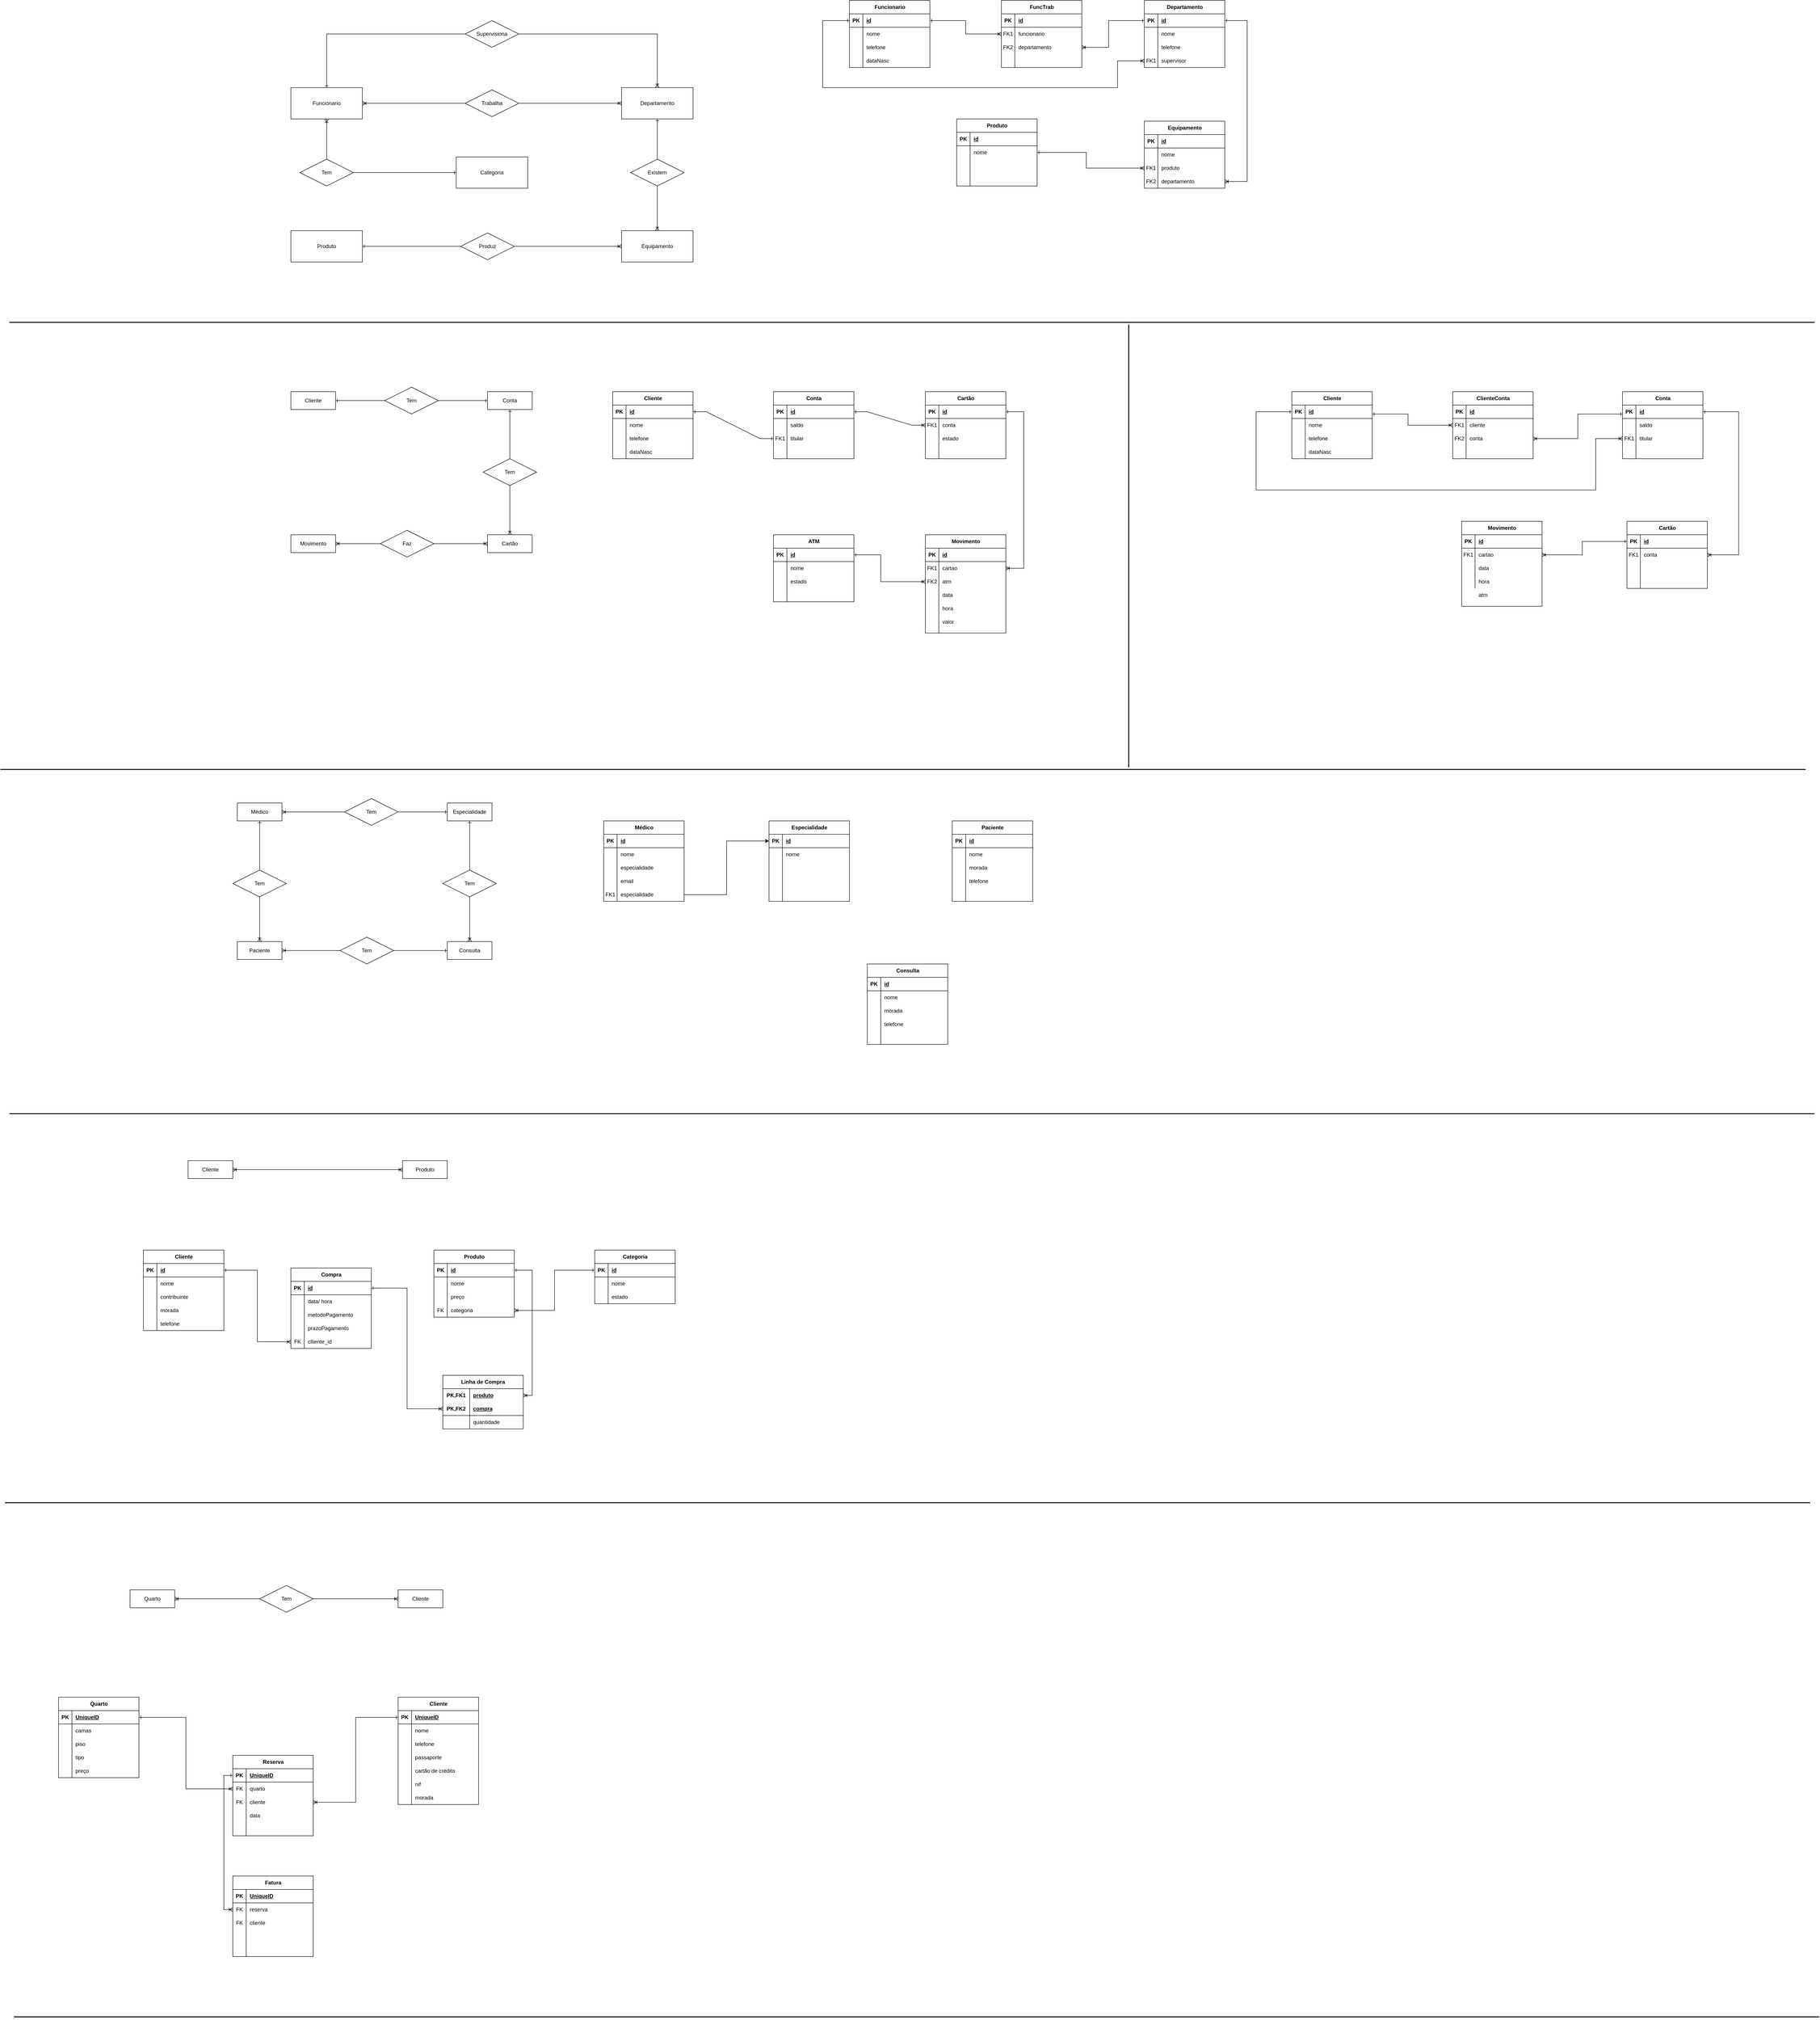 <mxfile version="24.0.1" type="device">
  <diagram name="Página-1" id="VZlk9up-dA0_tyOoKfGq">
    <mxGraphModel dx="2234" dy="1572" grid="1" gridSize="10" guides="1" tooltips="1" connect="1" arrows="1" fold="1" page="0" pageScale="1" pageWidth="827" pageHeight="1169" math="0" shadow="0">
      <root>
        <mxCell id="0" />
        <mxCell id="1" parent="0" />
        <mxCell id="e-pKJi0huuznJ5cY6o9Z-13" value="Funcionario" style="html=1;align=center;verticalAlign=middle;dashed=0;whiteSpace=wrap;" parent="1" vertex="1">
          <mxGeometry x="-120" y="-600" width="160" height="70" as="geometry" />
        </mxCell>
        <mxCell id="e-pKJi0huuznJ5cY6o9Z-14" value="Departamento" style="html=1;align=center;verticalAlign=middle;dashed=0;whiteSpace=wrap;" parent="1" vertex="1">
          <mxGeometry x="620" y="-600" width="160" height="70" as="geometry" />
        </mxCell>
        <mxCell id="e-pKJi0huuznJ5cY6o9Z-16" value="Equipamento" style="html=1;align=center;verticalAlign=middle;dashed=0;whiteSpace=wrap;" parent="1" vertex="1">
          <mxGeometry x="620" y="-280" width="160" height="70" as="geometry" />
        </mxCell>
        <mxCell id="e-pKJi0huuznJ5cY6o9Z-17" value="Produto" style="html=1;align=center;verticalAlign=middle;dashed=0;whiteSpace=wrap;" parent="1" vertex="1">
          <mxGeometry x="-120" y="-280" width="160" height="70" as="geometry" />
        </mxCell>
        <mxCell id="e-pKJi0huuznJ5cY6o9Z-23" value="" style="endArrow=none;html=1;rounded=0;exitX=1;exitY=0.5;exitDx=0;exitDy=0;startArrow=ERoneToMany;startFill=0;entryX=0;entryY=0.5;entryDx=0;entryDy=0;" parent="1" source="e-pKJi0huuznJ5cY6o9Z-13" target="e-pKJi0huuznJ5cY6o9Z-82" edge="1">
          <mxGeometry width="50" height="50" relative="1" as="geometry">
            <mxPoint x="390" y="-250" as="sourcePoint" />
            <mxPoint x="259.95" y="-565" as="targetPoint" />
          </mxGeometry>
        </mxCell>
        <mxCell id="e-pKJi0huuznJ5cY6o9Z-24" value="" style="endArrow=none;html=1;rounded=0;startArrow=ERoneToMany;startFill=0;exitX=0;exitY=0.5;exitDx=0;exitDy=0;entryX=1;entryY=0.5;entryDx=0;entryDy=0;" parent="1" source="e-pKJi0huuznJ5cY6o9Z-14" target="e-pKJi0huuznJ5cY6o9Z-82" edge="1">
          <mxGeometry width="50" height="50" relative="1" as="geometry">
            <mxPoint x="470" y="-480" as="sourcePoint" />
            <mxPoint x="403.05" y="-564.01" as="targetPoint" />
          </mxGeometry>
        </mxCell>
        <mxCell id="e-pKJi0huuznJ5cY6o9Z-27" value="" style="endArrow=none;html=1;rounded=0;startArrow=ERone;startFill=0;exitX=0.5;exitY=1;exitDx=0;exitDy=0;entryX=0.5;entryY=0;entryDx=0;entryDy=0;" parent="1" source="e-pKJi0huuznJ5cY6o9Z-14" target="e-pKJi0huuznJ5cY6o9Z-83" edge="1">
          <mxGeometry width="50" height="50" relative="1" as="geometry">
            <mxPoint x="390" y="-250" as="sourcePoint" />
            <mxPoint x="701.05" y="-436.04" as="targetPoint" />
          </mxGeometry>
        </mxCell>
        <mxCell id="e-pKJi0huuznJ5cY6o9Z-28" value="" style="endArrow=none;html=1;rounded=0;entryX=0.5;entryY=1;entryDx=0;entryDy=0;startArrow=ERoneToMany;startFill=0;" parent="1" source="e-pKJi0huuznJ5cY6o9Z-16" target="e-pKJi0huuznJ5cY6o9Z-83" edge="1">
          <mxGeometry width="50" height="50" relative="1" as="geometry">
            <mxPoint x="700" y="-265" as="sourcePoint" />
            <mxPoint x="700" y="-350" as="targetPoint" />
          </mxGeometry>
        </mxCell>
        <mxCell id="e-pKJi0huuznJ5cY6o9Z-32" value="" style="endArrow=none;html=1;rounded=0;startArrow=ERoneToMany;startFill=0;exitX=0;exitY=0.5;exitDx=0;exitDy=0;entryX=1;entryY=0.5;entryDx=0;entryDy=0;" parent="1" source="e-pKJi0huuznJ5cY6o9Z-16" target="e-pKJi0huuznJ5cY6o9Z-84" edge="1">
          <mxGeometry width="50" height="50" relative="1" as="geometry">
            <mxPoint x="390" y="-270" as="sourcePoint" />
            <mxPoint x="400" y="-245" as="targetPoint" />
          </mxGeometry>
        </mxCell>
        <mxCell id="e-pKJi0huuznJ5cY6o9Z-33" value="" style="endArrow=none;html=1;rounded=0;startArrow=ERone;startFill=0;exitX=1;exitY=0.5;exitDx=0;exitDy=0;entryX=0;entryY=0.5;entryDx=0;entryDy=0;" parent="1" source="e-pKJi0huuznJ5cY6o9Z-17" target="e-pKJi0huuznJ5cY6o9Z-84" edge="1">
          <mxGeometry width="50" height="50" relative="1" as="geometry">
            <mxPoint x="150" y="-260" as="sourcePoint" />
            <mxPoint x="250" y="-245" as="targetPoint" />
          </mxGeometry>
        </mxCell>
        <mxCell id="e-pKJi0huuznJ5cY6o9Z-77" value="Supervisiona" style="shape=rhombus;perimeter=rhombusPerimeter;whiteSpace=wrap;html=1;align=center;" parent="1" vertex="1">
          <mxGeometry x="270" y="-750" width="120" height="60" as="geometry" />
        </mxCell>
        <mxCell id="e-pKJi0huuznJ5cY6o9Z-79" value="" style="endArrow=none;html=1;rounded=0;entryX=0;entryY=0.5;entryDx=0;entryDy=0;startArrow=ERone;startFill=0;" parent="1" target="e-pKJi0huuznJ5cY6o9Z-77" edge="1">
          <mxGeometry width="50" height="50" relative="1" as="geometry">
            <mxPoint x="-40" y="-600" as="sourcePoint" />
            <mxPoint x="350" y="-520" as="targetPoint" />
            <Array as="points">
              <mxPoint x="-40" y="-720" />
            </Array>
          </mxGeometry>
        </mxCell>
        <mxCell id="e-pKJi0huuznJ5cY6o9Z-80" value="" style="endArrow=none;html=1;rounded=0;entryX=1;entryY=0.5;entryDx=0;entryDy=0;startArrow=ERoneToMany;startFill=0;" parent="1" target="e-pKJi0huuznJ5cY6o9Z-77" edge="1">
          <mxGeometry width="50" height="50" relative="1" as="geometry">
            <mxPoint x="700" y="-600" as="sourcePoint" />
            <mxPoint x="350" y="-520" as="targetPoint" />
            <Array as="points">
              <mxPoint x="700" y="-720" />
            </Array>
          </mxGeometry>
        </mxCell>
        <mxCell id="e-pKJi0huuznJ5cY6o9Z-82" value="Trabalha" style="shape=rhombus;perimeter=rhombusPerimeter;whiteSpace=wrap;html=1;align=center;" parent="1" vertex="1">
          <mxGeometry x="270" y="-595" width="120" height="60" as="geometry" />
        </mxCell>
        <mxCell id="e-pKJi0huuznJ5cY6o9Z-83" value="Existem" style="shape=rhombus;perimeter=rhombusPerimeter;whiteSpace=wrap;html=1;align=center;" parent="1" vertex="1">
          <mxGeometry x="640" y="-440" width="120" height="60" as="geometry" />
        </mxCell>
        <mxCell id="e-pKJi0huuznJ5cY6o9Z-84" value="Produz" style="shape=rhombus;perimeter=rhombusPerimeter;whiteSpace=wrap;html=1;align=center;" parent="1" vertex="1">
          <mxGeometry x="260" y="-275" width="120" height="60" as="geometry" />
        </mxCell>
        <mxCell id="e-pKJi0huuznJ5cY6o9Z-85" value="Tem" style="shape=rhombus;perimeter=rhombusPerimeter;whiteSpace=wrap;html=1;align=center;" parent="1" vertex="1">
          <mxGeometry x="-100" y="-440" width="120" height="60" as="geometry" />
        </mxCell>
        <mxCell id="e-pKJi0huuznJ5cY6o9Z-86" value="Categoria" style="html=1;align=center;verticalAlign=middle;dashed=0;whiteSpace=wrap;" parent="1" vertex="1">
          <mxGeometry x="250" y="-445" width="160" height="70" as="geometry" />
        </mxCell>
        <mxCell id="e-pKJi0huuznJ5cY6o9Z-87" value="" style="endArrow=none;html=1;rounded=0;exitX=0.5;exitY=1;exitDx=0;exitDy=0;entryX=0.5;entryY=0;entryDx=0;entryDy=0;startArrow=ERoneToMany;startFill=0;" parent="1" source="e-pKJi0huuznJ5cY6o9Z-13" target="e-pKJi0huuznJ5cY6o9Z-85" edge="1">
          <mxGeometry width="50" height="50" relative="1" as="geometry">
            <mxPoint x="300" y="-510" as="sourcePoint" />
            <mxPoint x="350" y="-560" as="targetPoint" />
          </mxGeometry>
        </mxCell>
        <mxCell id="e-pKJi0huuznJ5cY6o9Z-88" value="" style="endArrow=none;html=1;rounded=0;exitX=0;exitY=0.5;exitDx=0;exitDy=0;entryX=1;entryY=0.5;entryDx=0;entryDy=0;startArrow=ERone;startFill=0;" parent="1" source="e-pKJi0huuznJ5cY6o9Z-86" target="e-pKJi0huuznJ5cY6o9Z-85" edge="1">
          <mxGeometry width="50" height="50" relative="1" as="geometry">
            <mxPoint x="350" y="-560" as="sourcePoint" />
            <mxPoint x="300" y="-510" as="targetPoint" />
          </mxGeometry>
        </mxCell>
        <mxCell id="e-pKJi0huuznJ5cY6o9Z-114" value="Funcionario" style="shape=table;startSize=30;container=1;collapsible=1;childLayout=tableLayout;fixedRows=1;rowLines=0;fontStyle=1;align=center;resizeLast=1;html=1;" parent="1" vertex="1">
          <mxGeometry x="1130" y="-795" width="180" height="150" as="geometry" />
        </mxCell>
        <mxCell id="e-pKJi0huuznJ5cY6o9Z-115" value="" style="shape=tableRow;horizontal=0;startSize=0;swimlaneHead=0;swimlaneBody=0;fillColor=none;collapsible=0;dropTarget=0;points=[[0,0.5],[1,0.5]];portConstraint=eastwest;top=0;left=0;right=0;bottom=1;" parent="e-pKJi0huuznJ5cY6o9Z-114" vertex="1">
          <mxGeometry y="30" width="180" height="30" as="geometry" />
        </mxCell>
        <mxCell id="e-pKJi0huuznJ5cY6o9Z-116" value="PK" style="shape=partialRectangle;connectable=0;fillColor=none;top=0;left=0;bottom=0;right=0;fontStyle=1;overflow=hidden;whiteSpace=wrap;html=1;" parent="e-pKJi0huuznJ5cY6o9Z-115" vertex="1">
          <mxGeometry width="30" height="30" as="geometry">
            <mxRectangle width="30" height="30" as="alternateBounds" />
          </mxGeometry>
        </mxCell>
        <mxCell id="e-pKJi0huuznJ5cY6o9Z-117" value="id" style="shape=partialRectangle;connectable=0;fillColor=none;top=0;left=0;bottom=0;right=0;align=left;spacingLeft=6;fontStyle=5;overflow=hidden;whiteSpace=wrap;html=1;" parent="e-pKJi0huuznJ5cY6o9Z-115" vertex="1">
          <mxGeometry x="30" width="150" height="30" as="geometry">
            <mxRectangle width="150" height="30" as="alternateBounds" />
          </mxGeometry>
        </mxCell>
        <mxCell id="e-pKJi0huuznJ5cY6o9Z-118" value="" style="shape=tableRow;horizontal=0;startSize=0;swimlaneHead=0;swimlaneBody=0;fillColor=none;collapsible=0;dropTarget=0;points=[[0,0.5],[1,0.5]];portConstraint=eastwest;top=0;left=0;right=0;bottom=0;" parent="e-pKJi0huuznJ5cY6o9Z-114" vertex="1">
          <mxGeometry y="60" width="180" height="30" as="geometry" />
        </mxCell>
        <mxCell id="e-pKJi0huuznJ5cY6o9Z-119" value="" style="shape=partialRectangle;connectable=0;fillColor=none;top=0;left=0;bottom=0;right=0;editable=1;overflow=hidden;whiteSpace=wrap;html=1;" parent="e-pKJi0huuznJ5cY6o9Z-118" vertex="1">
          <mxGeometry width="30" height="30" as="geometry">
            <mxRectangle width="30" height="30" as="alternateBounds" />
          </mxGeometry>
        </mxCell>
        <mxCell id="e-pKJi0huuznJ5cY6o9Z-120" value="nome" style="shape=partialRectangle;connectable=0;fillColor=none;top=0;left=0;bottom=0;right=0;align=left;spacingLeft=6;overflow=hidden;whiteSpace=wrap;html=1;" parent="e-pKJi0huuznJ5cY6o9Z-118" vertex="1">
          <mxGeometry x="30" width="150" height="30" as="geometry">
            <mxRectangle width="150" height="30" as="alternateBounds" />
          </mxGeometry>
        </mxCell>
        <mxCell id="e-pKJi0huuznJ5cY6o9Z-121" value="" style="shape=tableRow;horizontal=0;startSize=0;swimlaneHead=0;swimlaneBody=0;fillColor=none;collapsible=0;dropTarget=0;points=[[0,0.5],[1,0.5]];portConstraint=eastwest;top=0;left=0;right=0;bottom=0;" parent="e-pKJi0huuznJ5cY6o9Z-114" vertex="1">
          <mxGeometry y="90" width="180" height="30" as="geometry" />
        </mxCell>
        <mxCell id="e-pKJi0huuznJ5cY6o9Z-122" value="" style="shape=partialRectangle;connectable=0;fillColor=none;top=0;left=0;bottom=0;right=0;editable=1;overflow=hidden;whiteSpace=wrap;html=1;" parent="e-pKJi0huuznJ5cY6o9Z-121" vertex="1">
          <mxGeometry width="30" height="30" as="geometry">
            <mxRectangle width="30" height="30" as="alternateBounds" />
          </mxGeometry>
        </mxCell>
        <mxCell id="e-pKJi0huuznJ5cY6o9Z-123" value="telefone" style="shape=partialRectangle;connectable=0;fillColor=none;top=0;left=0;bottom=0;right=0;align=left;spacingLeft=6;overflow=hidden;whiteSpace=wrap;html=1;" parent="e-pKJi0huuznJ5cY6o9Z-121" vertex="1">
          <mxGeometry x="30" width="150" height="30" as="geometry">
            <mxRectangle width="150" height="30" as="alternateBounds" />
          </mxGeometry>
        </mxCell>
        <mxCell id="e-pKJi0huuznJ5cY6o9Z-124" value="" style="shape=tableRow;horizontal=0;startSize=0;swimlaneHead=0;swimlaneBody=0;fillColor=none;collapsible=0;dropTarget=0;points=[[0,0.5],[1,0.5]];portConstraint=eastwest;top=0;left=0;right=0;bottom=0;" parent="e-pKJi0huuznJ5cY6o9Z-114" vertex="1">
          <mxGeometry y="120" width="180" height="30" as="geometry" />
        </mxCell>
        <mxCell id="e-pKJi0huuznJ5cY6o9Z-125" value="" style="shape=partialRectangle;connectable=0;fillColor=none;top=0;left=0;bottom=0;right=0;editable=1;overflow=hidden;whiteSpace=wrap;html=1;" parent="e-pKJi0huuznJ5cY6o9Z-124" vertex="1">
          <mxGeometry width="30" height="30" as="geometry">
            <mxRectangle width="30" height="30" as="alternateBounds" />
          </mxGeometry>
        </mxCell>
        <mxCell id="e-pKJi0huuznJ5cY6o9Z-126" value="dataNasc" style="shape=partialRectangle;connectable=0;fillColor=none;top=0;left=0;bottom=0;right=0;align=left;spacingLeft=6;overflow=hidden;whiteSpace=wrap;html=1;" parent="e-pKJi0huuznJ5cY6o9Z-124" vertex="1">
          <mxGeometry x="30" width="150" height="30" as="geometry">
            <mxRectangle width="150" height="30" as="alternateBounds" />
          </mxGeometry>
        </mxCell>
        <mxCell id="e-pKJi0huuznJ5cY6o9Z-127" value="FuncTrab" style="shape=table;startSize=30;container=1;collapsible=1;childLayout=tableLayout;fixedRows=1;rowLines=0;fontStyle=1;align=center;resizeLast=1;html=1;" parent="1" vertex="1">
          <mxGeometry x="1470" y="-795" width="180" height="150" as="geometry" />
        </mxCell>
        <mxCell id="e-pKJi0huuznJ5cY6o9Z-128" value="" style="shape=tableRow;horizontal=0;startSize=0;swimlaneHead=0;swimlaneBody=0;fillColor=none;collapsible=0;dropTarget=0;points=[[0,0.5],[1,0.5]];portConstraint=eastwest;top=0;left=0;right=0;bottom=1;" parent="e-pKJi0huuznJ5cY6o9Z-127" vertex="1">
          <mxGeometry y="30" width="180" height="30" as="geometry" />
        </mxCell>
        <mxCell id="e-pKJi0huuznJ5cY6o9Z-129" value="PK" style="shape=partialRectangle;connectable=0;fillColor=none;top=0;left=0;bottom=0;right=0;fontStyle=1;overflow=hidden;whiteSpace=wrap;html=1;" parent="e-pKJi0huuznJ5cY6o9Z-128" vertex="1">
          <mxGeometry width="30" height="30" as="geometry">
            <mxRectangle width="30" height="30" as="alternateBounds" />
          </mxGeometry>
        </mxCell>
        <mxCell id="e-pKJi0huuznJ5cY6o9Z-130" value="id" style="shape=partialRectangle;connectable=0;fillColor=none;top=0;left=0;bottom=0;right=0;align=left;spacingLeft=6;fontStyle=5;overflow=hidden;whiteSpace=wrap;html=1;" parent="e-pKJi0huuznJ5cY6o9Z-128" vertex="1">
          <mxGeometry x="30" width="150" height="30" as="geometry">
            <mxRectangle width="150" height="30" as="alternateBounds" />
          </mxGeometry>
        </mxCell>
        <mxCell id="e-pKJi0huuznJ5cY6o9Z-131" value="" style="shape=tableRow;horizontal=0;startSize=0;swimlaneHead=0;swimlaneBody=0;fillColor=none;collapsible=0;dropTarget=0;points=[[0,0.5],[1,0.5]];portConstraint=eastwest;top=0;left=0;right=0;bottom=0;" parent="e-pKJi0huuznJ5cY6o9Z-127" vertex="1">
          <mxGeometry y="60" width="180" height="30" as="geometry" />
        </mxCell>
        <mxCell id="e-pKJi0huuznJ5cY6o9Z-132" value="FK1" style="shape=partialRectangle;connectable=0;fillColor=none;top=0;left=0;bottom=0;right=0;editable=1;overflow=hidden;whiteSpace=wrap;html=1;" parent="e-pKJi0huuznJ5cY6o9Z-131" vertex="1">
          <mxGeometry width="30" height="30" as="geometry">
            <mxRectangle width="30" height="30" as="alternateBounds" />
          </mxGeometry>
        </mxCell>
        <mxCell id="e-pKJi0huuznJ5cY6o9Z-133" value="funcionario" style="shape=partialRectangle;connectable=0;fillColor=none;top=0;left=0;bottom=0;right=0;align=left;spacingLeft=6;overflow=hidden;whiteSpace=wrap;html=1;" parent="e-pKJi0huuznJ5cY6o9Z-131" vertex="1">
          <mxGeometry x="30" width="150" height="30" as="geometry">
            <mxRectangle width="150" height="30" as="alternateBounds" />
          </mxGeometry>
        </mxCell>
        <mxCell id="e-pKJi0huuznJ5cY6o9Z-134" value="" style="shape=tableRow;horizontal=0;startSize=0;swimlaneHead=0;swimlaneBody=0;fillColor=none;collapsible=0;dropTarget=0;points=[[0,0.5],[1,0.5]];portConstraint=eastwest;top=0;left=0;right=0;bottom=0;" parent="e-pKJi0huuznJ5cY6o9Z-127" vertex="1">
          <mxGeometry y="90" width="180" height="30" as="geometry" />
        </mxCell>
        <mxCell id="e-pKJi0huuznJ5cY6o9Z-135" value="FK2" style="shape=partialRectangle;connectable=0;fillColor=none;top=0;left=0;bottom=0;right=0;editable=1;overflow=hidden;whiteSpace=wrap;html=1;" parent="e-pKJi0huuznJ5cY6o9Z-134" vertex="1">
          <mxGeometry width="30" height="30" as="geometry">
            <mxRectangle width="30" height="30" as="alternateBounds" />
          </mxGeometry>
        </mxCell>
        <mxCell id="e-pKJi0huuznJ5cY6o9Z-136" value="departamento" style="shape=partialRectangle;connectable=0;fillColor=none;top=0;left=0;bottom=0;right=0;align=left;spacingLeft=6;overflow=hidden;whiteSpace=wrap;html=1;" parent="e-pKJi0huuznJ5cY6o9Z-134" vertex="1">
          <mxGeometry x="30" width="150" height="30" as="geometry">
            <mxRectangle width="150" height="30" as="alternateBounds" />
          </mxGeometry>
        </mxCell>
        <mxCell id="e-pKJi0huuznJ5cY6o9Z-137" value="" style="shape=tableRow;horizontal=0;startSize=0;swimlaneHead=0;swimlaneBody=0;fillColor=none;collapsible=0;dropTarget=0;points=[[0,0.5],[1,0.5]];portConstraint=eastwest;top=0;left=0;right=0;bottom=0;" parent="e-pKJi0huuznJ5cY6o9Z-127" vertex="1">
          <mxGeometry y="120" width="180" height="30" as="geometry" />
        </mxCell>
        <mxCell id="e-pKJi0huuznJ5cY6o9Z-138" value="" style="shape=partialRectangle;connectable=0;fillColor=none;top=0;left=0;bottom=0;right=0;editable=1;overflow=hidden;whiteSpace=wrap;html=1;" parent="e-pKJi0huuznJ5cY6o9Z-137" vertex="1">
          <mxGeometry width="30" height="30" as="geometry">
            <mxRectangle width="30" height="30" as="alternateBounds" />
          </mxGeometry>
        </mxCell>
        <mxCell id="e-pKJi0huuznJ5cY6o9Z-139" value="" style="shape=partialRectangle;connectable=0;fillColor=none;top=0;left=0;bottom=0;right=0;align=left;spacingLeft=6;overflow=hidden;whiteSpace=wrap;html=1;" parent="e-pKJi0huuznJ5cY6o9Z-137" vertex="1">
          <mxGeometry x="30" width="150" height="30" as="geometry">
            <mxRectangle width="150" height="30" as="alternateBounds" />
          </mxGeometry>
        </mxCell>
        <mxCell id="e-pKJi0huuznJ5cY6o9Z-140" value="Departamento" style="shape=table;startSize=30;container=1;collapsible=1;childLayout=tableLayout;fixedRows=1;rowLines=0;fontStyle=1;align=center;resizeLast=1;html=1;" parent="1" vertex="1">
          <mxGeometry x="1790" y="-795" width="180" height="150" as="geometry" />
        </mxCell>
        <mxCell id="e-pKJi0huuznJ5cY6o9Z-141" value="" style="shape=tableRow;horizontal=0;startSize=0;swimlaneHead=0;swimlaneBody=0;fillColor=none;collapsible=0;dropTarget=0;points=[[0,0.5],[1,0.5]];portConstraint=eastwest;top=0;left=0;right=0;bottom=1;" parent="e-pKJi0huuznJ5cY6o9Z-140" vertex="1">
          <mxGeometry y="30" width="180" height="30" as="geometry" />
        </mxCell>
        <mxCell id="e-pKJi0huuznJ5cY6o9Z-142" value="PK" style="shape=partialRectangle;connectable=0;fillColor=none;top=0;left=0;bottom=0;right=0;fontStyle=1;overflow=hidden;whiteSpace=wrap;html=1;" parent="e-pKJi0huuznJ5cY6o9Z-141" vertex="1">
          <mxGeometry width="30" height="30" as="geometry">
            <mxRectangle width="30" height="30" as="alternateBounds" />
          </mxGeometry>
        </mxCell>
        <mxCell id="e-pKJi0huuznJ5cY6o9Z-143" value="id" style="shape=partialRectangle;connectable=0;fillColor=none;top=0;left=0;bottom=0;right=0;align=left;spacingLeft=6;fontStyle=5;overflow=hidden;whiteSpace=wrap;html=1;" parent="e-pKJi0huuznJ5cY6o9Z-141" vertex="1">
          <mxGeometry x="30" width="150" height="30" as="geometry">
            <mxRectangle width="150" height="30" as="alternateBounds" />
          </mxGeometry>
        </mxCell>
        <mxCell id="e-pKJi0huuznJ5cY6o9Z-144" value="" style="shape=tableRow;horizontal=0;startSize=0;swimlaneHead=0;swimlaneBody=0;fillColor=none;collapsible=0;dropTarget=0;points=[[0,0.5],[1,0.5]];portConstraint=eastwest;top=0;left=0;right=0;bottom=0;" parent="e-pKJi0huuznJ5cY6o9Z-140" vertex="1">
          <mxGeometry y="60" width="180" height="30" as="geometry" />
        </mxCell>
        <mxCell id="e-pKJi0huuznJ5cY6o9Z-145" value="" style="shape=partialRectangle;connectable=0;fillColor=none;top=0;left=0;bottom=0;right=0;editable=1;overflow=hidden;whiteSpace=wrap;html=1;" parent="e-pKJi0huuznJ5cY6o9Z-144" vertex="1">
          <mxGeometry width="30" height="30" as="geometry">
            <mxRectangle width="30" height="30" as="alternateBounds" />
          </mxGeometry>
        </mxCell>
        <mxCell id="e-pKJi0huuznJ5cY6o9Z-146" value="nome" style="shape=partialRectangle;connectable=0;fillColor=none;top=0;left=0;bottom=0;right=0;align=left;spacingLeft=6;overflow=hidden;whiteSpace=wrap;html=1;" parent="e-pKJi0huuznJ5cY6o9Z-144" vertex="1">
          <mxGeometry x="30" width="150" height="30" as="geometry">
            <mxRectangle width="150" height="30" as="alternateBounds" />
          </mxGeometry>
        </mxCell>
        <mxCell id="e-pKJi0huuznJ5cY6o9Z-147" value="" style="shape=tableRow;horizontal=0;startSize=0;swimlaneHead=0;swimlaneBody=0;fillColor=none;collapsible=0;dropTarget=0;points=[[0,0.5],[1,0.5]];portConstraint=eastwest;top=0;left=0;right=0;bottom=0;" parent="e-pKJi0huuznJ5cY6o9Z-140" vertex="1">
          <mxGeometry y="90" width="180" height="30" as="geometry" />
        </mxCell>
        <mxCell id="e-pKJi0huuznJ5cY6o9Z-148" value="" style="shape=partialRectangle;connectable=0;fillColor=none;top=0;left=0;bottom=0;right=0;editable=1;overflow=hidden;whiteSpace=wrap;html=1;" parent="e-pKJi0huuznJ5cY6o9Z-147" vertex="1">
          <mxGeometry width="30" height="30" as="geometry">
            <mxRectangle width="30" height="30" as="alternateBounds" />
          </mxGeometry>
        </mxCell>
        <mxCell id="e-pKJi0huuznJ5cY6o9Z-149" value="telefone" style="shape=partialRectangle;connectable=0;fillColor=none;top=0;left=0;bottom=0;right=0;align=left;spacingLeft=6;overflow=hidden;whiteSpace=wrap;html=1;" parent="e-pKJi0huuznJ5cY6o9Z-147" vertex="1">
          <mxGeometry x="30" width="150" height="30" as="geometry">
            <mxRectangle width="150" height="30" as="alternateBounds" />
          </mxGeometry>
        </mxCell>
        <mxCell id="e-pKJi0huuznJ5cY6o9Z-150" value="" style="shape=tableRow;horizontal=0;startSize=0;swimlaneHead=0;swimlaneBody=0;fillColor=none;collapsible=0;dropTarget=0;points=[[0,0.5],[1,0.5]];portConstraint=eastwest;top=0;left=0;right=0;bottom=0;" parent="e-pKJi0huuznJ5cY6o9Z-140" vertex="1">
          <mxGeometry y="120" width="180" height="30" as="geometry" />
        </mxCell>
        <mxCell id="e-pKJi0huuznJ5cY6o9Z-151" value="FK1" style="shape=partialRectangle;connectable=0;fillColor=none;top=0;left=0;bottom=0;right=0;editable=1;overflow=hidden;whiteSpace=wrap;html=1;" parent="e-pKJi0huuznJ5cY6o9Z-150" vertex="1">
          <mxGeometry width="30" height="30" as="geometry">
            <mxRectangle width="30" height="30" as="alternateBounds" />
          </mxGeometry>
        </mxCell>
        <mxCell id="e-pKJi0huuznJ5cY6o9Z-152" value="supervisor" style="shape=partialRectangle;connectable=0;fillColor=none;top=0;left=0;bottom=0;right=0;align=left;spacingLeft=6;overflow=hidden;whiteSpace=wrap;html=1;" parent="e-pKJi0huuznJ5cY6o9Z-150" vertex="1">
          <mxGeometry x="30" width="150" height="30" as="geometry">
            <mxRectangle width="150" height="30" as="alternateBounds" />
          </mxGeometry>
        </mxCell>
        <mxCell id="e-pKJi0huuznJ5cY6o9Z-155" value="Equipamento" style="shape=table;startSize=30;container=1;collapsible=1;childLayout=tableLayout;fixedRows=1;rowLines=0;fontStyle=1;align=center;resizeLast=1;html=1;" parent="1" vertex="1">
          <mxGeometry x="1790" y="-525" width="180" height="150" as="geometry" />
        </mxCell>
        <mxCell id="e-pKJi0huuznJ5cY6o9Z-156" value="" style="shape=tableRow;horizontal=0;startSize=0;swimlaneHead=0;swimlaneBody=0;fillColor=none;collapsible=0;dropTarget=0;points=[[0,0.5],[1,0.5]];portConstraint=eastwest;top=0;left=0;right=0;bottom=1;" parent="e-pKJi0huuznJ5cY6o9Z-155" vertex="1">
          <mxGeometry y="30" width="180" height="30" as="geometry" />
        </mxCell>
        <mxCell id="e-pKJi0huuznJ5cY6o9Z-157" value="PK" style="shape=partialRectangle;connectable=0;fillColor=none;top=0;left=0;bottom=0;right=0;fontStyle=1;overflow=hidden;whiteSpace=wrap;html=1;" parent="e-pKJi0huuznJ5cY6o9Z-156" vertex="1">
          <mxGeometry width="30" height="30" as="geometry">
            <mxRectangle width="30" height="30" as="alternateBounds" />
          </mxGeometry>
        </mxCell>
        <mxCell id="e-pKJi0huuznJ5cY6o9Z-158" value="id" style="shape=partialRectangle;connectable=0;fillColor=none;top=0;left=0;bottom=0;right=0;align=left;spacingLeft=6;fontStyle=5;overflow=hidden;whiteSpace=wrap;html=1;" parent="e-pKJi0huuznJ5cY6o9Z-156" vertex="1">
          <mxGeometry x="30" width="150" height="30" as="geometry">
            <mxRectangle width="150" height="30" as="alternateBounds" />
          </mxGeometry>
        </mxCell>
        <mxCell id="e-pKJi0huuznJ5cY6o9Z-159" value="" style="shape=tableRow;horizontal=0;startSize=0;swimlaneHead=0;swimlaneBody=0;fillColor=none;collapsible=0;dropTarget=0;points=[[0,0.5],[1,0.5]];portConstraint=eastwest;top=0;left=0;right=0;bottom=0;" parent="e-pKJi0huuznJ5cY6o9Z-155" vertex="1">
          <mxGeometry y="60" width="180" height="30" as="geometry" />
        </mxCell>
        <mxCell id="e-pKJi0huuznJ5cY6o9Z-160" value="" style="shape=partialRectangle;connectable=0;fillColor=none;top=0;left=0;bottom=0;right=0;editable=1;overflow=hidden;whiteSpace=wrap;html=1;" parent="e-pKJi0huuznJ5cY6o9Z-159" vertex="1">
          <mxGeometry width="30" height="30" as="geometry">
            <mxRectangle width="30" height="30" as="alternateBounds" />
          </mxGeometry>
        </mxCell>
        <mxCell id="e-pKJi0huuznJ5cY6o9Z-161" value="nome" style="shape=partialRectangle;connectable=0;fillColor=none;top=0;left=0;bottom=0;right=0;align=left;spacingLeft=6;overflow=hidden;whiteSpace=wrap;html=1;" parent="e-pKJi0huuznJ5cY6o9Z-159" vertex="1">
          <mxGeometry x="30" width="150" height="30" as="geometry">
            <mxRectangle width="150" height="30" as="alternateBounds" />
          </mxGeometry>
        </mxCell>
        <mxCell id="e-pKJi0huuznJ5cY6o9Z-162" value="" style="shape=tableRow;horizontal=0;startSize=0;swimlaneHead=0;swimlaneBody=0;fillColor=none;collapsible=0;dropTarget=0;points=[[0,0.5],[1,0.5]];portConstraint=eastwest;top=0;left=0;right=0;bottom=0;" parent="e-pKJi0huuznJ5cY6o9Z-155" vertex="1">
          <mxGeometry y="90" width="180" height="30" as="geometry" />
        </mxCell>
        <mxCell id="e-pKJi0huuznJ5cY6o9Z-163" value="FK1" style="shape=partialRectangle;connectable=0;fillColor=none;top=0;left=0;bottom=0;right=0;editable=1;overflow=hidden;whiteSpace=wrap;html=1;" parent="e-pKJi0huuznJ5cY6o9Z-162" vertex="1">
          <mxGeometry width="30" height="30" as="geometry">
            <mxRectangle width="30" height="30" as="alternateBounds" />
          </mxGeometry>
        </mxCell>
        <mxCell id="e-pKJi0huuznJ5cY6o9Z-164" value="produto" style="shape=partialRectangle;connectable=0;fillColor=none;top=0;left=0;bottom=0;right=0;align=left;spacingLeft=6;overflow=hidden;whiteSpace=wrap;html=1;" parent="e-pKJi0huuznJ5cY6o9Z-162" vertex="1">
          <mxGeometry x="30" width="150" height="30" as="geometry">
            <mxRectangle width="150" height="30" as="alternateBounds" />
          </mxGeometry>
        </mxCell>
        <mxCell id="e-pKJi0huuznJ5cY6o9Z-165" value="" style="shape=tableRow;horizontal=0;startSize=0;swimlaneHead=0;swimlaneBody=0;fillColor=none;collapsible=0;dropTarget=0;points=[[0,0.5],[1,0.5]];portConstraint=eastwest;top=0;left=0;right=0;bottom=0;" parent="e-pKJi0huuznJ5cY6o9Z-155" vertex="1">
          <mxGeometry y="120" width="180" height="30" as="geometry" />
        </mxCell>
        <mxCell id="e-pKJi0huuznJ5cY6o9Z-166" value="FK2" style="shape=partialRectangle;connectable=0;fillColor=none;top=0;left=0;bottom=0;right=0;editable=1;overflow=hidden;whiteSpace=wrap;html=1;" parent="e-pKJi0huuznJ5cY6o9Z-165" vertex="1">
          <mxGeometry width="30" height="30" as="geometry">
            <mxRectangle width="30" height="30" as="alternateBounds" />
          </mxGeometry>
        </mxCell>
        <mxCell id="e-pKJi0huuznJ5cY6o9Z-167" value="departamento" style="shape=partialRectangle;connectable=0;fillColor=none;top=0;left=0;bottom=0;right=0;align=left;spacingLeft=6;overflow=hidden;whiteSpace=wrap;html=1;" parent="e-pKJi0huuznJ5cY6o9Z-165" vertex="1">
          <mxGeometry x="30" width="150" height="30" as="geometry">
            <mxRectangle width="150" height="30" as="alternateBounds" />
          </mxGeometry>
        </mxCell>
        <mxCell id="e-pKJi0huuznJ5cY6o9Z-169" value="Produto" style="shape=table;startSize=30;container=1;collapsible=1;childLayout=tableLayout;fixedRows=1;rowLines=0;fontStyle=1;align=center;resizeLast=1;html=1;" parent="1" vertex="1">
          <mxGeometry x="1370" y="-530" width="180" height="150" as="geometry" />
        </mxCell>
        <mxCell id="e-pKJi0huuznJ5cY6o9Z-170" value="" style="shape=tableRow;horizontal=0;startSize=0;swimlaneHead=0;swimlaneBody=0;fillColor=none;collapsible=0;dropTarget=0;points=[[0,0.5],[1,0.5]];portConstraint=eastwest;top=0;left=0;right=0;bottom=1;" parent="e-pKJi0huuznJ5cY6o9Z-169" vertex="1">
          <mxGeometry y="30" width="180" height="30" as="geometry" />
        </mxCell>
        <mxCell id="e-pKJi0huuznJ5cY6o9Z-171" value="PK" style="shape=partialRectangle;connectable=0;fillColor=none;top=0;left=0;bottom=0;right=0;fontStyle=1;overflow=hidden;whiteSpace=wrap;html=1;" parent="e-pKJi0huuznJ5cY6o9Z-170" vertex="1">
          <mxGeometry width="30" height="30" as="geometry">
            <mxRectangle width="30" height="30" as="alternateBounds" />
          </mxGeometry>
        </mxCell>
        <mxCell id="e-pKJi0huuznJ5cY6o9Z-172" value="id" style="shape=partialRectangle;connectable=0;fillColor=none;top=0;left=0;bottom=0;right=0;align=left;spacingLeft=6;fontStyle=5;overflow=hidden;whiteSpace=wrap;html=1;" parent="e-pKJi0huuznJ5cY6o9Z-170" vertex="1">
          <mxGeometry x="30" width="150" height="30" as="geometry">
            <mxRectangle width="150" height="30" as="alternateBounds" />
          </mxGeometry>
        </mxCell>
        <mxCell id="e-pKJi0huuznJ5cY6o9Z-173" value="" style="shape=tableRow;horizontal=0;startSize=0;swimlaneHead=0;swimlaneBody=0;fillColor=none;collapsible=0;dropTarget=0;points=[[0,0.5],[1,0.5]];portConstraint=eastwest;top=0;left=0;right=0;bottom=0;" parent="e-pKJi0huuznJ5cY6o9Z-169" vertex="1">
          <mxGeometry y="60" width="180" height="30" as="geometry" />
        </mxCell>
        <mxCell id="e-pKJi0huuznJ5cY6o9Z-174" value="" style="shape=partialRectangle;connectable=0;fillColor=none;top=0;left=0;bottom=0;right=0;editable=1;overflow=hidden;whiteSpace=wrap;html=1;" parent="e-pKJi0huuznJ5cY6o9Z-173" vertex="1">
          <mxGeometry width="30" height="30" as="geometry">
            <mxRectangle width="30" height="30" as="alternateBounds" />
          </mxGeometry>
        </mxCell>
        <mxCell id="e-pKJi0huuznJ5cY6o9Z-175" value="nome" style="shape=partialRectangle;connectable=0;fillColor=none;top=0;left=0;bottom=0;right=0;align=left;spacingLeft=6;overflow=hidden;whiteSpace=wrap;html=1;" parent="e-pKJi0huuznJ5cY6o9Z-173" vertex="1">
          <mxGeometry x="30" width="150" height="30" as="geometry">
            <mxRectangle width="150" height="30" as="alternateBounds" />
          </mxGeometry>
        </mxCell>
        <mxCell id="e-pKJi0huuznJ5cY6o9Z-176" value="" style="shape=tableRow;horizontal=0;startSize=0;swimlaneHead=0;swimlaneBody=0;fillColor=none;collapsible=0;dropTarget=0;points=[[0,0.5],[1,0.5]];portConstraint=eastwest;top=0;left=0;right=0;bottom=0;" parent="e-pKJi0huuznJ5cY6o9Z-169" vertex="1">
          <mxGeometry y="90" width="180" height="30" as="geometry" />
        </mxCell>
        <mxCell id="e-pKJi0huuznJ5cY6o9Z-177" value="" style="shape=partialRectangle;connectable=0;fillColor=none;top=0;left=0;bottom=0;right=0;editable=1;overflow=hidden;whiteSpace=wrap;html=1;" parent="e-pKJi0huuznJ5cY6o9Z-176" vertex="1">
          <mxGeometry width="30" height="30" as="geometry">
            <mxRectangle width="30" height="30" as="alternateBounds" />
          </mxGeometry>
        </mxCell>
        <mxCell id="e-pKJi0huuznJ5cY6o9Z-178" value="" style="shape=partialRectangle;connectable=0;fillColor=none;top=0;left=0;bottom=0;right=0;align=left;spacingLeft=6;overflow=hidden;whiteSpace=wrap;html=1;" parent="e-pKJi0huuznJ5cY6o9Z-176" vertex="1">
          <mxGeometry x="30" width="150" height="30" as="geometry">
            <mxRectangle width="150" height="30" as="alternateBounds" />
          </mxGeometry>
        </mxCell>
        <mxCell id="e-pKJi0huuznJ5cY6o9Z-179" value="" style="shape=tableRow;horizontal=0;startSize=0;swimlaneHead=0;swimlaneBody=0;fillColor=none;collapsible=0;dropTarget=0;points=[[0,0.5],[1,0.5]];portConstraint=eastwest;top=0;left=0;right=0;bottom=0;" parent="e-pKJi0huuznJ5cY6o9Z-169" vertex="1">
          <mxGeometry y="120" width="180" height="30" as="geometry" />
        </mxCell>
        <mxCell id="e-pKJi0huuznJ5cY6o9Z-180" value="" style="shape=partialRectangle;connectable=0;fillColor=none;top=0;left=0;bottom=0;right=0;editable=1;overflow=hidden;whiteSpace=wrap;html=1;" parent="e-pKJi0huuznJ5cY6o9Z-179" vertex="1">
          <mxGeometry width="30" height="30" as="geometry">
            <mxRectangle width="30" height="30" as="alternateBounds" />
          </mxGeometry>
        </mxCell>
        <mxCell id="e-pKJi0huuznJ5cY6o9Z-181" value="" style="shape=partialRectangle;connectable=0;fillColor=none;top=0;left=0;bottom=0;right=0;align=left;spacingLeft=6;overflow=hidden;whiteSpace=wrap;html=1;" parent="e-pKJi0huuznJ5cY6o9Z-179" vertex="1">
          <mxGeometry x="30" width="150" height="30" as="geometry">
            <mxRectangle width="150" height="30" as="alternateBounds" />
          </mxGeometry>
        </mxCell>
        <mxCell id="e-pKJi0huuznJ5cY6o9Z-113" value="" style="endArrow=ERone;html=1;rounded=0;exitX=0;exitY=0.5;exitDx=0;exitDy=0;entryX=1;entryY=0.5;entryDx=0;entryDy=0;startArrow=ERoneToMany;startFill=0;endFill=0;" parent="1" source="e-pKJi0huuznJ5cY6o9Z-131" target="e-pKJi0huuznJ5cY6o9Z-115" edge="1">
          <mxGeometry width="50" height="50" relative="1" as="geometry">
            <mxPoint x="1468.08" y="-688.03" as="sourcePoint" />
            <mxPoint x="1330" y="-721" as="targetPoint" />
            <Array as="points">
              <mxPoint x="1390" y="-720" />
              <mxPoint x="1390" y="-750" />
            </Array>
          </mxGeometry>
        </mxCell>
        <mxCell id="e-pKJi0huuznJ5cY6o9Z-154" value="" style="endArrow=ERoneToMany;html=1;rounded=0;exitX=0;exitY=0.5;exitDx=0;exitDy=0;entryX=1;entryY=0.5;entryDx=0;entryDy=0;endFill=0;startArrow=ERone;startFill=0;" parent="1" source="e-pKJi0huuznJ5cY6o9Z-141" target="e-pKJi0huuznJ5cY6o9Z-134" edge="1">
          <mxGeometry width="50" height="50" relative="1" as="geometry">
            <mxPoint x="1770" y="-630" as="sourcePoint" />
            <mxPoint x="1720" y="-580" as="targetPoint" />
            <Array as="points">
              <mxPoint x="1710" y="-750" />
              <mxPoint x="1710" y="-690" />
            </Array>
          </mxGeometry>
        </mxCell>
        <mxCell id="e-pKJi0huuznJ5cY6o9Z-168" value="" style="endArrow=ERoneToMany;html=1;rounded=0;exitX=1;exitY=0.5;exitDx=0;exitDy=0;entryX=1;entryY=0.5;entryDx=0;entryDy=0;startArrow=ERone;startFill=0;endFill=0;" parent="1" source="e-pKJi0huuznJ5cY6o9Z-141" target="e-pKJi0huuznJ5cY6o9Z-165" edge="1">
          <mxGeometry width="50" height="50" relative="1" as="geometry">
            <mxPoint x="1770" y="-630" as="sourcePoint" />
            <mxPoint x="1720" y="-580" as="targetPoint" />
            <Array as="points">
              <mxPoint x="2020" y="-750" />
              <mxPoint x="2020" y="-390" />
            </Array>
          </mxGeometry>
        </mxCell>
        <mxCell id="e-pKJi0huuznJ5cY6o9Z-182" value="" style="endArrow=ERone;html=1;rounded=0;entryX=1;entryY=0.5;entryDx=0;entryDy=0;exitX=0;exitY=0.5;exitDx=0;exitDy=0;startArrow=ERoneToMany;startFill=0;endFill=0;" parent="1" source="e-pKJi0huuznJ5cY6o9Z-162" target="e-pKJi0huuznJ5cY6o9Z-173" edge="1">
          <mxGeometry width="50" height="50" relative="1" as="geometry">
            <mxPoint x="1770" y="-630" as="sourcePoint" />
            <mxPoint x="1720" y="-580" as="targetPoint" />
            <Array as="points">
              <mxPoint x="1660" y="-420" />
              <mxPoint x="1660" y="-455" />
            </Array>
          </mxGeometry>
        </mxCell>
        <mxCell id="e-pKJi0huuznJ5cY6o9Z-183" value="" style="endArrow=ERoneToMany;html=1;rounded=0;entryX=0;entryY=0.5;entryDx=0;entryDy=0;exitX=0;exitY=0.5;exitDx=0;exitDy=0;startArrow=ERone;startFill=0;endFill=0;" parent="1" source="e-pKJi0huuznJ5cY6o9Z-115" target="e-pKJi0huuznJ5cY6o9Z-150" edge="1">
          <mxGeometry width="50" height="50" relative="1" as="geometry">
            <mxPoint x="1770" y="-630" as="sourcePoint" />
            <mxPoint x="1720" y="-580" as="targetPoint" />
            <Array as="points">
              <mxPoint x="1070" y="-750" />
              <mxPoint x="1070" y="-600" />
              <mxPoint x="1730" y="-600" />
              <mxPoint x="1730" y="-660" />
            </Array>
          </mxGeometry>
        </mxCell>
        <mxCell id="e-pKJi0huuznJ5cY6o9Z-185" value="Cliente" style="whiteSpace=wrap;html=1;align=center;" parent="1" vertex="1">
          <mxGeometry x="-120" y="80" width="100" height="40" as="geometry" />
        </mxCell>
        <mxCell id="e-pKJi0huuznJ5cY6o9Z-186" value="" style="line;strokeWidth=2;html=1;" parent="1" vertex="1">
          <mxGeometry x="-750" y="-80" width="4040" height="10" as="geometry" />
        </mxCell>
        <mxCell id="e-pKJi0huuznJ5cY6o9Z-187" value="Conta" style="whiteSpace=wrap;html=1;align=center;" parent="1" vertex="1">
          <mxGeometry x="320" y="80" width="100" height="40" as="geometry" />
        </mxCell>
        <mxCell id="e-pKJi0huuznJ5cY6o9Z-188" value="Cartão" style="whiteSpace=wrap;html=1;align=center;" parent="1" vertex="1">
          <mxGeometry x="320" y="400" width="100" height="40" as="geometry" />
        </mxCell>
        <mxCell id="e-pKJi0huuznJ5cY6o9Z-189" value="Movimento" style="whiteSpace=wrap;html=1;align=center;" parent="1" vertex="1">
          <mxGeometry x="-120" y="400" width="100" height="40" as="geometry" />
        </mxCell>
        <mxCell id="e-pKJi0huuznJ5cY6o9Z-190" value="" style="edgeStyle=entityRelationEdgeStyle;fontSize=12;html=1;endArrow=ERoneToMany;rounded=0;exitX=0;exitY=0.5;exitDx=0;exitDy=0;entryX=1;entryY=0.5;entryDx=0;entryDy=0;startArrow=none;startFill=0;endFill=0;" parent="1" source="e-pKJi0huuznJ5cY6o9Z-195" target="e-pKJi0huuznJ5cY6o9Z-189" edge="1">
          <mxGeometry width="100" height="100" relative="1" as="geometry">
            <mxPoint x="460" y="360" as="sourcePoint" />
            <mxPoint x="560" y="260" as="targetPoint" />
          </mxGeometry>
        </mxCell>
        <mxCell id="e-pKJi0huuznJ5cY6o9Z-191" value="" style="edgeStyle=entityRelationEdgeStyle;fontSize=12;html=1;endArrow=ERone;startArrow=none;rounded=0;exitX=1;exitY=0.5;exitDx=0;exitDy=0;entryX=0;entryY=0.5;entryDx=0;entryDy=0;startFill=0;endFill=0;" parent="1" source="e-pKJi0huuznJ5cY6o9Z-192" target="e-pKJi0huuznJ5cY6o9Z-187" edge="1">
          <mxGeometry width="100" height="100" relative="1" as="geometry">
            <mxPoint x="420" y="110" as="sourcePoint" />
            <mxPoint x="520" y="10" as="targetPoint" />
          </mxGeometry>
        </mxCell>
        <mxCell id="e-pKJi0huuznJ5cY6o9Z-193" value="" style="edgeStyle=entityRelationEdgeStyle;fontSize=12;html=1;endArrow=none;startArrow=ERone;rounded=0;exitX=1;exitY=0.5;exitDx=0;exitDy=0;entryX=0;entryY=0.5;entryDx=0;entryDy=0;endFill=0;startFill=0;" parent="1" source="e-pKJi0huuznJ5cY6o9Z-185" target="e-pKJi0huuznJ5cY6o9Z-192" edge="1">
          <mxGeometry width="100" height="100" relative="1" as="geometry">
            <mxPoint x="-20" y="100" as="sourcePoint" />
            <mxPoint x="320" y="100" as="targetPoint" />
          </mxGeometry>
        </mxCell>
        <mxCell id="e-pKJi0huuznJ5cY6o9Z-192" value="Tem" style="shape=rhombus;perimeter=rhombusPerimeter;whiteSpace=wrap;html=1;align=center;" parent="1" vertex="1">
          <mxGeometry x="90" y="70" width="120" height="60" as="geometry" />
        </mxCell>
        <mxCell id="e-pKJi0huuznJ5cY6o9Z-194" value="Tem" style="shape=rhombus;perimeter=rhombusPerimeter;whiteSpace=wrap;html=1;align=center;" parent="1" vertex="1">
          <mxGeometry x="310" y="230" width="120" height="60" as="geometry" />
        </mxCell>
        <mxCell id="e-pKJi0huuznJ5cY6o9Z-196" value="" style="edgeStyle=entityRelationEdgeStyle;fontSize=12;html=1;endArrow=none;rounded=0;exitX=0;exitY=0.5;exitDx=0;exitDy=0;entryX=1;entryY=0.5;entryDx=0;entryDy=0;startArrow=ERoneToMany;startFill=0;endFill=0;" parent="1" source="e-pKJi0huuznJ5cY6o9Z-188" target="e-pKJi0huuznJ5cY6o9Z-195" edge="1">
          <mxGeometry width="100" height="100" relative="1" as="geometry">
            <mxPoint x="320" y="420" as="sourcePoint" />
            <mxPoint x="-20" y="420" as="targetPoint" />
          </mxGeometry>
        </mxCell>
        <mxCell id="e-pKJi0huuznJ5cY6o9Z-195" value="Faz" style="shape=rhombus;perimeter=rhombusPerimeter;whiteSpace=wrap;html=1;align=center;" parent="1" vertex="1">
          <mxGeometry x="80" y="390" width="120" height="60" as="geometry" />
        </mxCell>
        <mxCell id="e-pKJi0huuznJ5cY6o9Z-198" value="" style="endArrow=none;html=1;rounded=0;startArrow=ERone;startFill=0;exitX=0.5;exitY=1;exitDx=0;exitDy=0;" parent="1" source="e-pKJi0huuznJ5cY6o9Z-187" target="e-pKJi0huuznJ5cY6o9Z-194" edge="1">
          <mxGeometry width="50" height="50" relative="1" as="geometry">
            <mxPoint x="500" y="250" as="sourcePoint" />
            <mxPoint x="450" y="300" as="targetPoint" />
          </mxGeometry>
        </mxCell>
        <mxCell id="e-pKJi0huuznJ5cY6o9Z-199" value="" style="endArrow=none;html=1;rounded=0;entryX=0.5;entryY=1;entryDx=0;entryDy=0;exitX=0.5;exitY=0;exitDx=0;exitDy=0;startArrow=ERoneToMany;startFill=0;" parent="1" source="e-pKJi0huuznJ5cY6o9Z-188" target="e-pKJi0huuznJ5cY6o9Z-194" edge="1">
          <mxGeometry width="50" height="50" relative="1" as="geometry">
            <mxPoint x="450" y="300" as="sourcePoint" />
            <mxPoint x="500" y="250" as="targetPoint" />
          </mxGeometry>
        </mxCell>
        <mxCell id="e-pKJi0huuznJ5cY6o9Z-200" value="Cliente" style="shape=table;startSize=30;container=1;collapsible=1;childLayout=tableLayout;fixedRows=1;rowLines=0;fontStyle=1;align=center;resizeLast=1;html=1;" parent="1" vertex="1">
          <mxGeometry x="2120" y="80" width="180" height="150" as="geometry" />
        </mxCell>
        <mxCell id="e-pKJi0huuznJ5cY6o9Z-201" value="" style="shape=tableRow;horizontal=0;startSize=0;swimlaneHead=0;swimlaneBody=0;fillColor=none;collapsible=0;dropTarget=0;points=[[0,0.5],[1,0.5]];portConstraint=eastwest;top=0;left=0;right=0;bottom=1;" parent="e-pKJi0huuznJ5cY6o9Z-200" vertex="1">
          <mxGeometry y="30" width="180" height="30" as="geometry" />
        </mxCell>
        <mxCell id="e-pKJi0huuznJ5cY6o9Z-202" value="PK" style="shape=partialRectangle;connectable=0;fillColor=none;top=0;left=0;bottom=0;right=0;fontStyle=1;overflow=hidden;whiteSpace=wrap;html=1;" parent="e-pKJi0huuznJ5cY6o9Z-201" vertex="1">
          <mxGeometry width="30" height="30" as="geometry">
            <mxRectangle width="30" height="30" as="alternateBounds" />
          </mxGeometry>
        </mxCell>
        <mxCell id="e-pKJi0huuznJ5cY6o9Z-203" value="id" style="shape=partialRectangle;connectable=0;fillColor=none;top=0;left=0;bottom=0;right=0;align=left;spacingLeft=6;fontStyle=5;overflow=hidden;whiteSpace=wrap;html=1;" parent="e-pKJi0huuznJ5cY6o9Z-201" vertex="1">
          <mxGeometry x="30" width="150" height="30" as="geometry">
            <mxRectangle width="150" height="30" as="alternateBounds" />
          </mxGeometry>
        </mxCell>
        <mxCell id="e-pKJi0huuznJ5cY6o9Z-204" value="" style="shape=tableRow;horizontal=0;startSize=0;swimlaneHead=0;swimlaneBody=0;fillColor=none;collapsible=0;dropTarget=0;points=[[0,0.5],[1,0.5]];portConstraint=eastwest;top=0;left=0;right=0;bottom=0;" parent="e-pKJi0huuznJ5cY6o9Z-200" vertex="1">
          <mxGeometry y="60" width="180" height="30" as="geometry" />
        </mxCell>
        <mxCell id="e-pKJi0huuznJ5cY6o9Z-205" value="" style="shape=partialRectangle;connectable=0;fillColor=none;top=0;left=0;bottom=0;right=0;editable=1;overflow=hidden;whiteSpace=wrap;html=1;" parent="e-pKJi0huuznJ5cY6o9Z-204" vertex="1">
          <mxGeometry width="30" height="30" as="geometry">
            <mxRectangle width="30" height="30" as="alternateBounds" />
          </mxGeometry>
        </mxCell>
        <mxCell id="e-pKJi0huuznJ5cY6o9Z-206" value="nome" style="shape=partialRectangle;connectable=0;fillColor=none;top=0;left=0;bottom=0;right=0;align=left;spacingLeft=6;overflow=hidden;whiteSpace=wrap;html=1;" parent="e-pKJi0huuznJ5cY6o9Z-204" vertex="1">
          <mxGeometry x="30" width="150" height="30" as="geometry">
            <mxRectangle width="150" height="30" as="alternateBounds" />
          </mxGeometry>
        </mxCell>
        <mxCell id="e-pKJi0huuznJ5cY6o9Z-207" value="" style="shape=tableRow;horizontal=0;startSize=0;swimlaneHead=0;swimlaneBody=0;fillColor=none;collapsible=0;dropTarget=0;points=[[0,0.5],[1,0.5]];portConstraint=eastwest;top=0;left=0;right=0;bottom=0;" parent="e-pKJi0huuznJ5cY6o9Z-200" vertex="1">
          <mxGeometry y="90" width="180" height="30" as="geometry" />
        </mxCell>
        <mxCell id="e-pKJi0huuznJ5cY6o9Z-208" value="" style="shape=partialRectangle;connectable=0;fillColor=none;top=0;left=0;bottom=0;right=0;editable=1;overflow=hidden;whiteSpace=wrap;html=1;" parent="e-pKJi0huuznJ5cY6o9Z-207" vertex="1">
          <mxGeometry width="30" height="30" as="geometry">
            <mxRectangle width="30" height="30" as="alternateBounds" />
          </mxGeometry>
        </mxCell>
        <mxCell id="e-pKJi0huuznJ5cY6o9Z-209" value="telefone" style="shape=partialRectangle;connectable=0;fillColor=none;top=0;left=0;bottom=0;right=0;align=left;spacingLeft=6;overflow=hidden;whiteSpace=wrap;html=1;" parent="e-pKJi0huuznJ5cY6o9Z-207" vertex="1">
          <mxGeometry x="30" width="150" height="30" as="geometry">
            <mxRectangle width="150" height="30" as="alternateBounds" />
          </mxGeometry>
        </mxCell>
        <mxCell id="e-pKJi0huuznJ5cY6o9Z-210" value="" style="shape=tableRow;horizontal=0;startSize=0;swimlaneHead=0;swimlaneBody=0;fillColor=none;collapsible=0;dropTarget=0;points=[[0,0.5],[1,0.5]];portConstraint=eastwest;top=0;left=0;right=0;bottom=0;" parent="e-pKJi0huuznJ5cY6o9Z-200" vertex="1">
          <mxGeometry y="120" width="180" height="30" as="geometry" />
        </mxCell>
        <mxCell id="e-pKJi0huuznJ5cY6o9Z-211" value="" style="shape=partialRectangle;connectable=0;fillColor=none;top=0;left=0;bottom=0;right=0;editable=1;overflow=hidden;whiteSpace=wrap;html=1;" parent="e-pKJi0huuznJ5cY6o9Z-210" vertex="1">
          <mxGeometry width="30" height="30" as="geometry">
            <mxRectangle width="30" height="30" as="alternateBounds" />
          </mxGeometry>
        </mxCell>
        <mxCell id="e-pKJi0huuznJ5cY6o9Z-212" value="dataNasc" style="shape=partialRectangle;connectable=0;fillColor=none;top=0;left=0;bottom=0;right=0;align=left;spacingLeft=6;overflow=hidden;whiteSpace=wrap;html=1;" parent="e-pKJi0huuznJ5cY6o9Z-210" vertex="1">
          <mxGeometry x="30" width="150" height="30" as="geometry">
            <mxRectangle width="150" height="30" as="alternateBounds" />
          </mxGeometry>
        </mxCell>
        <mxCell id="e-pKJi0huuznJ5cY6o9Z-213" value="Conta" style="shape=table;startSize=30;container=1;collapsible=1;childLayout=tableLayout;fixedRows=1;rowLines=0;fontStyle=1;align=center;resizeLast=1;html=1;" parent="1" vertex="1">
          <mxGeometry x="2860" y="80" width="180" height="150" as="geometry" />
        </mxCell>
        <mxCell id="e-pKJi0huuznJ5cY6o9Z-214" value="" style="shape=tableRow;horizontal=0;startSize=0;swimlaneHead=0;swimlaneBody=0;fillColor=none;collapsible=0;dropTarget=0;points=[[0,0.5],[1,0.5]];portConstraint=eastwest;top=0;left=0;right=0;bottom=1;" parent="e-pKJi0huuznJ5cY6o9Z-213" vertex="1">
          <mxGeometry y="30" width="180" height="30" as="geometry" />
        </mxCell>
        <mxCell id="e-pKJi0huuznJ5cY6o9Z-215" value="PK" style="shape=partialRectangle;connectable=0;fillColor=none;top=0;left=0;bottom=0;right=0;fontStyle=1;overflow=hidden;whiteSpace=wrap;html=1;" parent="e-pKJi0huuznJ5cY6o9Z-214" vertex="1">
          <mxGeometry width="30" height="30" as="geometry">
            <mxRectangle width="30" height="30" as="alternateBounds" />
          </mxGeometry>
        </mxCell>
        <mxCell id="e-pKJi0huuznJ5cY6o9Z-216" value="id" style="shape=partialRectangle;connectable=0;fillColor=none;top=0;left=0;bottom=0;right=0;align=left;spacingLeft=6;fontStyle=5;overflow=hidden;whiteSpace=wrap;html=1;" parent="e-pKJi0huuznJ5cY6o9Z-214" vertex="1">
          <mxGeometry x="30" width="150" height="30" as="geometry">
            <mxRectangle width="150" height="30" as="alternateBounds" />
          </mxGeometry>
        </mxCell>
        <mxCell id="e-pKJi0huuznJ5cY6o9Z-217" value="" style="shape=tableRow;horizontal=0;startSize=0;swimlaneHead=0;swimlaneBody=0;fillColor=none;collapsible=0;dropTarget=0;points=[[0,0.5],[1,0.5]];portConstraint=eastwest;top=0;left=0;right=0;bottom=0;" parent="e-pKJi0huuznJ5cY6o9Z-213" vertex="1">
          <mxGeometry y="60" width="180" height="30" as="geometry" />
        </mxCell>
        <mxCell id="e-pKJi0huuznJ5cY6o9Z-218" value="" style="shape=partialRectangle;connectable=0;fillColor=none;top=0;left=0;bottom=0;right=0;editable=1;overflow=hidden;whiteSpace=wrap;html=1;" parent="e-pKJi0huuznJ5cY6o9Z-217" vertex="1">
          <mxGeometry width="30" height="30" as="geometry">
            <mxRectangle width="30" height="30" as="alternateBounds" />
          </mxGeometry>
        </mxCell>
        <mxCell id="e-pKJi0huuznJ5cY6o9Z-219" value="saldo" style="shape=partialRectangle;connectable=0;fillColor=none;top=0;left=0;bottom=0;right=0;align=left;spacingLeft=6;overflow=hidden;whiteSpace=wrap;html=1;" parent="e-pKJi0huuznJ5cY6o9Z-217" vertex="1">
          <mxGeometry x="30" width="150" height="30" as="geometry">
            <mxRectangle width="150" height="30" as="alternateBounds" />
          </mxGeometry>
        </mxCell>
        <mxCell id="e-pKJi0huuznJ5cY6o9Z-220" value="" style="shape=tableRow;horizontal=0;startSize=0;swimlaneHead=0;swimlaneBody=0;fillColor=none;collapsible=0;dropTarget=0;points=[[0,0.5],[1,0.5]];portConstraint=eastwest;top=0;left=0;right=0;bottom=0;" parent="e-pKJi0huuznJ5cY6o9Z-213" vertex="1">
          <mxGeometry y="90" width="180" height="30" as="geometry" />
        </mxCell>
        <mxCell id="e-pKJi0huuznJ5cY6o9Z-221" value="FK1" style="shape=partialRectangle;connectable=0;fillColor=none;top=0;left=0;bottom=0;right=0;editable=1;overflow=hidden;whiteSpace=wrap;html=1;" parent="e-pKJi0huuznJ5cY6o9Z-220" vertex="1">
          <mxGeometry width="30" height="30" as="geometry">
            <mxRectangle width="30" height="30" as="alternateBounds" />
          </mxGeometry>
        </mxCell>
        <mxCell id="e-pKJi0huuznJ5cY6o9Z-222" value="titular" style="shape=partialRectangle;connectable=0;fillColor=none;top=0;left=0;bottom=0;right=0;align=left;spacingLeft=6;overflow=hidden;whiteSpace=wrap;html=1;" parent="e-pKJi0huuznJ5cY6o9Z-220" vertex="1">
          <mxGeometry x="30" width="150" height="30" as="geometry">
            <mxRectangle width="150" height="30" as="alternateBounds" />
          </mxGeometry>
        </mxCell>
        <mxCell id="e-pKJi0huuznJ5cY6o9Z-223" value="" style="shape=tableRow;horizontal=0;startSize=0;swimlaneHead=0;swimlaneBody=0;fillColor=none;collapsible=0;dropTarget=0;points=[[0,0.5],[1,0.5]];portConstraint=eastwest;top=0;left=0;right=0;bottom=0;" parent="e-pKJi0huuznJ5cY6o9Z-213" vertex="1">
          <mxGeometry y="120" width="180" height="30" as="geometry" />
        </mxCell>
        <mxCell id="e-pKJi0huuznJ5cY6o9Z-224" value="" style="shape=partialRectangle;connectable=0;fillColor=none;top=0;left=0;bottom=0;right=0;editable=1;overflow=hidden;whiteSpace=wrap;html=1;" parent="e-pKJi0huuznJ5cY6o9Z-223" vertex="1">
          <mxGeometry width="30" height="30" as="geometry">
            <mxRectangle width="30" height="30" as="alternateBounds" />
          </mxGeometry>
        </mxCell>
        <mxCell id="e-pKJi0huuznJ5cY6o9Z-225" value="" style="shape=partialRectangle;connectable=0;fillColor=none;top=0;left=0;bottom=0;right=0;align=left;spacingLeft=6;overflow=hidden;whiteSpace=wrap;html=1;" parent="e-pKJi0huuznJ5cY6o9Z-223" vertex="1">
          <mxGeometry x="30" width="150" height="30" as="geometry">
            <mxRectangle width="150" height="30" as="alternateBounds" />
          </mxGeometry>
        </mxCell>
        <mxCell id="e-pKJi0huuznJ5cY6o9Z-226" value="Cartão" style="shape=table;startSize=30;container=1;collapsible=1;childLayout=tableLayout;fixedRows=1;rowLines=0;fontStyle=1;align=center;resizeLast=1;html=1;" parent="1" vertex="1">
          <mxGeometry x="2870" y="370" width="180" height="150" as="geometry" />
        </mxCell>
        <mxCell id="e-pKJi0huuznJ5cY6o9Z-227" value="" style="shape=tableRow;horizontal=0;startSize=0;swimlaneHead=0;swimlaneBody=0;fillColor=none;collapsible=0;dropTarget=0;points=[[0,0.5],[1,0.5]];portConstraint=eastwest;top=0;left=0;right=0;bottom=1;" parent="e-pKJi0huuznJ5cY6o9Z-226" vertex="1">
          <mxGeometry y="30" width="180" height="30" as="geometry" />
        </mxCell>
        <mxCell id="e-pKJi0huuznJ5cY6o9Z-228" value="PK" style="shape=partialRectangle;connectable=0;fillColor=none;top=0;left=0;bottom=0;right=0;fontStyle=1;overflow=hidden;whiteSpace=wrap;html=1;" parent="e-pKJi0huuznJ5cY6o9Z-227" vertex="1">
          <mxGeometry width="30" height="30" as="geometry">
            <mxRectangle width="30" height="30" as="alternateBounds" />
          </mxGeometry>
        </mxCell>
        <mxCell id="e-pKJi0huuznJ5cY6o9Z-229" value="id" style="shape=partialRectangle;connectable=0;fillColor=none;top=0;left=0;bottom=0;right=0;align=left;spacingLeft=6;fontStyle=5;overflow=hidden;whiteSpace=wrap;html=1;" parent="e-pKJi0huuznJ5cY6o9Z-227" vertex="1">
          <mxGeometry x="30" width="150" height="30" as="geometry">
            <mxRectangle width="150" height="30" as="alternateBounds" />
          </mxGeometry>
        </mxCell>
        <mxCell id="e-pKJi0huuznJ5cY6o9Z-230" value="" style="shape=tableRow;horizontal=0;startSize=0;swimlaneHead=0;swimlaneBody=0;fillColor=none;collapsible=0;dropTarget=0;points=[[0,0.5],[1,0.5]];portConstraint=eastwest;top=0;left=0;right=0;bottom=0;" parent="e-pKJi0huuznJ5cY6o9Z-226" vertex="1">
          <mxGeometry y="60" width="180" height="30" as="geometry" />
        </mxCell>
        <mxCell id="e-pKJi0huuznJ5cY6o9Z-231" value="FK1" style="shape=partialRectangle;connectable=0;fillColor=none;top=0;left=0;bottom=0;right=0;editable=1;overflow=hidden;whiteSpace=wrap;html=1;" parent="e-pKJi0huuznJ5cY6o9Z-230" vertex="1">
          <mxGeometry width="30" height="30" as="geometry">
            <mxRectangle width="30" height="30" as="alternateBounds" />
          </mxGeometry>
        </mxCell>
        <mxCell id="e-pKJi0huuznJ5cY6o9Z-232" value="conta" style="shape=partialRectangle;connectable=0;fillColor=none;top=0;left=0;bottom=0;right=0;align=left;spacingLeft=6;overflow=hidden;whiteSpace=wrap;html=1;" parent="e-pKJi0huuznJ5cY6o9Z-230" vertex="1">
          <mxGeometry x="30" width="150" height="30" as="geometry">
            <mxRectangle width="150" height="30" as="alternateBounds" />
          </mxGeometry>
        </mxCell>
        <mxCell id="e-pKJi0huuznJ5cY6o9Z-233" value="" style="shape=tableRow;horizontal=0;startSize=0;swimlaneHead=0;swimlaneBody=0;fillColor=none;collapsible=0;dropTarget=0;points=[[0,0.5],[1,0.5]];portConstraint=eastwest;top=0;left=0;right=0;bottom=0;" parent="e-pKJi0huuznJ5cY6o9Z-226" vertex="1">
          <mxGeometry y="90" width="180" height="30" as="geometry" />
        </mxCell>
        <mxCell id="e-pKJi0huuznJ5cY6o9Z-234" value="" style="shape=partialRectangle;connectable=0;fillColor=none;top=0;left=0;bottom=0;right=0;editable=1;overflow=hidden;whiteSpace=wrap;html=1;" parent="e-pKJi0huuznJ5cY6o9Z-233" vertex="1">
          <mxGeometry width="30" height="30" as="geometry">
            <mxRectangle width="30" height="30" as="alternateBounds" />
          </mxGeometry>
        </mxCell>
        <mxCell id="e-pKJi0huuznJ5cY6o9Z-235" value="" style="shape=partialRectangle;connectable=0;fillColor=none;top=0;left=0;bottom=0;right=0;align=left;spacingLeft=6;overflow=hidden;whiteSpace=wrap;html=1;" parent="e-pKJi0huuznJ5cY6o9Z-233" vertex="1">
          <mxGeometry x="30" width="150" height="30" as="geometry">
            <mxRectangle width="150" height="30" as="alternateBounds" />
          </mxGeometry>
        </mxCell>
        <mxCell id="e-pKJi0huuznJ5cY6o9Z-236" value="" style="shape=tableRow;horizontal=0;startSize=0;swimlaneHead=0;swimlaneBody=0;fillColor=none;collapsible=0;dropTarget=0;points=[[0,0.5],[1,0.5]];portConstraint=eastwest;top=0;left=0;right=0;bottom=0;" parent="e-pKJi0huuznJ5cY6o9Z-226" vertex="1">
          <mxGeometry y="120" width="180" height="30" as="geometry" />
        </mxCell>
        <mxCell id="e-pKJi0huuznJ5cY6o9Z-237" value="" style="shape=partialRectangle;connectable=0;fillColor=none;top=0;left=0;bottom=0;right=0;editable=1;overflow=hidden;whiteSpace=wrap;html=1;" parent="e-pKJi0huuznJ5cY6o9Z-236" vertex="1">
          <mxGeometry width="30" height="30" as="geometry">
            <mxRectangle width="30" height="30" as="alternateBounds" />
          </mxGeometry>
        </mxCell>
        <mxCell id="e-pKJi0huuznJ5cY6o9Z-238" value="" style="shape=partialRectangle;connectable=0;fillColor=none;top=0;left=0;bottom=0;right=0;align=left;spacingLeft=6;overflow=hidden;whiteSpace=wrap;html=1;" parent="e-pKJi0huuznJ5cY6o9Z-236" vertex="1">
          <mxGeometry x="30" width="150" height="30" as="geometry">
            <mxRectangle width="150" height="30" as="alternateBounds" />
          </mxGeometry>
        </mxCell>
        <mxCell id="e-pKJi0huuznJ5cY6o9Z-239" value="ClienteConta" style="shape=table;startSize=30;container=1;collapsible=1;childLayout=tableLayout;fixedRows=1;rowLines=0;fontStyle=1;align=center;resizeLast=1;html=1;" parent="1" vertex="1">
          <mxGeometry x="2480" y="80" width="180" height="150" as="geometry" />
        </mxCell>
        <mxCell id="e-pKJi0huuznJ5cY6o9Z-240" value="" style="shape=tableRow;horizontal=0;startSize=0;swimlaneHead=0;swimlaneBody=0;fillColor=none;collapsible=0;dropTarget=0;points=[[0,0.5],[1,0.5]];portConstraint=eastwest;top=0;left=0;right=0;bottom=1;" parent="e-pKJi0huuznJ5cY6o9Z-239" vertex="1">
          <mxGeometry y="30" width="180" height="30" as="geometry" />
        </mxCell>
        <mxCell id="e-pKJi0huuznJ5cY6o9Z-241" value="PK" style="shape=partialRectangle;connectable=0;fillColor=none;top=0;left=0;bottom=0;right=0;fontStyle=1;overflow=hidden;whiteSpace=wrap;html=1;" parent="e-pKJi0huuznJ5cY6o9Z-240" vertex="1">
          <mxGeometry width="30" height="30" as="geometry">
            <mxRectangle width="30" height="30" as="alternateBounds" />
          </mxGeometry>
        </mxCell>
        <mxCell id="e-pKJi0huuznJ5cY6o9Z-242" value="id" style="shape=partialRectangle;connectable=0;fillColor=none;top=0;left=0;bottom=0;right=0;align=left;spacingLeft=6;fontStyle=5;overflow=hidden;whiteSpace=wrap;html=1;" parent="e-pKJi0huuznJ5cY6o9Z-240" vertex="1">
          <mxGeometry x="30" width="150" height="30" as="geometry">
            <mxRectangle width="150" height="30" as="alternateBounds" />
          </mxGeometry>
        </mxCell>
        <mxCell id="e-pKJi0huuznJ5cY6o9Z-243" value="" style="shape=tableRow;horizontal=0;startSize=0;swimlaneHead=0;swimlaneBody=0;fillColor=none;collapsible=0;dropTarget=0;points=[[0,0.5],[1,0.5]];portConstraint=eastwest;top=0;left=0;right=0;bottom=0;" parent="e-pKJi0huuznJ5cY6o9Z-239" vertex="1">
          <mxGeometry y="60" width="180" height="30" as="geometry" />
        </mxCell>
        <mxCell id="e-pKJi0huuznJ5cY6o9Z-244" value="FK1" style="shape=partialRectangle;connectable=0;fillColor=none;top=0;left=0;bottom=0;right=0;editable=1;overflow=hidden;whiteSpace=wrap;html=1;" parent="e-pKJi0huuznJ5cY6o9Z-243" vertex="1">
          <mxGeometry width="30" height="30" as="geometry">
            <mxRectangle width="30" height="30" as="alternateBounds" />
          </mxGeometry>
        </mxCell>
        <mxCell id="e-pKJi0huuznJ5cY6o9Z-245" value="cliente" style="shape=partialRectangle;connectable=0;fillColor=none;top=0;left=0;bottom=0;right=0;align=left;spacingLeft=6;overflow=hidden;whiteSpace=wrap;html=1;" parent="e-pKJi0huuznJ5cY6o9Z-243" vertex="1">
          <mxGeometry x="30" width="150" height="30" as="geometry">
            <mxRectangle width="150" height="30" as="alternateBounds" />
          </mxGeometry>
        </mxCell>
        <mxCell id="e-pKJi0huuznJ5cY6o9Z-246" value="" style="shape=tableRow;horizontal=0;startSize=0;swimlaneHead=0;swimlaneBody=0;fillColor=none;collapsible=0;dropTarget=0;points=[[0,0.5],[1,0.5]];portConstraint=eastwest;top=0;left=0;right=0;bottom=0;" parent="e-pKJi0huuznJ5cY6o9Z-239" vertex="1">
          <mxGeometry y="90" width="180" height="30" as="geometry" />
        </mxCell>
        <mxCell id="e-pKJi0huuznJ5cY6o9Z-247" value="FK2" style="shape=partialRectangle;connectable=0;fillColor=none;top=0;left=0;bottom=0;right=0;editable=1;overflow=hidden;whiteSpace=wrap;html=1;" parent="e-pKJi0huuznJ5cY6o9Z-246" vertex="1">
          <mxGeometry width="30" height="30" as="geometry">
            <mxRectangle width="30" height="30" as="alternateBounds" />
          </mxGeometry>
        </mxCell>
        <mxCell id="e-pKJi0huuznJ5cY6o9Z-248" value="conta" style="shape=partialRectangle;connectable=0;fillColor=none;top=0;left=0;bottom=0;right=0;align=left;spacingLeft=6;overflow=hidden;whiteSpace=wrap;html=1;" parent="e-pKJi0huuznJ5cY6o9Z-246" vertex="1">
          <mxGeometry x="30" width="150" height="30" as="geometry">
            <mxRectangle width="150" height="30" as="alternateBounds" />
          </mxGeometry>
        </mxCell>
        <mxCell id="e-pKJi0huuznJ5cY6o9Z-249" value="" style="shape=tableRow;horizontal=0;startSize=0;swimlaneHead=0;swimlaneBody=0;fillColor=none;collapsible=0;dropTarget=0;points=[[0,0.5],[1,0.5]];portConstraint=eastwest;top=0;left=0;right=0;bottom=0;" parent="e-pKJi0huuznJ5cY6o9Z-239" vertex="1">
          <mxGeometry y="120" width="180" height="30" as="geometry" />
        </mxCell>
        <mxCell id="e-pKJi0huuznJ5cY6o9Z-250" value="" style="shape=partialRectangle;connectable=0;fillColor=none;top=0;left=0;bottom=0;right=0;editable=1;overflow=hidden;whiteSpace=wrap;html=1;" parent="e-pKJi0huuznJ5cY6o9Z-249" vertex="1">
          <mxGeometry width="30" height="30" as="geometry">
            <mxRectangle width="30" height="30" as="alternateBounds" />
          </mxGeometry>
        </mxCell>
        <mxCell id="e-pKJi0huuznJ5cY6o9Z-251" value="" style="shape=partialRectangle;connectable=0;fillColor=none;top=0;left=0;bottom=0;right=0;align=left;spacingLeft=6;overflow=hidden;whiteSpace=wrap;html=1;" parent="e-pKJi0huuznJ5cY6o9Z-249" vertex="1">
          <mxGeometry x="30" width="150" height="30" as="geometry">
            <mxRectangle width="150" height="30" as="alternateBounds" />
          </mxGeometry>
        </mxCell>
        <mxCell id="e-pKJi0huuznJ5cY6o9Z-253" value="" style="endArrow=ERone;html=1;rounded=0;exitX=1;exitY=0.5;exitDx=0;exitDy=0;entryX=1;entryY=0.5;entryDx=0;entryDy=0;startArrow=ERoneToMany;startFill=0;endFill=0;" parent="e-pKJi0huuznJ5cY6o9Z-239" source="e-pKJi0huuznJ5cY6o9Z-246" edge="1">
          <mxGeometry width="50" height="50" relative="1" as="geometry">
            <mxPoint x="200" y="25" as="sourcePoint" />
            <mxPoint x="380" y="50" as="targetPoint" />
            <Array as="points">
              <mxPoint x="280" y="105" />
              <mxPoint x="280" y="50" />
            </Array>
          </mxGeometry>
        </mxCell>
        <mxCell id="e-pKJi0huuznJ5cY6o9Z-252" value="" style="endArrow=ERone;html=1;rounded=0;exitX=0;exitY=0.5;exitDx=0;exitDy=0;entryX=1;entryY=0.5;entryDx=0;entryDy=0;startArrow=ERoneToMany;startFill=0;endFill=0;" parent="1" source="e-pKJi0huuznJ5cY6o9Z-243" edge="1">
          <mxGeometry width="50" height="50" relative="1" as="geometry">
            <mxPoint x="2460" y="160" as="sourcePoint" />
            <mxPoint x="2300" y="130" as="targetPoint" />
            <Array as="points">
              <mxPoint x="2380" y="155" />
              <mxPoint x="2380" y="130" />
            </Array>
          </mxGeometry>
        </mxCell>
        <mxCell id="e-pKJi0huuznJ5cY6o9Z-254" value="" style="endArrow=ERone;html=1;rounded=0;startArrow=ERoneToMany;startFill=0;endFill=0;entryX=0;entryY=0.5;entryDx=0;entryDy=0;exitX=0;exitY=0.5;exitDx=0;exitDy=0;" parent="1" source="e-pKJi0huuznJ5cY6o9Z-220" target="e-pKJi0huuznJ5cY6o9Z-201" edge="1">
          <mxGeometry width="50" height="50" relative="1" as="geometry">
            <mxPoint x="3270" y="320" as="sourcePoint" />
            <mxPoint x="2040" y="120" as="targetPoint" />
            <Array as="points">
              <mxPoint x="2800" y="185" />
              <mxPoint x="2800" y="300" />
              <mxPoint x="2390" y="300" />
              <mxPoint x="2040" y="300" />
              <mxPoint x="2040" y="125" />
            </Array>
          </mxGeometry>
        </mxCell>
        <mxCell id="e-pKJi0huuznJ5cY6o9Z-256" value="Movimento" style="shape=table;startSize=30;container=1;collapsible=1;childLayout=tableLayout;fixedRows=1;rowLines=0;fontStyle=1;align=center;resizeLast=1;html=1;" parent="1" vertex="1">
          <mxGeometry x="2500" y="370" width="180" height="190" as="geometry" />
        </mxCell>
        <mxCell id="e-pKJi0huuznJ5cY6o9Z-257" value="" style="shape=tableRow;horizontal=0;startSize=0;swimlaneHead=0;swimlaneBody=0;fillColor=none;collapsible=0;dropTarget=0;points=[[0,0.5],[1,0.5]];portConstraint=eastwest;top=0;left=0;right=0;bottom=1;" parent="e-pKJi0huuznJ5cY6o9Z-256" vertex="1">
          <mxGeometry y="30" width="180" height="30" as="geometry" />
        </mxCell>
        <mxCell id="e-pKJi0huuznJ5cY6o9Z-258" value="PK" style="shape=partialRectangle;connectable=0;fillColor=none;top=0;left=0;bottom=0;right=0;fontStyle=1;overflow=hidden;whiteSpace=wrap;html=1;" parent="e-pKJi0huuznJ5cY6o9Z-257" vertex="1">
          <mxGeometry width="30" height="30" as="geometry">
            <mxRectangle width="30" height="30" as="alternateBounds" />
          </mxGeometry>
        </mxCell>
        <mxCell id="e-pKJi0huuznJ5cY6o9Z-259" value="id" style="shape=partialRectangle;connectable=0;fillColor=none;top=0;left=0;bottom=0;right=0;align=left;spacingLeft=6;fontStyle=5;overflow=hidden;whiteSpace=wrap;html=1;" parent="e-pKJi0huuznJ5cY6o9Z-257" vertex="1">
          <mxGeometry x="30" width="150" height="30" as="geometry">
            <mxRectangle width="150" height="30" as="alternateBounds" />
          </mxGeometry>
        </mxCell>
        <mxCell id="e-pKJi0huuznJ5cY6o9Z-260" value="" style="shape=tableRow;horizontal=0;startSize=0;swimlaneHead=0;swimlaneBody=0;fillColor=none;collapsible=0;dropTarget=0;points=[[0,0.5],[1,0.5]];portConstraint=eastwest;top=0;left=0;right=0;bottom=0;" parent="e-pKJi0huuznJ5cY6o9Z-256" vertex="1">
          <mxGeometry y="60" width="180" height="30" as="geometry" />
        </mxCell>
        <mxCell id="e-pKJi0huuznJ5cY6o9Z-261" value="FK1" style="shape=partialRectangle;connectable=0;fillColor=none;top=0;left=0;bottom=0;right=0;editable=1;overflow=hidden;whiteSpace=wrap;html=1;" parent="e-pKJi0huuznJ5cY6o9Z-260" vertex="1">
          <mxGeometry width="30" height="30" as="geometry">
            <mxRectangle width="30" height="30" as="alternateBounds" />
          </mxGeometry>
        </mxCell>
        <mxCell id="e-pKJi0huuznJ5cY6o9Z-262" value="cartao" style="shape=partialRectangle;connectable=0;fillColor=none;top=0;left=0;bottom=0;right=0;align=left;spacingLeft=6;overflow=hidden;whiteSpace=wrap;html=1;" parent="e-pKJi0huuznJ5cY6o9Z-260" vertex="1">
          <mxGeometry x="30" width="150" height="30" as="geometry">
            <mxRectangle width="150" height="30" as="alternateBounds" />
          </mxGeometry>
        </mxCell>
        <mxCell id="e-pKJi0huuznJ5cY6o9Z-263" value="" style="shape=tableRow;horizontal=0;startSize=0;swimlaneHead=0;swimlaneBody=0;fillColor=none;collapsible=0;dropTarget=0;points=[[0,0.5],[1,0.5]];portConstraint=eastwest;top=0;left=0;right=0;bottom=0;" parent="e-pKJi0huuznJ5cY6o9Z-256" vertex="1">
          <mxGeometry y="90" width="180" height="30" as="geometry" />
        </mxCell>
        <mxCell id="e-pKJi0huuznJ5cY6o9Z-264" value="" style="shape=partialRectangle;connectable=0;fillColor=none;top=0;left=0;bottom=0;right=0;editable=1;overflow=hidden;whiteSpace=wrap;html=1;" parent="e-pKJi0huuznJ5cY6o9Z-263" vertex="1">
          <mxGeometry width="30" height="30" as="geometry">
            <mxRectangle width="30" height="30" as="alternateBounds" />
          </mxGeometry>
        </mxCell>
        <mxCell id="e-pKJi0huuznJ5cY6o9Z-265" value="data" style="shape=partialRectangle;connectable=0;fillColor=none;top=0;left=0;bottom=0;right=0;align=left;spacingLeft=6;overflow=hidden;whiteSpace=wrap;html=1;" parent="e-pKJi0huuznJ5cY6o9Z-263" vertex="1">
          <mxGeometry x="30" width="150" height="30" as="geometry">
            <mxRectangle width="150" height="30" as="alternateBounds" />
          </mxGeometry>
        </mxCell>
        <mxCell id="e-pKJi0huuznJ5cY6o9Z-266" value="" style="shape=tableRow;horizontal=0;startSize=0;swimlaneHead=0;swimlaneBody=0;fillColor=none;collapsible=0;dropTarget=0;points=[[0,0.5],[1,0.5]];portConstraint=eastwest;top=0;left=0;right=0;bottom=0;" parent="e-pKJi0huuznJ5cY6o9Z-256" vertex="1">
          <mxGeometry y="120" width="180" height="30" as="geometry" />
        </mxCell>
        <mxCell id="e-pKJi0huuznJ5cY6o9Z-267" value="" style="shape=partialRectangle;connectable=0;fillColor=none;top=0;left=0;bottom=0;right=0;editable=1;overflow=hidden;whiteSpace=wrap;html=1;" parent="e-pKJi0huuznJ5cY6o9Z-266" vertex="1">
          <mxGeometry width="30" height="30" as="geometry">
            <mxRectangle width="30" height="30" as="alternateBounds" />
          </mxGeometry>
        </mxCell>
        <mxCell id="e-pKJi0huuznJ5cY6o9Z-268" value="hora" style="shape=partialRectangle;connectable=0;fillColor=none;top=0;left=0;bottom=0;right=0;align=left;spacingLeft=6;overflow=hidden;whiteSpace=wrap;html=1;" parent="e-pKJi0huuznJ5cY6o9Z-266" vertex="1">
          <mxGeometry x="30" width="150" height="30" as="geometry">
            <mxRectangle width="150" height="30" as="alternateBounds" />
          </mxGeometry>
        </mxCell>
        <mxCell id="e-pKJi0huuznJ5cY6o9Z-272" value="atm" style="shape=partialRectangle;connectable=0;fillColor=none;top=0;left=0;bottom=0;right=0;align=left;spacingLeft=6;overflow=hidden;whiteSpace=wrap;html=1;" parent="1" vertex="1">
          <mxGeometry x="2530" y="520" width="150" height="30" as="geometry">
            <mxRectangle width="150" height="30" as="alternateBounds" />
          </mxGeometry>
        </mxCell>
        <mxCell id="e-pKJi0huuznJ5cY6o9Z-255" value="" style="endArrow=ERone;html=1;rounded=0;exitX=1;exitY=0.5;exitDx=0;exitDy=0;startArrow=ERoneToMany;startFill=0;endFill=0;entryX=1;entryY=0.5;entryDx=0;entryDy=0;" parent="1" source="e-pKJi0huuznJ5cY6o9Z-230" target="e-pKJi0huuznJ5cY6o9Z-214" edge="1">
          <mxGeometry width="50" height="50" relative="1" as="geometry">
            <mxPoint x="3190" y="450" as="sourcePoint" />
            <mxPoint x="3100" y="205" as="targetPoint" />
            <Array as="points">
              <mxPoint x="3120" y="445" />
              <mxPoint x="3120" y="220" />
              <mxPoint x="3120" y="125" />
            </Array>
          </mxGeometry>
        </mxCell>
        <mxCell id="e-pKJi0huuznJ5cY6o9Z-273" value="" style="endArrow=ERoneToMany;html=1;rounded=0;entryX=1;entryY=0.5;entryDx=0;entryDy=0;exitX=0;exitY=0.5;exitDx=0;exitDy=0;endFill=0;startArrow=ERone;startFill=0;" parent="1" source="e-pKJi0huuznJ5cY6o9Z-227" target="e-pKJi0huuznJ5cY6o9Z-260" edge="1">
          <mxGeometry width="50" height="50" relative="1" as="geometry">
            <mxPoint x="2580" y="260" as="sourcePoint" />
            <mxPoint x="2530" y="310" as="targetPoint" />
            <Array as="points">
              <mxPoint x="2770" y="415" />
              <mxPoint x="2770" y="445" />
            </Array>
          </mxGeometry>
        </mxCell>
        <mxCell id="e-pKJi0huuznJ5cY6o9Z-274" value="Cliente" style="shape=table;startSize=30;container=1;collapsible=1;childLayout=tableLayout;fixedRows=1;rowLines=0;fontStyle=1;align=center;resizeLast=1;html=1;" parent="1" vertex="1">
          <mxGeometry x="600" y="80" width="180" height="150" as="geometry" />
        </mxCell>
        <mxCell id="e-pKJi0huuznJ5cY6o9Z-275" value="" style="shape=tableRow;horizontal=0;startSize=0;swimlaneHead=0;swimlaneBody=0;fillColor=none;collapsible=0;dropTarget=0;points=[[0,0.5],[1,0.5]];portConstraint=eastwest;top=0;left=0;right=0;bottom=1;" parent="e-pKJi0huuznJ5cY6o9Z-274" vertex="1">
          <mxGeometry y="30" width="180" height="30" as="geometry" />
        </mxCell>
        <mxCell id="e-pKJi0huuznJ5cY6o9Z-276" value="PK" style="shape=partialRectangle;connectable=0;fillColor=none;top=0;left=0;bottom=0;right=0;fontStyle=1;overflow=hidden;whiteSpace=wrap;html=1;" parent="e-pKJi0huuznJ5cY6o9Z-275" vertex="1">
          <mxGeometry width="30" height="30" as="geometry">
            <mxRectangle width="30" height="30" as="alternateBounds" />
          </mxGeometry>
        </mxCell>
        <mxCell id="e-pKJi0huuznJ5cY6o9Z-277" value="id" style="shape=partialRectangle;connectable=0;fillColor=none;top=0;left=0;bottom=0;right=0;align=left;spacingLeft=6;fontStyle=5;overflow=hidden;whiteSpace=wrap;html=1;" parent="e-pKJi0huuznJ5cY6o9Z-275" vertex="1">
          <mxGeometry x="30" width="150" height="30" as="geometry">
            <mxRectangle width="150" height="30" as="alternateBounds" />
          </mxGeometry>
        </mxCell>
        <mxCell id="e-pKJi0huuznJ5cY6o9Z-278" value="" style="shape=tableRow;horizontal=0;startSize=0;swimlaneHead=0;swimlaneBody=0;fillColor=none;collapsible=0;dropTarget=0;points=[[0,0.5],[1,0.5]];portConstraint=eastwest;top=0;left=0;right=0;bottom=0;" parent="e-pKJi0huuznJ5cY6o9Z-274" vertex="1">
          <mxGeometry y="60" width="180" height="30" as="geometry" />
        </mxCell>
        <mxCell id="e-pKJi0huuznJ5cY6o9Z-279" value="" style="shape=partialRectangle;connectable=0;fillColor=none;top=0;left=0;bottom=0;right=0;editable=1;overflow=hidden;whiteSpace=wrap;html=1;" parent="e-pKJi0huuznJ5cY6o9Z-278" vertex="1">
          <mxGeometry width="30" height="30" as="geometry">
            <mxRectangle width="30" height="30" as="alternateBounds" />
          </mxGeometry>
        </mxCell>
        <mxCell id="e-pKJi0huuznJ5cY6o9Z-280" value="nome" style="shape=partialRectangle;connectable=0;fillColor=none;top=0;left=0;bottom=0;right=0;align=left;spacingLeft=6;overflow=hidden;whiteSpace=wrap;html=1;" parent="e-pKJi0huuznJ5cY6o9Z-278" vertex="1">
          <mxGeometry x="30" width="150" height="30" as="geometry">
            <mxRectangle width="150" height="30" as="alternateBounds" />
          </mxGeometry>
        </mxCell>
        <mxCell id="e-pKJi0huuznJ5cY6o9Z-281" value="" style="shape=tableRow;horizontal=0;startSize=0;swimlaneHead=0;swimlaneBody=0;fillColor=none;collapsible=0;dropTarget=0;points=[[0,0.5],[1,0.5]];portConstraint=eastwest;top=0;left=0;right=0;bottom=0;" parent="e-pKJi0huuznJ5cY6o9Z-274" vertex="1">
          <mxGeometry y="90" width="180" height="30" as="geometry" />
        </mxCell>
        <mxCell id="e-pKJi0huuznJ5cY6o9Z-282" value="" style="shape=partialRectangle;connectable=0;fillColor=none;top=0;left=0;bottom=0;right=0;editable=1;overflow=hidden;whiteSpace=wrap;html=1;" parent="e-pKJi0huuznJ5cY6o9Z-281" vertex="1">
          <mxGeometry width="30" height="30" as="geometry">
            <mxRectangle width="30" height="30" as="alternateBounds" />
          </mxGeometry>
        </mxCell>
        <mxCell id="e-pKJi0huuznJ5cY6o9Z-283" value="telefone" style="shape=partialRectangle;connectable=0;fillColor=none;top=0;left=0;bottom=0;right=0;align=left;spacingLeft=6;overflow=hidden;whiteSpace=wrap;html=1;" parent="e-pKJi0huuznJ5cY6o9Z-281" vertex="1">
          <mxGeometry x="30" width="150" height="30" as="geometry">
            <mxRectangle width="150" height="30" as="alternateBounds" />
          </mxGeometry>
        </mxCell>
        <mxCell id="e-pKJi0huuznJ5cY6o9Z-284" value="" style="shape=tableRow;horizontal=0;startSize=0;swimlaneHead=0;swimlaneBody=0;fillColor=none;collapsible=0;dropTarget=0;points=[[0,0.5],[1,0.5]];portConstraint=eastwest;top=0;left=0;right=0;bottom=0;" parent="e-pKJi0huuznJ5cY6o9Z-274" vertex="1">
          <mxGeometry y="120" width="180" height="30" as="geometry" />
        </mxCell>
        <mxCell id="e-pKJi0huuznJ5cY6o9Z-285" value="" style="shape=partialRectangle;connectable=0;fillColor=none;top=0;left=0;bottom=0;right=0;editable=1;overflow=hidden;whiteSpace=wrap;html=1;" parent="e-pKJi0huuznJ5cY6o9Z-284" vertex="1">
          <mxGeometry width="30" height="30" as="geometry">
            <mxRectangle width="30" height="30" as="alternateBounds" />
          </mxGeometry>
        </mxCell>
        <mxCell id="e-pKJi0huuznJ5cY6o9Z-286" value="dataNasc" style="shape=partialRectangle;connectable=0;fillColor=none;top=0;left=0;bottom=0;right=0;align=left;spacingLeft=6;overflow=hidden;whiteSpace=wrap;html=1;" parent="e-pKJi0huuznJ5cY6o9Z-284" vertex="1">
          <mxGeometry x="30" width="150" height="30" as="geometry">
            <mxRectangle width="150" height="30" as="alternateBounds" />
          </mxGeometry>
        </mxCell>
        <mxCell id="e-pKJi0huuznJ5cY6o9Z-287" value="Conta" style="shape=table;startSize=30;container=1;collapsible=1;childLayout=tableLayout;fixedRows=1;rowLines=0;fontStyle=1;align=center;resizeLast=1;html=1;" parent="1" vertex="1">
          <mxGeometry x="960" y="80" width="180" height="150" as="geometry" />
        </mxCell>
        <mxCell id="e-pKJi0huuznJ5cY6o9Z-288" value="" style="shape=tableRow;horizontal=0;startSize=0;swimlaneHead=0;swimlaneBody=0;fillColor=none;collapsible=0;dropTarget=0;points=[[0,0.5],[1,0.5]];portConstraint=eastwest;top=0;left=0;right=0;bottom=1;" parent="e-pKJi0huuznJ5cY6o9Z-287" vertex="1">
          <mxGeometry y="30" width="180" height="30" as="geometry" />
        </mxCell>
        <mxCell id="e-pKJi0huuznJ5cY6o9Z-289" value="PK" style="shape=partialRectangle;connectable=0;fillColor=none;top=0;left=0;bottom=0;right=0;fontStyle=1;overflow=hidden;whiteSpace=wrap;html=1;" parent="e-pKJi0huuznJ5cY6o9Z-288" vertex="1">
          <mxGeometry width="30" height="30" as="geometry">
            <mxRectangle width="30" height="30" as="alternateBounds" />
          </mxGeometry>
        </mxCell>
        <mxCell id="e-pKJi0huuznJ5cY6o9Z-290" value="id" style="shape=partialRectangle;connectable=0;fillColor=none;top=0;left=0;bottom=0;right=0;align=left;spacingLeft=6;fontStyle=5;overflow=hidden;whiteSpace=wrap;html=1;" parent="e-pKJi0huuznJ5cY6o9Z-288" vertex="1">
          <mxGeometry x="30" width="150" height="30" as="geometry">
            <mxRectangle width="150" height="30" as="alternateBounds" />
          </mxGeometry>
        </mxCell>
        <mxCell id="e-pKJi0huuznJ5cY6o9Z-291" value="" style="shape=tableRow;horizontal=0;startSize=0;swimlaneHead=0;swimlaneBody=0;fillColor=none;collapsible=0;dropTarget=0;points=[[0,0.5],[1,0.5]];portConstraint=eastwest;top=0;left=0;right=0;bottom=0;" parent="e-pKJi0huuznJ5cY6o9Z-287" vertex="1">
          <mxGeometry y="60" width="180" height="30" as="geometry" />
        </mxCell>
        <mxCell id="e-pKJi0huuznJ5cY6o9Z-292" value="" style="shape=partialRectangle;connectable=0;fillColor=none;top=0;left=0;bottom=0;right=0;editable=1;overflow=hidden;whiteSpace=wrap;html=1;" parent="e-pKJi0huuznJ5cY6o9Z-291" vertex="1">
          <mxGeometry width="30" height="30" as="geometry">
            <mxRectangle width="30" height="30" as="alternateBounds" />
          </mxGeometry>
        </mxCell>
        <mxCell id="e-pKJi0huuznJ5cY6o9Z-293" value="saldo" style="shape=partialRectangle;connectable=0;fillColor=none;top=0;left=0;bottom=0;right=0;align=left;spacingLeft=6;overflow=hidden;whiteSpace=wrap;html=1;" parent="e-pKJi0huuznJ5cY6o9Z-291" vertex="1">
          <mxGeometry x="30" width="150" height="30" as="geometry">
            <mxRectangle width="150" height="30" as="alternateBounds" />
          </mxGeometry>
        </mxCell>
        <mxCell id="e-pKJi0huuznJ5cY6o9Z-294" value="" style="shape=tableRow;horizontal=0;startSize=0;swimlaneHead=0;swimlaneBody=0;fillColor=none;collapsible=0;dropTarget=0;points=[[0,0.5],[1,0.5]];portConstraint=eastwest;top=0;left=0;right=0;bottom=0;" parent="e-pKJi0huuznJ5cY6o9Z-287" vertex="1">
          <mxGeometry y="90" width="180" height="30" as="geometry" />
        </mxCell>
        <mxCell id="e-pKJi0huuznJ5cY6o9Z-295" value="FK1" style="shape=partialRectangle;connectable=0;fillColor=none;top=0;left=0;bottom=0;right=0;editable=1;overflow=hidden;whiteSpace=wrap;html=1;" parent="e-pKJi0huuznJ5cY6o9Z-294" vertex="1">
          <mxGeometry width="30" height="30" as="geometry">
            <mxRectangle width="30" height="30" as="alternateBounds" />
          </mxGeometry>
        </mxCell>
        <mxCell id="e-pKJi0huuznJ5cY6o9Z-296" value="titular" style="shape=partialRectangle;connectable=0;fillColor=none;top=0;left=0;bottom=0;right=0;align=left;spacingLeft=6;overflow=hidden;whiteSpace=wrap;html=1;" parent="e-pKJi0huuznJ5cY6o9Z-294" vertex="1">
          <mxGeometry x="30" width="150" height="30" as="geometry">
            <mxRectangle width="150" height="30" as="alternateBounds" />
          </mxGeometry>
        </mxCell>
        <mxCell id="e-pKJi0huuznJ5cY6o9Z-297" value="" style="shape=tableRow;horizontal=0;startSize=0;swimlaneHead=0;swimlaneBody=0;fillColor=none;collapsible=0;dropTarget=0;points=[[0,0.5],[1,0.5]];portConstraint=eastwest;top=0;left=0;right=0;bottom=0;" parent="e-pKJi0huuznJ5cY6o9Z-287" vertex="1">
          <mxGeometry y="120" width="180" height="30" as="geometry" />
        </mxCell>
        <mxCell id="e-pKJi0huuznJ5cY6o9Z-298" value="" style="shape=partialRectangle;connectable=0;fillColor=none;top=0;left=0;bottom=0;right=0;editable=1;overflow=hidden;whiteSpace=wrap;html=1;" parent="e-pKJi0huuznJ5cY6o9Z-297" vertex="1">
          <mxGeometry width="30" height="30" as="geometry">
            <mxRectangle width="30" height="30" as="alternateBounds" />
          </mxGeometry>
        </mxCell>
        <mxCell id="e-pKJi0huuznJ5cY6o9Z-299" value="" style="shape=partialRectangle;connectable=0;fillColor=none;top=0;left=0;bottom=0;right=0;align=left;spacingLeft=6;overflow=hidden;whiteSpace=wrap;html=1;" parent="e-pKJi0huuznJ5cY6o9Z-297" vertex="1">
          <mxGeometry x="30" width="150" height="30" as="geometry">
            <mxRectangle width="150" height="30" as="alternateBounds" />
          </mxGeometry>
        </mxCell>
        <mxCell id="e-pKJi0huuznJ5cY6o9Z-300" value="Cartão" style="shape=table;startSize=30;container=1;collapsible=1;childLayout=tableLayout;fixedRows=1;rowLines=0;fontStyle=1;align=center;resizeLast=1;html=1;" parent="1" vertex="1">
          <mxGeometry x="1300" y="80" width="180" height="150" as="geometry" />
        </mxCell>
        <mxCell id="e-pKJi0huuznJ5cY6o9Z-301" value="" style="shape=tableRow;horizontal=0;startSize=0;swimlaneHead=0;swimlaneBody=0;fillColor=none;collapsible=0;dropTarget=0;points=[[0,0.5],[1,0.5]];portConstraint=eastwest;top=0;left=0;right=0;bottom=1;" parent="e-pKJi0huuznJ5cY6o9Z-300" vertex="1">
          <mxGeometry y="30" width="180" height="30" as="geometry" />
        </mxCell>
        <mxCell id="e-pKJi0huuznJ5cY6o9Z-302" value="PK" style="shape=partialRectangle;connectable=0;fillColor=none;top=0;left=0;bottom=0;right=0;fontStyle=1;overflow=hidden;whiteSpace=wrap;html=1;" parent="e-pKJi0huuznJ5cY6o9Z-301" vertex="1">
          <mxGeometry width="30" height="30" as="geometry">
            <mxRectangle width="30" height="30" as="alternateBounds" />
          </mxGeometry>
        </mxCell>
        <mxCell id="e-pKJi0huuznJ5cY6o9Z-303" value="id" style="shape=partialRectangle;connectable=0;fillColor=none;top=0;left=0;bottom=0;right=0;align=left;spacingLeft=6;fontStyle=5;overflow=hidden;whiteSpace=wrap;html=1;" parent="e-pKJi0huuznJ5cY6o9Z-301" vertex="1">
          <mxGeometry x="30" width="150" height="30" as="geometry">
            <mxRectangle width="150" height="30" as="alternateBounds" />
          </mxGeometry>
        </mxCell>
        <mxCell id="e-pKJi0huuznJ5cY6o9Z-304" value="" style="shape=tableRow;horizontal=0;startSize=0;swimlaneHead=0;swimlaneBody=0;fillColor=none;collapsible=0;dropTarget=0;points=[[0,0.5],[1,0.5]];portConstraint=eastwest;top=0;left=0;right=0;bottom=0;" parent="e-pKJi0huuznJ5cY6o9Z-300" vertex="1">
          <mxGeometry y="60" width="180" height="30" as="geometry" />
        </mxCell>
        <mxCell id="e-pKJi0huuznJ5cY6o9Z-305" value="FK1" style="shape=partialRectangle;connectable=0;fillColor=none;top=0;left=0;bottom=0;right=0;editable=1;overflow=hidden;whiteSpace=wrap;html=1;" parent="e-pKJi0huuznJ5cY6o9Z-304" vertex="1">
          <mxGeometry width="30" height="30" as="geometry">
            <mxRectangle width="30" height="30" as="alternateBounds" />
          </mxGeometry>
        </mxCell>
        <mxCell id="e-pKJi0huuznJ5cY6o9Z-306" value="conta" style="shape=partialRectangle;connectable=0;fillColor=none;top=0;left=0;bottom=0;right=0;align=left;spacingLeft=6;overflow=hidden;whiteSpace=wrap;html=1;" parent="e-pKJi0huuznJ5cY6o9Z-304" vertex="1">
          <mxGeometry x="30" width="150" height="30" as="geometry">
            <mxRectangle width="150" height="30" as="alternateBounds" />
          </mxGeometry>
        </mxCell>
        <mxCell id="e-pKJi0huuznJ5cY6o9Z-307" value="" style="shape=tableRow;horizontal=0;startSize=0;swimlaneHead=0;swimlaneBody=0;fillColor=none;collapsible=0;dropTarget=0;points=[[0,0.5],[1,0.5]];portConstraint=eastwest;top=0;left=0;right=0;bottom=0;" parent="e-pKJi0huuznJ5cY6o9Z-300" vertex="1">
          <mxGeometry y="90" width="180" height="30" as="geometry" />
        </mxCell>
        <mxCell id="e-pKJi0huuznJ5cY6o9Z-308" value="" style="shape=partialRectangle;connectable=0;fillColor=none;top=0;left=0;bottom=0;right=0;editable=1;overflow=hidden;whiteSpace=wrap;html=1;" parent="e-pKJi0huuznJ5cY6o9Z-307" vertex="1">
          <mxGeometry width="30" height="30" as="geometry">
            <mxRectangle width="30" height="30" as="alternateBounds" />
          </mxGeometry>
        </mxCell>
        <mxCell id="e-pKJi0huuznJ5cY6o9Z-309" value="" style="shape=partialRectangle;connectable=0;fillColor=none;top=0;left=0;bottom=0;right=0;align=left;spacingLeft=6;overflow=hidden;whiteSpace=wrap;html=1;" parent="e-pKJi0huuznJ5cY6o9Z-307" vertex="1">
          <mxGeometry x="30" width="150" height="30" as="geometry">
            <mxRectangle width="150" height="30" as="alternateBounds" />
          </mxGeometry>
        </mxCell>
        <mxCell id="e-pKJi0huuznJ5cY6o9Z-310" value="" style="shape=tableRow;horizontal=0;startSize=0;swimlaneHead=0;swimlaneBody=0;fillColor=none;collapsible=0;dropTarget=0;points=[[0,0.5],[1,0.5]];portConstraint=eastwest;top=0;left=0;right=0;bottom=0;" parent="e-pKJi0huuznJ5cY6o9Z-300" vertex="1">
          <mxGeometry y="120" width="180" height="30" as="geometry" />
        </mxCell>
        <mxCell id="e-pKJi0huuznJ5cY6o9Z-311" value="" style="shape=partialRectangle;connectable=0;fillColor=none;top=0;left=0;bottom=0;right=0;editable=1;overflow=hidden;whiteSpace=wrap;html=1;" parent="e-pKJi0huuznJ5cY6o9Z-310" vertex="1">
          <mxGeometry width="30" height="30" as="geometry">
            <mxRectangle width="30" height="30" as="alternateBounds" />
          </mxGeometry>
        </mxCell>
        <mxCell id="e-pKJi0huuznJ5cY6o9Z-312" value="" style="shape=partialRectangle;connectable=0;fillColor=none;top=0;left=0;bottom=0;right=0;align=left;spacingLeft=6;overflow=hidden;whiteSpace=wrap;html=1;" parent="e-pKJi0huuznJ5cY6o9Z-310" vertex="1">
          <mxGeometry x="30" width="150" height="30" as="geometry">
            <mxRectangle width="150" height="30" as="alternateBounds" />
          </mxGeometry>
        </mxCell>
        <mxCell id="e-pKJi0huuznJ5cY6o9Z-313" value="ATM" style="shape=table;startSize=30;container=1;collapsible=1;childLayout=tableLayout;fixedRows=1;rowLines=0;fontStyle=1;align=center;resizeLast=1;html=1;" parent="1" vertex="1">
          <mxGeometry x="960" y="400" width="180" height="150" as="geometry" />
        </mxCell>
        <mxCell id="e-pKJi0huuznJ5cY6o9Z-314" value="" style="shape=tableRow;horizontal=0;startSize=0;swimlaneHead=0;swimlaneBody=0;fillColor=none;collapsible=0;dropTarget=0;points=[[0,0.5],[1,0.5]];portConstraint=eastwest;top=0;left=0;right=0;bottom=1;" parent="e-pKJi0huuznJ5cY6o9Z-313" vertex="1">
          <mxGeometry y="30" width="180" height="30" as="geometry" />
        </mxCell>
        <mxCell id="e-pKJi0huuznJ5cY6o9Z-315" value="PK" style="shape=partialRectangle;connectable=0;fillColor=none;top=0;left=0;bottom=0;right=0;fontStyle=1;overflow=hidden;whiteSpace=wrap;html=1;" parent="e-pKJi0huuznJ5cY6o9Z-314" vertex="1">
          <mxGeometry width="30" height="30" as="geometry">
            <mxRectangle width="30" height="30" as="alternateBounds" />
          </mxGeometry>
        </mxCell>
        <mxCell id="e-pKJi0huuznJ5cY6o9Z-316" value="id" style="shape=partialRectangle;connectable=0;fillColor=none;top=0;left=0;bottom=0;right=0;align=left;spacingLeft=6;fontStyle=5;overflow=hidden;whiteSpace=wrap;html=1;" parent="e-pKJi0huuznJ5cY6o9Z-314" vertex="1">
          <mxGeometry x="30" width="150" height="30" as="geometry">
            <mxRectangle width="150" height="30" as="alternateBounds" />
          </mxGeometry>
        </mxCell>
        <mxCell id="e-pKJi0huuznJ5cY6o9Z-317" value="" style="shape=tableRow;horizontal=0;startSize=0;swimlaneHead=0;swimlaneBody=0;fillColor=none;collapsible=0;dropTarget=0;points=[[0,0.5],[1,0.5]];portConstraint=eastwest;top=0;left=0;right=0;bottom=0;" parent="e-pKJi0huuznJ5cY6o9Z-313" vertex="1">
          <mxGeometry y="60" width="180" height="30" as="geometry" />
        </mxCell>
        <mxCell id="e-pKJi0huuznJ5cY6o9Z-318" value="" style="shape=partialRectangle;connectable=0;fillColor=none;top=0;left=0;bottom=0;right=0;editable=1;overflow=hidden;whiteSpace=wrap;html=1;" parent="e-pKJi0huuznJ5cY6o9Z-317" vertex="1">
          <mxGeometry width="30" height="30" as="geometry">
            <mxRectangle width="30" height="30" as="alternateBounds" />
          </mxGeometry>
        </mxCell>
        <mxCell id="e-pKJi0huuznJ5cY6o9Z-319" value="nome" style="shape=partialRectangle;connectable=0;fillColor=none;top=0;left=0;bottom=0;right=0;align=left;spacingLeft=6;overflow=hidden;whiteSpace=wrap;html=1;" parent="e-pKJi0huuznJ5cY6o9Z-317" vertex="1">
          <mxGeometry x="30" width="150" height="30" as="geometry">
            <mxRectangle width="150" height="30" as="alternateBounds" />
          </mxGeometry>
        </mxCell>
        <mxCell id="e-pKJi0huuznJ5cY6o9Z-320" value="" style="shape=tableRow;horizontal=0;startSize=0;swimlaneHead=0;swimlaneBody=0;fillColor=none;collapsible=0;dropTarget=0;points=[[0,0.5],[1,0.5]];portConstraint=eastwest;top=0;left=0;right=0;bottom=0;" parent="e-pKJi0huuznJ5cY6o9Z-313" vertex="1">
          <mxGeometry y="90" width="180" height="30" as="geometry" />
        </mxCell>
        <mxCell id="e-pKJi0huuznJ5cY6o9Z-321" value="" style="shape=partialRectangle;connectable=0;fillColor=none;top=0;left=0;bottom=0;right=0;editable=1;overflow=hidden;whiteSpace=wrap;html=1;" parent="e-pKJi0huuznJ5cY6o9Z-320" vertex="1">
          <mxGeometry width="30" height="30" as="geometry">
            <mxRectangle width="30" height="30" as="alternateBounds" />
          </mxGeometry>
        </mxCell>
        <mxCell id="e-pKJi0huuznJ5cY6o9Z-322" value="estado" style="shape=partialRectangle;connectable=0;fillColor=none;top=0;left=0;bottom=0;right=0;align=left;spacingLeft=6;overflow=hidden;whiteSpace=wrap;html=1;" parent="e-pKJi0huuznJ5cY6o9Z-320" vertex="1">
          <mxGeometry x="30" width="150" height="30" as="geometry">
            <mxRectangle width="150" height="30" as="alternateBounds" />
          </mxGeometry>
        </mxCell>
        <mxCell id="e-pKJi0huuznJ5cY6o9Z-323" value="" style="shape=tableRow;horizontal=0;startSize=0;swimlaneHead=0;swimlaneBody=0;fillColor=none;collapsible=0;dropTarget=0;points=[[0,0.5],[1,0.5]];portConstraint=eastwest;top=0;left=0;right=0;bottom=0;" parent="e-pKJi0huuznJ5cY6o9Z-313" vertex="1">
          <mxGeometry y="120" width="180" height="30" as="geometry" />
        </mxCell>
        <mxCell id="e-pKJi0huuznJ5cY6o9Z-324" value="" style="shape=partialRectangle;connectable=0;fillColor=none;top=0;left=0;bottom=0;right=0;editable=1;overflow=hidden;whiteSpace=wrap;html=1;" parent="e-pKJi0huuznJ5cY6o9Z-323" vertex="1">
          <mxGeometry width="30" height="30" as="geometry">
            <mxRectangle width="30" height="30" as="alternateBounds" />
          </mxGeometry>
        </mxCell>
        <mxCell id="e-pKJi0huuznJ5cY6o9Z-325" value="" style="shape=partialRectangle;connectable=0;fillColor=none;top=0;left=0;bottom=0;right=0;align=left;spacingLeft=6;overflow=hidden;whiteSpace=wrap;html=1;" parent="e-pKJi0huuznJ5cY6o9Z-323" vertex="1">
          <mxGeometry x="30" width="150" height="30" as="geometry">
            <mxRectangle width="150" height="30" as="alternateBounds" />
          </mxGeometry>
        </mxCell>
        <mxCell id="e-pKJi0huuznJ5cY6o9Z-326" value="Movimento" style="shape=table;startSize=30;container=1;collapsible=1;childLayout=tableLayout;fixedRows=1;rowLines=0;fontStyle=1;align=center;resizeLast=1;html=1;strokeColor=default;perimeterSpacing=0;" parent="1" vertex="1">
          <mxGeometry x="1300" y="400" width="180" height="220" as="geometry" />
        </mxCell>
        <mxCell id="e-pKJi0huuznJ5cY6o9Z-327" value="" style="shape=tableRow;horizontal=0;startSize=0;swimlaneHead=0;swimlaneBody=0;fillColor=none;collapsible=0;dropTarget=0;points=[[0,0.5],[1,0.5]];portConstraint=eastwest;top=0;left=0;right=0;bottom=1;" parent="e-pKJi0huuznJ5cY6o9Z-326" vertex="1">
          <mxGeometry y="30" width="180" height="30" as="geometry" />
        </mxCell>
        <mxCell id="e-pKJi0huuznJ5cY6o9Z-328" value="PK" style="shape=partialRectangle;connectable=0;fillColor=none;top=0;left=0;bottom=0;right=0;fontStyle=1;overflow=hidden;whiteSpace=wrap;html=1;" parent="e-pKJi0huuznJ5cY6o9Z-327" vertex="1">
          <mxGeometry width="30" height="30" as="geometry">
            <mxRectangle width="30" height="30" as="alternateBounds" />
          </mxGeometry>
        </mxCell>
        <mxCell id="e-pKJi0huuznJ5cY6o9Z-329" value="id" style="shape=partialRectangle;connectable=0;fillColor=none;top=0;left=0;bottom=0;right=0;align=left;spacingLeft=6;fontStyle=5;overflow=hidden;whiteSpace=wrap;html=1;" parent="e-pKJi0huuznJ5cY6o9Z-327" vertex="1">
          <mxGeometry x="30" width="150" height="30" as="geometry">
            <mxRectangle width="150" height="30" as="alternateBounds" />
          </mxGeometry>
        </mxCell>
        <mxCell id="e-pKJi0huuznJ5cY6o9Z-330" value="" style="shape=tableRow;horizontal=0;startSize=0;swimlaneHead=0;swimlaneBody=0;fillColor=none;collapsible=0;dropTarget=0;points=[[0,0.5],[1,0.5]];portConstraint=eastwest;top=0;left=0;right=0;bottom=0;" parent="e-pKJi0huuznJ5cY6o9Z-326" vertex="1">
          <mxGeometry y="60" width="180" height="30" as="geometry" />
        </mxCell>
        <mxCell id="e-pKJi0huuznJ5cY6o9Z-331" value="FK1" style="shape=partialRectangle;connectable=0;fillColor=none;top=0;left=0;bottom=0;right=0;editable=1;overflow=hidden;whiteSpace=wrap;html=1;" parent="e-pKJi0huuznJ5cY6o9Z-330" vertex="1">
          <mxGeometry width="30" height="30" as="geometry">
            <mxRectangle width="30" height="30" as="alternateBounds" />
          </mxGeometry>
        </mxCell>
        <mxCell id="e-pKJi0huuznJ5cY6o9Z-332" value="cartao" style="shape=partialRectangle;connectable=0;fillColor=none;top=0;left=0;bottom=0;right=0;align=left;spacingLeft=6;overflow=hidden;whiteSpace=wrap;html=1;" parent="e-pKJi0huuznJ5cY6o9Z-330" vertex="1">
          <mxGeometry x="30" width="150" height="30" as="geometry">
            <mxRectangle width="150" height="30" as="alternateBounds" />
          </mxGeometry>
        </mxCell>
        <mxCell id="e-pKJi0huuznJ5cY6o9Z-333" value="" style="shape=tableRow;horizontal=0;startSize=0;swimlaneHead=0;swimlaneBody=0;fillColor=none;collapsible=0;dropTarget=0;points=[[0,0.5],[1,0.5]];portConstraint=eastwest;top=0;left=0;right=0;bottom=0;" parent="e-pKJi0huuznJ5cY6o9Z-326" vertex="1">
          <mxGeometry y="90" width="180" height="30" as="geometry" />
        </mxCell>
        <mxCell id="e-pKJi0huuznJ5cY6o9Z-334" value="FK2" style="shape=partialRectangle;connectable=0;fillColor=none;top=0;left=0;bottom=0;right=0;editable=1;overflow=hidden;whiteSpace=wrap;html=1;" parent="e-pKJi0huuznJ5cY6o9Z-333" vertex="1">
          <mxGeometry width="30" height="30" as="geometry">
            <mxRectangle width="30" height="30" as="alternateBounds" />
          </mxGeometry>
        </mxCell>
        <mxCell id="e-pKJi0huuznJ5cY6o9Z-335" value="atm" style="shape=partialRectangle;connectable=0;fillColor=none;top=0;left=0;bottom=0;right=0;align=left;spacingLeft=6;overflow=hidden;whiteSpace=wrap;html=1;" parent="e-pKJi0huuznJ5cY6o9Z-333" vertex="1">
          <mxGeometry x="30" width="150" height="30" as="geometry">
            <mxRectangle width="150" height="30" as="alternateBounds" />
          </mxGeometry>
        </mxCell>
        <mxCell id="e-pKJi0huuznJ5cY6o9Z-336" value="" style="shape=tableRow;horizontal=0;startSize=0;swimlaneHead=0;swimlaneBody=0;fillColor=none;collapsible=0;dropTarget=0;points=[[0,0.5],[1,0.5]];portConstraint=eastwest;top=0;left=0;right=0;bottom=0;" parent="e-pKJi0huuznJ5cY6o9Z-326" vertex="1">
          <mxGeometry y="120" width="180" height="100" as="geometry" />
        </mxCell>
        <mxCell id="e-pKJi0huuznJ5cY6o9Z-337" value="" style="shape=partialRectangle;connectable=0;fillColor=none;top=0;left=0;bottom=0;right=0;editable=1;overflow=hidden;whiteSpace=wrap;html=1;" parent="e-pKJi0huuznJ5cY6o9Z-336" vertex="1">
          <mxGeometry width="30" height="100" as="geometry">
            <mxRectangle width="30" height="100" as="alternateBounds" />
          </mxGeometry>
        </mxCell>
        <mxCell id="e-pKJi0huuznJ5cY6o9Z-338" value="" style="shape=partialRectangle;connectable=0;fillColor=none;top=0;left=0;bottom=0;right=0;align=left;spacingLeft=6;overflow=hidden;whiteSpace=wrap;html=1;" parent="e-pKJi0huuznJ5cY6o9Z-336" vertex="1">
          <mxGeometry x="30" width="150" height="100" as="geometry">
            <mxRectangle width="150" height="100" as="alternateBounds" />
          </mxGeometry>
        </mxCell>
        <mxCell id="e-pKJi0huuznJ5cY6o9Z-340" value="" style="line;strokeWidth=2;direction=south;html=1;" parent="1" vertex="1">
          <mxGeometry x="1750" y="-70" width="10" height="990" as="geometry" />
        </mxCell>
        <mxCell id="e-pKJi0huuznJ5cY6o9Z-342" value="" style="edgeStyle=entityRelationEdgeStyle;fontSize=12;html=1;endArrow=ERone;startArrow=ERone;rounded=0;exitX=1;exitY=0.5;exitDx=0;exitDy=0;entryX=0;entryY=0.5;entryDx=0;entryDy=0;startFill=0;endFill=0;" parent="1" source="e-pKJi0huuznJ5cY6o9Z-275" target="e-pKJi0huuznJ5cY6o9Z-294" edge="1">
          <mxGeometry width="100" height="100" relative="1" as="geometry">
            <mxPoint x="1030" y="250" as="sourcePoint" />
            <mxPoint x="1130" y="150" as="targetPoint" />
          </mxGeometry>
        </mxCell>
        <mxCell id="e-pKJi0huuznJ5cY6o9Z-343" value="" style="edgeStyle=entityRelationEdgeStyle;fontSize=12;html=1;endArrow=ERoneToMany;startArrow=ERone;rounded=0;exitX=1;exitY=0.5;exitDx=0;exitDy=0;entryX=0;entryY=0.5;entryDx=0;entryDy=0;startFill=0;endFill=0;" parent="1" target="e-pKJi0huuznJ5cY6o9Z-304" edge="1">
          <mxGeometry width="100" height="100" relative="1" as="geometry">
            <mxPoint x="1140" y="125" as="sourcePoint" />
            <mxPoint x="1320" y="185" as="targetPoint" />
          </mxGeometry>
        </mxCell>
        <mxCell id="e-pKJi0huuznJ5cY6o9Z-345" value="" style="endArrow=ERoneToMany;html=1;rounded=0;entryX=1;entryY=0.5;entryDx=0;entryDy=0;exitX=1;exitY=0.5;exitDx=0;exitDy=0;startArrow=ERone;startFill=0;endFill=0;" parent="1" source="e-pKJi0huuznJ5cY6o9Z-301" target="e-pKJi0huuznJ5cY6o9Z-330" edge="1">
          <mxGeometry width="50" height="50" relative="1" as="geometry">
            <mxPoint x="1560" y="260" as="sourcePoint" />
            <mxPoint x="1560" y="420" as="targetPoint" />
            <Array as="points">
              <mxPoint x="1520" y="125" />
              <mxPoint x="1520" y="475" />
            </Array>
          </mxGeometry>
        </mxCell>
        <mxCell id="e-pKJi0huuznJ5cY6o9Z-347" value="" style="shape=partialRectangle;connectable=0;fillColor=none;top=0;left=0;bottom=0;right=0;editable=1;overflow=hidden;whiteSpace=wrap;html=1;" parent="1" vertex="1">
          <mxGeometry x="960" y="550" width="30" height="30" as="geometry">
            <mxRectangle width="30" height="30" as="alternateBounds" />
          </mxGeometry>
        </mxCell>
        <mxCell id="e-pKJi0huuznJ5cY6o9Z-348" value="" style="line;strokeWidth=2;html=1;" parent="1" vertex="1">
          <mxGeometry x="-770" y="920" width="4040" height="10" as="geometry" />
        </mxCell>
        <mxCell id="Eleyb9MnUx8VvVj4Ms6w-10" style="edgeStyle=orthogonalEdgeStyle;rounded=0;orthogonalLoop=1;jettySize=auto;html=1;exitX=0.5;exitY=1;exitDx=0;exitDy=0;endArrow=none;endFill=0;startArrow=ERone;startFill=0;" parent="1" source="e-pKJi0huuznJ5cY6o9Z-349" target="e-pKJi0huuznJ5cY6o9Z-357" edge="1">
          <mxGeometry relative="1" as="geometry" />
        </mxCell>
        <mxCell id="e-pKJi0huuznJ5cY6o9Z-349" value="Médico" style="whiteSpace=wrap;html=1;align=center;" parent="1" vertex="1">
          <mxGeometry x="-240" y="1000" width="100" height="40" as="geometry" />
        </mxCell>
        <mxCell id="Eleyb9MnUx8VvVj4Ms6w-1" style="edgeStyle=orthogonalEdgeStyle;rounded=0;orthogonalLoop=1;jettySize=auto;html=1;entryX=0.5;entryY=0;entryDx=0;entryDy=0;endArrow=none;endFill=0;startArrow=ERone;startFill=0;" parent="1" source="e-pKJi0huuznJ5cY6o9Z-350" target="e-pKJi0huuznJ5cY6o9Z-356" edge="1">
          <mxGeometry relative="1" as="geometry" />
        </mxCell>
        <mxCell id="e-pKJi0huuznJ5cY6o9Z-350" value="Especialidade" style="whiteSpace=wrap;html=1;align=center;" parent="1" vertex="1">
          <mxGeometry x="230" y="1000" width="100" height="40" as="geometry" />
        </mxCell>
        <mxCell id="e-pKJi0huuznJ5cY6o9Z-346" value="" style="endArrow=ERoneToMany;html=1;rounded=0;entryX=0;entryY=0.5;entryDx=0;entryDy=0;startArrow=ERone;startFill=0;endFill=0;exitX=1;exitY=0.5;exitDx=0;exitDy=0;" parent="1" source="e-pKJi0huuznJ5cY6o9Z-314" target="e-pKJi0huuznJ5cY6o9Z-333" edge="1">
          <mxGeometry width="50" height="50" relative="1" as="geometry">
            <mxPoint x="1140" y="560" as="sourcePoint" />
            <mxPoint x="1240" y="360" as="targetPoint" />
            <Array as="points">
              <mxPoint x="1200" y="445" />
              <mxPoint x="1200" y="505" />
            </Array>
          </mxGeometry>
        </mxCell>
        <mxCell id="Eleyb9MnUx8VvVj4Ms6w-8" style="edgeStyle=orthogonalEdgeStyle;rounded=0;orthogonalLoop=1;jettySize=auto;html=1;entryX=1;entryY=0.5;entryDx=0;entryDy=0;endArrow=none;endFill=0;startArrow=ERone;startFill=0;" parent="1" source="e-pKJi0huuznJ5cY6o9Z-351" target="Eleyb9MnUx8VvVj4Ms6w-3" edge="1">
          <mxGeometry relative="1" as="geometry" />
        </mxCell>
        <mxCell id="e-pKJi0huuznJ5cY6o9Z-351" value="Consulta" style="whiteSpace=wrap;html=1;align=center;" parent="1" vertex="1">
          <mxGeometry x="230" y="1310" width="100" height="40" as="geometry" />
        </mxCell>
        <mxCell id="e-pKJi0huuznJ5cY6o9Z-352" value="Paciente" style="whiteSpace=wrap;html=1;align=center;" parent="1" vertex="1">
          <mxGeometry x="-240" y="1310" width="100" height="40" as="geometry" />
        </mxCell>
        <mxCell id="e-pKJi0huuznJ5cY6o9Z-353" value="Tem" style="shape=rhombus;perimeter=rhombusPerimeter;whiteSpace=wrap;html=1;align=center;" parent="1" vertex="1">
          <mxGeometry y="990" width="120" height="60" as="geometry" />
        </mxCell>
        <mxCell id="e-pKJi0huuznJ5cY6o9Z-354" value="" style="endArrow=none;html=1;rounded=0;exitX=1;exitY=0.5;exitDx=0;exitDy=0;entryX=0;entryY=0.5;entryDx=0;entryDy=0;startArrow=ERoneToMany;startFill=0;" parent="1" source="e-pKJi0huuznJ5cY6o9Z-349" target="e-pKJi0huuznJ5cY6o9Z-353" edge="1">
          <mxGeometry width="50" height="50" relative="1" as="geometry">
            <mxPoint x="-95" y="1090" as="sourcePoint" />
            <mxPoint x="-45" y="1040" as="targetPoint" />
          </mxGeometry>
        </mxCell>
        <mxCell id="e-pKJi0huuznJ5cY6o9Z-355" value="" style="endArrow=ERone;html=1;rounded=0;exitX=1;exitY=0.5;exitDx=0;exitDy=0;entryX=0;entryY=0.5;entryDx=0;entryDy=0;endFill=0;" parent="1" source="e-pKJi0huuznJ5cY6o9Z-353" target="e-pKJi0huuznJ5cY6o9Z-350" edge="1">
          <mxGeometry width="50" height="50" relative="1" as="geometry">
            <mxPoint x="130" y="980" as="sourcePoint" />
            <mxPoint x="270" y="980" as="targetPoint" />
          </mxGeometry>
        </mxCell>
        <mxCell id="Eleyb9MnUx8VvVj4Ms6w-2" style="edgeStyle=orthogonalEdgeStyle;rounded=0;orthogonalLoop=1;jettySize=auto;html=1;endArrow=ERoneToMany;endFill=0;" parent="1" source="e-pKJi0huuznJ5cY6o9Z-356" target="e-pKJi0huuznJ5cY6o9Z-351" edge="1">
          <mxGeometry relative="1" as="geometry" />
        </mxCell>
        <mxCell id="e-pKJi0huuznJ5cY6o9Z-356" value="Tem" style="shape=rhombus;perimeter=rhombusPerimeter;whiteSpace=wrap;html=1;align=center;" parent="1" vertex="1">
          <mxGeometry x="220" y="1150" width="120" height="60" as="geometry" />
        </mxCell>
        <mxCell id="Eleyb9MnUx8VvVj4Ms6w-11" style="edgeStyle=orthogonalEdgeStyle;rounded=0;orthogonalLoop=1;jettySize=auto;html=1;exitX=0.5;exitY=1;exitDx=0;exitDy=0;entryX=0.5;entryY=0;entryDx=0;entryDy=0;endArrow=ERoneToMany;endFill=0;" parent="1" source="e-pKJi0huuznJ5cY6o9Z-357" target="e-pKJi0huuznJ5cY6o9Z-352" edge="1">
          <mxGeometry relative="1" as="geometry" />
        </mxCell>
        <mxCell id="e-pKJi0huuznJ5cY6o9Z-357" value="Tem" style="shape=rhombus;perimeter=rhombusPerimeter;whiteSpace=wrap;html=1;align=center;" parent="1" vertex="1">
          <mxGeometry x="-250" y="1150" width="120" height="60" as="geometry" />
        </mxCell>
        <mxCell id="Eleyb9MnUx8VvVj4Ms6w-9" style="edgeStyle=orthogonalEdgeStyle;rounded=0;orthogonalLoop=1;jettySize=auto;html=1;exitX=0;exitY=0.5;exitDx=0;exitDy=0;entryX=1;entryY=0.5;entryDx=0;entryDy=0;endArrow=ERoneToMany;endFill=0;" parent="1" source="Eleyb9MnUx8VvVj4Ms6w-3" target="e-pKJi0huuznJ5cY6o9Z-352" edge="1">
          <mxGeometry relative="1" as="geometry" />
        </mxCell>
        <mxCell id="Eleyb9MnUx8VvVj4Ms6w-3" value="Tem" style="shape=rhombus;perimeter=rhombusPerimeter;whiteSpace=wrap;html=1;align=center;" parent="1" vertex="1">
          <mxGeometry x="-10" y="1300" width="120" height="60" as="geometry" />
        </mxCell>
        <mxCell id="Eleyb9MnUx8VvVj4Ms6w-4" value="data" style="shape=partialRectangle;connectable=0;fillColor=none;top=0;left=0;bottom=0;right=0;align=left;spacingLeft=6;overflow=hidden;whiteSpace=wrap;html=1;" parent="1" vertex="1">
          <mxGeometry x="1330" y="520" width="150" height="30" as="geometry">
            <mxRectangle width="150" height="30" as="alternateBounds" />
          </mxGeometry>
        </mxCell>
        <mxCell id="Eleyb9MnUx8VvVj4Ms6w-5" value="hora" style="shape=partialRectangle;connectable=0;fillColor=none;top=0;left=0;bottom=0;right=0;align=left;spacingLeft=6;overflow=hidden;whiteSpace=wrap;html=1;" parent="1" vertex="1">
          <mxGeometry x="1330" y="550" width="150" height="30" as="geometry">
            <mxRectangle width="150" height="30" as="alternateBounds" />
          </mxGeometry>
        </mxCell>
        <mxCell id="Eleyb9MnUx8VvVj4Ms6w-6" value="valor" style="shape=partialRectangle;connectable=0;fillColor=none;top=0;left=0;bottom=0;right=0;align=left;spacingLeft=6;overflow=hidden;whiteSpace=wrap;html=1;" parent="1" vertex="1">
          <mxGeometry x="1330" y="580" width="150" height="30" as="geometry">
            <mxRectangle width="150" height="30" as="alternateBounds" />
          </mxGeometry>
        </mxCell>
        <mxCell id="Eleyb9MnUx8VvVj4Ms6w-7" value="estado" style="shape=partialRectangle;connectable=0;fillColor=none;top=0;left=0;bottom=0;right=0;align=left;spacingLeft=6;overflow=hidden;whiteSpace=wrap;html=1;" parent="1" vertex="1">
          <mxGeometry x="1330" y="170" width="150" height="30" as="geometry">
            <mxRectangle width="150" height="30" as="alternateBounds" />
          </mxGeometry>
        </mxCell>
        <mxCell id="Eleyb9MnUx8VvVj4Ms6w-12" value="Médico" style="shape=table;startSize=30;container=1;collapsible=1;childLayout=tableLayout;fixedRows=1;rowLines=0;fontStyle=1;align=center;resizeLast=1;html=1;" parent="1" vertex="1">
          <mxGeometry x="580" y="1040" width="180" height="180" as="geometry" />
        </mxCell>
        <mxCell id="Eleyb9MnUx8VvVj4Ms6w-13" value="" style="shape=tableRow;horizontal=0;startSize=0;swimlaneHead=0;swimlaneBody=0;fillColor=none;collapsible=0;dropTarget=0;points=[[0,0.5],[1,0.5]];portConstraint=eastwest;top=0;left=0;right=0;bottom=1;" parent="Eleyb9MnUx8VvVj4Ms6w-12" vertex="1">
          <mxGeometry y="30" width="180" height="30" as="geometry" />
        </mxCell>
        <mxCell id="Eleyb9MnUx8VvVj4Ms6w-14" value="PK" style="shape=partialRectangle;connectable=0;fillColor=none;top=0;left=0;bottom=0;right=0;fontStyle=1;overflow=hidden;whiteSpace=wrap;html=1;" parent="Eleyb9MnUx8VvVj4Ms6w-13" vertex="1">
          <mxGeometry width="30" height="30" as="geometry">
            <mxRectangle width="30" height="30" as="alternateBounds" />
          </mxGeometry>
        </mxCell>
        <mxCell id="Eleyb9MnUx8VvVj4Ms6w-15" value="id" style="shape=partialRectangle;connectable=0;fillColor=none;top=0;left=0;bottom=0;right=0;align=left;spacingLeft=6;fontStyle=5;overflow=hidden;whiteSpace=wrap;html=1;" parent="Eleyb9MnUx8VvVj4Ms6w-13" vertex="1">
          <mxGeometry x="30" width="150" height="30" as="geometry">
            <mxRectangle width="150" height="30" as="alternateBounds" />
          </mxGeometry>
        </mxCell>
        <mxCell id="Eleyb9MnUx8VvVj4Ms6w-16" value="" style="shape=tableRow;horizontal=0;startSize=0;swimlaneHead=0;swimlaneBody=0;fillColor=none;collapsible=0;dropTarget=0;points=[[0,0.5],[1,0.5]];portConstraint=eastwest;top=0;left=0;right=0;bottom=0;" parent="Eleyb9MnUx8VvVj4Ms6w-12" vertex="1">
          <mxGeometry y="60" width="180" height="30" as="geometry" />
        </mxCell>
        <mxCell id="Eleyb9MnUx8VvVj4Ms6w-17" value="" style="shape=partialRectangle;connectable=0;fillColor=none;top=0;left=0;bottom=0;right=0;editable=1;overflow=hidden;whiteSpace=wrap;html=1;" parent="Eleyb9MnUx8VvVj4Ms6w-16" vertex="1">
          <mxGeometry width="30" height="30" as="geometry">
            <mxRectangle width="30" height="30" as="alternateBounds" />
          </mxGeometry>
        </mxCell>
        <mxCell id="Eleyb9MnUx8VvVj4Ms6w-18" value="nome" style="shape=partialRectangle;connectable=0;fillColor=none;top=0;left=0;bottom=0;right=0;align=left;spacingLeft=6;overflow=hidden;whiteSpace=wrap;html=1;" parent="Eleyb9MnUx8VvVj4Ms6w-16" vertex="1">
          <mxGeometry x="30" width="150" height="30" as="geometry">
            <mxRectangle width="150" height="30" as="alternateBounds" />
          </mxGeometry>
        </mxCell>
        <mxCell id="Eleyb9MnUx8VvVj4Ms6w-19" value="" style="shape=tableRow;horizontal=0;startSize=0;swimlaneHead=0;swimlaneBody=0;fillColor=none;collapsible=0;dropTarget=0;points=[[0,0.5],[1,0.5]];portConstraint=eastwest;top=0;left=0;right=0;bottom=0;" parent="Eleyb9MnUx8VvVj4Ms6w-12" vertex="1">
          <mxGeometry y="90" width="180" height="30" as="geometry" />
        </mxCell>
        <mxCell id="Eleyb9MnUx8VvVj4Ms6w-20" value="" style="shape=partialRectangle;connectable=0;fillColor=none;top=0;left=0;bottom=0;right=0;editable=1;overflow=hidden;whiteSpace=wrap;html=1;" parent="Eleyb9MnUx8VvVj4Ms6w-19" vertex="1">
          <mxGeometry width="30" height="30" as="geometry">
            <mxRectangle width="30" height="30" as="alternateBounds" />
          </mxGeometry>
        </mxCell>
        <mxCell id="Eleyb9MnUx8VvVj4Ms6w-21" value="especialidade" style="shape=partialRectangle;connectable=0;fillColor=none;top=0;left=0;bottom=0;right=0;align=left;spacingLeft=6;overflow=hidden;whiteSpace=wrap;html=1;" parent="Eleyb9MnUx8VvVj4Ms6w-19" vertex="1">
          <mxGeometry x="30" width="150" height="30" as="geometry">
            <mxRectangle width="150" height="30" as="alternateBounds" />
          </mxGeometry>
        </mxCell>
        <mxCell id="Eleyb9MnUx8VvVj4Ms6w-22" value="" style="shape=tableRow;horizontal=0;startSize=0;swimlaneHead=0;swimlaneBody=0;fillColor=none;collapsible=0;dropTarget=0;points=[[0,0.5],[1,0.5]];portConstraint=eastwest;top=0;left=0;right=0;bottom=0;" parent="Eleyb9MnUx8VvVj4Ms6w-12" vertex="1">
          <mxGeometry y="120" width="180" height="30" as="geometry" />
        </mxCell>
        <mxCell id="Eleyb9MnUx8VvVj4Ms6w-23" value="" style="shape=partialRectangle;connectable=0;fillColor=none;top=0;left=0;bottom=0;right=0;editable=1;overflow=hidden;whiteSpace=wrap;html=1;" parent="Eleyb9MnUx8VvVj4Ms6w-22" vertex="1">
          <mxGeometry width="30" height="30" as="geometry">
            <mxRectangle width="30" height="30" as="alternateBounds" />
          </mxGeometry>
        </mxCell>
        <mxCell id="Eleyb9MnUx8VvVj4Ms6w-24" value="email" style="shape=partialRectangle;connectable=0;fillColor=none;top=0;left=0;bottom=0;right=0;align=left;spacingLeft=6;overflow=hidden;whiteSpace=wrap;html=1;" parent="Eleyb9MnUx8VvVj4Ms6w-22" vertex="1">
          <mxGeometry x="30" width="150" height="30" as="geometry">
            <mxRectangle width="150" height="30" as="alternateBounds" />
          </mxGeometry>
        </mxCell>
        <mxCell id="itCd9PTFD96l4wI8pEw1-2" style="shape=tableRow;horizontal=0;startSize=0;swimlaneHead=0;swimlaneBody=0;fillColor=none;collapsible=0;dropTarget=0;points=[[0,0.5],[1,0.5]];portConstraint=eastwest;top=0;left=0;right=0;bottom=0;" parent="Eleyb9MnUx8VvVj4Ms6w-12" vertex="1">
          <mxGeometry y="150" width="180" height="30" as="geometry" />
        </mxCell>
        <mxCell id="itCd9PTFD96l4wI8pEw1-3" value="FK1" style="shape=partialRectangle;connectable=0;fillColor=none;top=0;left=0;bottom=0;right=0;editable=1;overflow=hidden;whiteSpace=wrap;html=1;" parent="itCd9PTFD96l4wI8pEw1-2" vertex="1">
          <mxGeometry width="30" height="30" as="geometry">
            <mxRectangle width="30" height="30" as="alternateBounds" />
          </mxGeometry>
        </mxCell>
        <mxCell id="itCd9PTFD96l4wI8pEw1-4" value="especialidade" style="shape=partialRectangle;connectable=0;fillColor=none;top=0;left=0;bottom=0;right=0;align=left;spacingLeft=6;overflow=hidden;whiteSpace=wrap;html=1;" parent="itCd9PTFD96l4wI8pEw1-2" vertex="1">
          <mxGeometry x="30" width="150" height="30" as="geometry">
            <mxRectangle width="150" height="30" as="alternateBounds" />
          </mxGeometry>
        </mxCell>
        <mxCell id="itCd9PTFD96l4wI8pEw1-5" value="Especialidade" style="shape=table;startSize=30;container=1;collapsible=1;childLayout=tableLayout;fixedRows=1;rowLines=0;fontStyle=1;align=center;resizeLast=1;html=1;" parent="1" vertex="1">
          <mxGeometry x="950" y="1040" width="180" height="180" as="geometry" />
        </mxCell>
        <mxCell id="itCd9PTFD96l4wI8pEw1-6" value="" style="shape=tableRow;horizontal=0;startSize=0;swimlaneHead=0;swimlaneBody=0;fillColor=none;collapsible=0;dropTarget=0;points=[[0,0.5],[1,0.5]];portConstraint=eastwest;top=0;left=0;right=0;bottom=1;" parent="itCd9PTFD96l4wI8pEw1-5" vertex="1">
          <mxGeometry y="30" width="180" height="30" as="geometry" />
        </mxCell>
        <mxCell id="itCd9PTFD96l4wI8pEw1-7" value="PK" style="shape=partialRectangle;connectable=0;fillColor=none;top=0;left=0;bottom=0;right=0;fontStyle=1;overflow=hidden;whiteSpace=wrap;html=1;" parent="itCd9PTFD96l4wI8pEw1-6" vertex="1">
          <mxGeometry width="30" height="30" as="geometry">
            <mxRectangle width="30" height="30" as="alternateBounds" />
          </mxGeometry>
        </mxCell>
        <mxCell id="itCd9PTFD96l4wI8pEw1-8" value="id" style="shape=partialRectangle;connectable=0;fillColor=none;top=0;left=0;bottom=0;right=0;align=left;spacingLeft=6;fontStyle=5;overflow=hidden;whiteSpace=wrap;html=1;" parent="itCd9PTFD96l4wI8pEw1-6" vertex="1">
          <mxGeometry x="30" width="150" height="30" as="geometry">
            <mxRectangle width="150" height="30" as="alternateBounds" />
          </mxGeometry>
        </mxCell>
        <mxCell id="itCd9PTFD96l4wI8pEw1-9" value="" style="shape=tableRow;horizontal=0;startSize=0;swimlaneHead=0;swimlaneBody=0;fillColor=none;collapsible=0;dropTarget=0;points=[[0,0.5],[1,0.5]];portConstraint=eastwest;top=0;left=0;right=0;bottom=0;" parent="itCd9PTFD96l4wI8pEw1-5" vertex="1">
          <mxGeometry y="60" width="180" height="30" as="geometry" />
        </mxCell>
        <mxCell id="itCd9PTFD96l4wI8pEw1-10" value="" style="shape=partialRectangle;connectable=0;fillColor=none;top=0;left=0;bottom=0;right=0;editable=1;overflow=hidden;whiteSpace=wrap;html=1;" parent="itCd9PTFD96l4wI8pEw1-9" vertex="1">
          <mxGeometry width="30" height="30" as="geometry">
            <mxRectangle width="30" height="30" as="alternateBounds" />
          </mxGeometry>
        </mxCell>
        <mxCell id="itCd9PTFD96l4wI8pEw1-11" value="nome" style="shape=partialRectangle;connectable=0;fillColor=none;top=0;left=0;bottom=0;right=0;align=left;spacingLeft=6;overflow=hidden;whiteSpace=wrap;html=1;" parent="itCd9PTFD96l4wI8pEw1-9" vertex="1">
          <mxGeometry x="30" width="150" height="30" as="geometry">
            <mxRectangle width="150" height="30" as="alternateBounds" />
          </mxGeometry>
        </mxCell>
        <mxCell id="itCd9PTFD96l4wI8pEw1-12" value="" style="shape=tableRow;horizontal=0;startSize=0;swimlaneHead=0;swimlaneBody=0;fillColor=none;collapsible=0;dropTarget=0;points=[[0,0.5],[1,0.5]];portConstraint=eastwest;top=0;left=0;right=0;bottom=0;" parent="itCd9PTFD96l4wI8pEw1-5" vertex="1">
          <mxGeometry y="90" width="180" height="30" as="geometry" />
        </mxCell>
        <mxCell id="itCd9PTFD96l4wI8pEw1-13" value="" style="shape=partialRectangle;connectable=0;fillColor=none;top=0;left=0;bottom=0;right=0;editable=1;overflow=hidden;whiteSpace=wrap;html=1;" parent="itCd9PTFD96l4wI8pEw1-12" vertex="1">
          <mxGeometry width="30" height="30" as="geometry">
            <mxRectangle width="30" height="30" as="alternateBounds" />
          </mxGeometry>
        </mxCell>
        <mxCell id="itCd9PTFD96l4wI8pEw1-14" value="" style="shape=partialRectangle;connectable=0;fillColor=none;top=0;left=0;bottom=0;right=0;align=left;spacingLeft=6;overflow=hidden;whiteSpace=wrap;html=1;" parent="itCd9PTFD96l4wI8pEw1-12" vertex="1">
          <mxGeometry x="30" width="150" height="30" as="geometry">
            <mxRectangle width="150" height="30" as="alternateBounds" />
          </mxGeometry>
        </mxCell>
        <mxCell id="itCd9PTFD96l4wI8pEw1-15" value="" style="shape=tableRow;horizontal=0;startSize=0;swimlaneHead=0;swimlaneBody=0;fillColor=none;collapsible=0;dropTarget=0;points=[[0,0.5],[1,0.5]];portConstraint=eastwest;top=0;left=0;right=0;bottom=0;" parent="itCd9PTFD96l4wI8pEw1-5" vertex="1">
          <mxGeometry y="120" width="180" height="30" as="geometry" />
        </mxCell>
        <mxCell id="itCd9PTFD96l4wI8pEw1-16" value="" style="shape=partialRectangle;connectable=0;fillColor=none;top=0;left=0;bottom=0;right=0;editable=1;overflow=hidden;whiteSpace=wrap;html=1;" parent="itCd9PTFD96l4wI8pEw1-15" vertex="1">
          <mxGeometry width="30" height="30" as="geometry">
            <mxRectangle width="30" height="30" as="alternateBounds" />
          </mxGeometry>
        </mxCell>
        <mxCell id="itCd9PTFD96l4wI8pEw1-17" value="" style="shape=partialRectangle;connectable=0;fillColor=none;top=0;left=0;bottom=0;right=0;align=left;spacingLeft=6;overflow=hidden;whiteSpace=wrap;html=1;" parent="itCd9PTFD96l4wI8pEw1-15" vertex="1">
          <mxGeometry x="30" width="150" height="30" as="geometry">
            <mxRectangle width="150" height="30" as="alternateBounds" />
          </mxGeometry>
        </mxCell>
        <mxCell id="itCd9PTFD96l4wI8pEw1-18" style="shape=tableRow;horizontal=0;startSize=0;swimlaneHead=0;swimlaneBody=0;fillColor=none;collapsible=0;dropTarget=0;points=[[0,0.5],[1,0.5]];portConstraint=eastwest;top=0;left=0;right=0;bottom=0;" parent="itCd9PTFD96l4wI8pEw1-5" vertex="1">
          <mxGeometry y="150" width="180" height="30" as="geometry" />
        </mxCell>
        <mxCell id="itCd9PTFD96l4wI8pEw1-19" value="" style="shape=partialRectangle;connectable=0;fillColor=none;top=0;left=0;bottom=0;right=0;editable=1;overflow=hidden;whiteSpace=wrap;html=1;" parent="itCd9PTFD96l4wI8pEw1-18" vertex="1">
          <mxGeometry width="30" height="30" as="geometry">
            <mxRectangle width="30" height="30" as="alternateBounds" />
          </mxGeometry>
        </mxCell>
        <mxCell id="itCd9PTFD96l4wI8pEw1-20" value="" style="shape=partialRectangle;connectable=0;fillColor=none;top=0;left=0;bottom=0;right=0;align=left;spacingLeft=6;overflow=hidden;whiteSpace=wrap;html=1;" parent="itCd9PTFD96l4wI8pEw1-18" vertex="1">
          <mxGeometry x="30" width="150" height="30" as="geometry">
            <mxRectangle width="150" height="30" as="alternateBounds" />
          </mxGeometry>
        </mxCell>
        <mxCell id="itCd9PTFD96l4wI8pEw1-21" style="edgeStyle=orthogonalEdgeStyle;rounded=0;orthogonalLoop=1;jettySize=auto;html=1;exitX=1;exitY=0.5;exitDx=0;exitDy=0;entryX=0;entryY=0.5;entryDx=0;entryDy=0;" parent="1" source="itCd9PTFD96l4wI8pEw1-2" target="itCd9PTFD96l4wI8pEw1-6" edge="1">
          <mxGeometry relative="1" as="geometry" />
        </mxCell>
        <mxCell id="itCd9PTFD96l4wI8pEw1-22" value="Paciente" style="shape=table;startSize=30;container=1;collapsible=1;childLayout=tableLayout;fixedRows=1;rowLines=0;fontStyle=1;align=center;resizeLast=1;html=1;" parent="1" vertex="1">
          <mxGeometry x="1360" y="1040" width="180" height="180" as="geometry" />
        </mxCell>
        <mxCell id="itCd9PTFD96l4wI8pEw1-23" value="" style="shape=tableRow;horizontal=0;startSize=0;swimlaneHead=0;swimlaneBody=0;fillColor=none;collapsible=0;dropTarget=0;points=[[0,0.5],[1,0.5]];portConstraint=eastwest;top=0;left=0;right=0;bottom=1;" parent="itCd9PTFD96l4wI8pEw1-22" vertex="1">
          <mxGeometry y="30" width="180" height="30" as="geometry" />
        </mxCell>
        <mxCell id="itCd9PTFD96l4wI8pEw1-24" value="PK" style="shape=partialRectangle;connectable=0;fillColor=none;top=0;left=0;bottom=0;right=0;fontStyle=1;overflow=hidden;whiteSpace=wrap;html=1;" parent="itCd9PTFD96l4wI8pEw1-23" vertex="1">
          <mxGeometry width="30" height="30" as="geometry">
            <mxRectangle width="30" height="30" as="alternateBounds" />
          </mxGeometry>
        </mxCell>
        <mxCell id="itCd9PTFD96l4wI8pEw1-25" value="id" style="shape=partialRectangle;connectable=0;fillColor=none;top=0;left=0;bottom=0;right=0;align=left;spacingLeft=6;fontStyle=5;overflow=hidden;whiteSpace=wrap;html=1;" parent="itCd9PTFD96l4wI8pEw1-23" vertex="1">
          <mxGeometry x="30" width="150" height="30" as="geometry">
            <mxRectangle width="150" height="30" as="alternateBounds" />
          </mxGeometry>
        </mxCell>
        <mxCell id="itCd9PTFD96l4wI8pEw1-26" value="" style="shape=tableRow;horizontal=0;startSize=0;swimlaneHead=0;swimlaneBody=0;fillColor=none;collapsible=0;dropTarget=0;points=[[0,0.5],[1,0.5]];portConstraint=eastwest;top=0;left=0;right=0;bottom=0;" parent="itCd9PTFD96l4wI8pEw1-22" vertex="1">
          <mxGeometry y="60" width="180" height="30" as="geometry" />
        </mxCell>
        <mxCell id="itCd9PTFD96l4wI8pEw1-27" value="" style="shape=partialRectangle;connectable=0;fillColor=none;top=0;left=0;bottom=0;right=0;editable=1;overflow=hidden;whiteSpace=wrap;html=1;" parent="itCd9PTFD96l4wI8pEw1-26" vertex="1">
          <mxGeometry width="30" height="30" as="geometry">
            <mxRectangle width="30" height="30" as="alternateBounds" />
          </mxGeometry>
        </mxCell>
        <mxCell id="itCd9PTFD96l4wI8pEw1-28" value="nome" style="shape=partialRectangle;connectable=0;fillColor=none;top=0;left=0;bottom=0;right=0;align=left;spacingLeft=6;overflow=hidden;whiteSpace=wrap;html=1;" parent="itCd9PTFD96l4wI8pEw1-26" vertex="1">
          <mxGeometry x="30" width="150" height="30" as="geometry">
            <mxRectangle width="150" height="30" as="alternateBounds" />
          </mxGeometry>
        </mxCell>
        <mxCell id="itCd9PTFD96l4wI8pEw1-29" value="" style="shape=tableRow;horizontal=0;startSize=0;swimlaneHead=0;swimlaneBody=0;fillColor=none;collapsible=0;dropTarget=0;points=[[0,0.5],[1,0.5]];portConstraint=eastwest;top=0;left=0;right=0;bottom=0;" parent="itCd9PTFD96l4wI8pEw1-22" vertex="1">
          <mxGeometry y="90" width="180" height="30" as="geometry" />
        </mxCell>
        <mxCell id="itCd9PTFD96l4wI8pEw1-30" value="" style="shape=partialRectangle;connectable=0;fillColor=none;top=0;left=0;bottom=0;right=0;editable=1;overflow=hidden;whiteSpace=wrap;html=1;" parent="itCd9PTFD96l4wI8pEw1-29" vertex="1">
          <mxGeometry width="30" height="30" as="geometry">
            <mxRectangle width="30" height="30" as="alternateBounds" />
          </mxGeometry>
        </mxCell>
        <mxCell id="itCd9PTFD96l4wI8pEw1-31" value="morada" style="shape=partialRectangle;connectable=0;fillColor=none;top=0;left=0;bottom=0;right=0;align=left;spacingLeft=6;overflow=hidden;whiteSpace=wrap;html=1;" parent="itCd9PTFD96l4wI8pEw1-29" vertex="1">
          <mxGeometry x="30" width="150" height="30" as="geometry">
            <mxRectangle width="150" height="30" as="alternateBounds" />
          </mxGeometry>
        </mxCell>
        <mxCell id="itCd9PTFD96l4wI8pEw1-32" value="" style="shape=tableRow;horizontal=0;startSize=0;swimlaneHead=0;swimlaneBody=0;fillColor=none;collapsible=0;dropTarget=0;points=[[0,0.5],[1,0.5]];portConstraint=eastwest;top=0;left=0;right=0;bottom=0;" parent="itCd9PTFD96l4wI8pEw1-22" vertex="1">
          <mxGeometry y="120" width="180" height="30" as="geometry" />
        </mxCell>
        <mxCell id="itCd9PTFD96l4wI8pEw1-33" value="" style="shape=partialRectangle;connectable=0;fillColor=none;top=0;left=0;bottom=0;right=0;editable=1;overflow=hidden;whiteSpace=wrap;html=1;" parent="itCd9PTFD96l4wI8pEw1-32" vertex="1">
          <mxGeometry width="30" height="30" as="geometry">
            <mxRectangle width="30" height="30" as="alternateBounds" />
          </mxGeometry>
        </mxCell>
        <mxCell id="itCd9PTFD96l4wI8pEw1-34" value="telefone" style="shape=partialRectangle;connectable=0;fillColor=none;top=0;left=0;bottom=0;right=0;align=left;spacingLeft=6;overflow=hidden;whiteSpace=wrap;html=1;" parent="itCd9PTFD96l4wI8pEw1-32" vertex="1">
          <mxGeometry x="30" width="150" height="30" as="geometry">
            <mxRectangle width="150" height="30" as="alternateBounds" />
          </mxGeometry>
        </mxCell>
        <mxCell id="itCd9PTFD96l4wI8pEw1-35" style="shape=tableRow;horizontal=0;startSize=0;swimlaneHead=0;swimlaneBody=0;fillColor=none;collapsible=0;dropTarget=0;points=[[0,0.5],[1,0.5]];portConstraint=eastwest;top=0;left=0;right=0;bottom=0;" parent="itCd9PTFD96l4wI8pEw1-22" vertex="1">
          <mxGeometry y="150" width="180" height="30" as="geometry" />
        </mxCell>
        <mxCell id="itCd9PTFD96l4wI8pEw1-36" value="" style="shape=partialRectangle;connectable=0;fillColor=none;top=0;left=0;bottom=0;right=0;editable=1;overflow=hidden;whiteSpace=wrap;html=1;" parent="itCd9PTFD96l4wI8pEw1-35" vertex="1">
          <mxGeometry width="30" height="30" as="geometry">
            <mxRectangle width="30" height="30" as="alternateBounds" />
          </mxGeometry>
        </mxCell>
        <mxCell id="itCd9PTFD96l4wI8pEw1-37" value="" style="shape=partialRectangle;connectable=0;fillColor=none;top=0;left=0;bottom=0;right=0;align=left;spacingLeft=6;overflow=hidden;whiteSpace=wrap;html=1;" parent="itCd9PTFD96l4wI8pEw1-35" vertex="1">
          <mxGeometry x="30" width="150" height="30" as="geometry">
            <mxRectangle width="150" height="30" as="alternateBounds" />
          </mxGeometry>
        </mxCell>
        <mxCell id="itCd9PTFD96l4wI8pEw1-38" value="Consulta" style="shape=table;startSize=30;container=1;collapsible=1;childLayout=tableLayout;fixedRows=1;rowLines=0;fontStyle=1;align=center;resizeLast=1;html=1;" parent="1" vertex="1">
          <mxGeometry x="1170" y="1360" width="180" height="180" as="geometry" />
        </mxCell>
        <mxCell id="itCd9PTFD96l4wI8pEw1-39" value="" style="shape=tableRow;horizontal=0;startSize=0;swimlaneHead=0;swimlaneBody=0;fillColor=none;collapsible=0;dropTarget=0;points=[[0,0.5],[1,0.5]];portConstraint=eastwest;top=0;left=0;right=0;bottom=1;" parent="itCd9PTFD96l4wI8pEw1-38" vertex="1">
          <mxGeometry y="30" width="180" height="30" as="geometry" />
        </mxCell>
        <mxCell id="itCd9PTFD96l4wI8pEw1-40" value="PK" style="shape=partialRectangle;connectable=0;fillColor=none;top=0;left=0;bottom=0;right=0;fontStyle=1;overflow=hidden;whiteSpace=wrap;html=1;" parent="itCd9PTFD96l4wI8pEw1-39" vertex="1">
          <mxGeometry width="30" height="30" as="geometry">
            <mxRectangle width="30" height="30" as="alternateBounds" />
          </mxGeometry>
        </mxCell>
        <mxCell id="itCd9PTFD96l4wI8pEw1-41" value="id" style="shape=partialRectangle;connectable=0;fillColor=none;top=0;left=0;bottom=0;right=0;align=left;spacingLeft=6;fontStyle=5;overflow=hidden;whiteSpace=wrap;html=1;" parent="itCd9PTFD96l4wI8pEw1-39" vertex="1">
          <mxGeometry x="30" width="150" height="30" as="geometry">
            <mxRectangle width="150" height="30" as="alternateBounds" />
          </mxGeometry>
        </mxCell>
        <mxCell id="itCd9PTFD96l4wI8pEw1-42" value="" style="shape=tableRow;horizontal=0;startSize=0;swimlaneHead=0;swimlaneBody=0;fillColor=none;collapsible=0;dropTarget=0;points=[[0,0.5],[1,0.5]];portConstraint=eastwest;top=0;left=0;right=0;bottom=0;" parent="itCd9PTFD96l4wI8pEw1-38" vertex="1">
          <mxGeometry y="60" width="180" height="30" as="geometry" />
        </mxCell>
        <mxCell id="itCd9PTFD96l4wI8pEw1-43" value="" style="shape=partialRectangle;connectable=0;fillColor=none;top=0;left=0;bottom=0;right=0;editable=1;overflow=hidden;whiteSpace=wrap;html=1;" parent="itCd9PTFD96l4wI8pEw1-42" vertex="1">
          <mxGeometry width="30" height="30" as="geometry">
            <mxRectangle width="30" height="30" as="alternateBounds" />
          </mxGeometry>
        </mxCell>
        <mxCell id="itCd9PTFD96l4wI8pEw1-44" value="nome" style="shape=partialRectangle;connectable=0;fillColor=none;top=0;left=0;bottom=0;right=0;align=left;spacingLeft=6;overflow=hidden;whiteSpace=wrap;html=1;" parent="itCd9PTFD96l4wI8pEw1-42" vertex="1">
          <mxGeometry x="30" width="150" height="30" as="geometry">
            <mxRectangle width="150" height="30" as="alternateBounds" />
          </mxGeometry>
        </mxCell>
        <mxCell id="itCd9PTFD96l4wI8pEw1-45" value="" style="shape=tableRow;horizontal=0;startSize=0;swimlaneHead=0;swimlaneBody=0;fillColor=none;collapsible=0;dropTarget=0;points=[[0,0.5],[1,0.5]];portConstraint=eastwest;top=0;left=0;right=0;bottom=0;" parent="itCd9PTFD96l4wI8pEw1-38" vertex="1">
          <mxGeometry y="90" width="180" height="30" as="geometry" />
        </mxCell>
        <mxCell id="itCd9PTFD96l4wI8pEw1-46" value="" style="shape=partialRectangle;connectable=0;fillColor=none;top=0;left=0;bottom=0;right=0;editable=1;overflow=hidden;whiteSpace=wrap;html=1;" parent="itCd9PTFD96l4wI8pEw1-45" vertex="1">
          <mxGeometry width="30" height="30" as="geometry">
            <mxRectangle width="30" height="30" as="alternateBounds" />
          </mxGeometry>
        </mxCell>
        <mxCell id="itCd9PTFD96l4wI8pEw1-47" value="morada" style="shape=partialRectangle;connectable=0;fillColor=none;top=0;left=0;bottom=0;right=0;align=left;spacingLeft=6;overflow=hidden;whiteSpace=wrap;html=1;" parent="itCd9PTFD96l4wI8pEw1-45" vertex="1">
          <mxGeometry x="30" width="150" height="30" as="geometry">
            <mxRectangle width="150" height="30" as="alternateBounds" />
          </mxGeometry>
        </mxCell>
        <mxCell id="itCd9PTFD96l4wI8pEw1-48" value="" style="shape=tableRow;horizontal=0;startSize=0;swimlaneHead=0;swimlaneBody=0;fillColor=none;collapsible=0;dropTarget=0;points=[[0,0.5],[1,0.5]];portConstraint=eastwest;top=0;left=0;right=0;bottom=0;" parent="itCd9PTFD96l4wI8pEw1-38" vertex="1">
          <mxGeometry y="120" width="180" height="30" as="geometry" />
        </mxCell>
        <mxCell id="itCd9PTFD96l4wI8pEw1-49" value="" style="shape=partialRectangle;connectable=0;fillColor=none;top=0;left=0;bottom=0;right=0;editable=1;overflow=hidden;whiteSpace=wrap;html=1;" parent="itCd9PTFD96l4wI8pEw1-48" vertex="1">
          <mxGeometry width="30" height="30" as="geometry">
            <mxRectangle width="30" height="30" as="alternateBounds" />
          </mxGeometry>
        </mxCell>
        <mxCell id="itCd9PTFD96l4wI8pEw1-50" value="telefone" style="shape=partialRectangle;connectable=0;fillColor=none;top=0;left=0;bottom=0;right=0;align=left;spacingLeft=6;overflow=hidden;whiteSpace=wrap;html=1;" parent="itCd9PTFD96l4wI8pEw1-48" vertex="1">
          <mxGeometry x="30" width="150" height="30" as="geometry">
            <mxRectangle width="150" height="30" as="alternateBounds" />
          </mxGeometry>
        </mxCell>
        <mxCell id="itCd9PTFD96l4wI8pEw1-51" style="shape=tableRow;horizontal=0;startSize=0;swimlaneHead=0;swimlaneBody=0;fillColor=none;collapsible=0;dropTarget=0;points=[[0,0.5],[1,0.5]];portConstraint=eastwest;top=0;left=0;right=0;bottom=0;" parent="itCd9PTFD96l4wI8pEw1-38" vertex="1">
          <mxGeometry y="150" width="180" height="30" as="geometry" />
        </mxCell>
        <mxCell id="itCd9PTFD96l4wI8pEw1-52" value="" style="shape=partialRectangle;connectable=0;fillColor=none;top=0;left=0;bottom=0;right=0;editable=1;overflow=hidden;whiteSpace=wrap;html=1;" parent="itCd9PTFD96l4wI8pEw1-51" vertex="1">
          <mxGeometry width="30" height="30" as="geometry">
            <mxRectangle width="30" height="30" as="alternateBounds" />
          </mxGeometry>
        </mxCell>
        <mxCell id="itCd9PTFD96l4wI8pEw1-53" value="" style="shape=partialRectangle;connectable=0;fillColor=none;top=0;left=0;bottom=0;right=0;align=left;spacingLeft=6;overflow=hidden;whiteSpace=wrap;html=1;" parent="itCd9PTFD96l4wI8pEw1-51" vertex="1">
          <mxGeometry x="30" width="150" height="30" as="geometry">
            <mxRectangle width="150" height="30" as="alternateBounds" />
          </mxGeometry>
        </mxCell>
        <mxCell id="itCd9PTFD96l4wI8pEw1-54" value="" style="line;strokeWidth=2;html=1;" parent="1" vertex="1">
          <mxGeometry x="-750" y="1690" width="4040" height="10" as="geometry" />
        </mxCell>
        <mxCell id="itCd9PTFD96l4wI8pEw1-60" style="edgeStyle=orthogonalEdgeStyle;rounded=0;orthogonalLoop=1;jettySize=auto;html=1;entryX=0;entryY=0.5;entryDx=0;entryDy=0;startArrow=ERoneToMany;startFill=0;endArrow=ERoneToMany;endFill=0;" parent="1" source="itCd9PTFD96l4wI8pEw1-56" target="itCd9PTFD96l4wI8pEw1-57" edge="1">
          <mxGeometry relative="1" as="geometry">
            <mxPoint x="-120" y="1820" as="targetPoint" />
          </mxGeometry>
        </mxCell>
        <mxCell id="itCd9PTFD96l4wI8pEw1-56" value="Cliente" style="whiteSpace=wrap;html=1;align=center;" parent="1" vertex="1">
          <mxGeometry x="-350" y="1800" width="100" height="40" as="geometry" />
        </mxCell>
        <mxCell id="itCd9PTFD96l4wI8pEw1-57" value="Produto" style="whiteSpace=wrap;html=1;align=center;" parent="1" vertex="1">
          <mxGeometry x="130" y="1800" width="100" height="40" as="geometry" />
        </mxCell>
        <mxCell id="itCd9PTFD96l4wI8pEw1-62" value="Cliente" style="shape=table;startSize=30;container=1;collapsible=1;childLayout=tableLayout;fixedRows=1;rowLines=0;fontStyle=1;align=center;resizeLast=1;html=1;" parent="1" vertex="1">
          <mxGeometry x="-450" y="2000" width="180" height="180" as="geometry" />
        </mxCell>
        <mxCell id="itCd9PTFD96l4wI8pEw1-63" value="" style="shape=tableRow;horizontal=0;startSize=0;swimlaneHead=0;swimlaneBody=0;fillColor=none;collapsible=0;dropTarget=0;points=[[0,0.5],[1,0.5]];portConstraint=eastwest;top=0;left=0;right=0;bottom=1;" parent="itCd9PTFD96l4wI8pEw1-62" vertex="1">
          <mxGeometry y="30" width="180" height="30" as="geometry" />
        </mxCell>
        <mxCell id="itCd9PTFD96l4wI8pEw1-64" value="PK" style="shape=partialRectangle;connectable=0;fillColor=none;top=0;left=0;bottom=0;right=0;fontStyle=1;overflow=hidden;whiteSpace=wrap;html=1;" parent="itCd9PTFD96l4wI8pEw1-63" vertex="1">
          <mxGeometry width="30" height="30" as="geometry">
            <mxRectangle width="30" height="30" as="alternateBounds" />
          </mxGeometry>
        </mxCell>
        <mxCell id="itCd9PTFD96l4wI8pEw1-65" value="id" style="shape=partialRectangle;connectable=0;fillColor=none;top=0;left=0;bottom=0;right=0;align=left;spacingLeft=6;fontStyle=5;overflow=hidden;whiteSpace=wrap;html=1;strokeColor=default;" parent="itCd9PTFD96l4wI8pEw1-63" vertex="1">
          <mxGeometry x="30" width="150" height="30" as="geometry">
            <mxRectangle width="150" height="30" as="alternateBounds" />
          </mxGeometry>
        </mxCell>
        <mxCell id="itCd9PTFD96l4wI8pEw1-66" value="" style="shape=tableRow;horizontal=0;startSize=0;swimlaneHead=0;swimlaneBody=0;fillColor=none;collapsible=0;dropTarget=0;points=[[0,0.5],[1,0.5]];portConstraint=eastwest;top=0;left=0;right=0;bottom=0;" parent="itCd9PTFD96l4wI8pEw1-62" vertex="1">
          <mxGeometry y="60" width="180" height="30" as="geometry" />
        </mxCell>
        <mxCell id="itCd9PTFD96l4wI8pEw1-67" value="" style="shape=partialRectangle;connectable=0;fillColor=none;top=0;left=0;bottom=0;right=0;editable=1;overflow=hidden;whiteSpace=wrap;html=1;" parent="itCd9PTFD96l4wI8pEw1-66" vertex="1">
          <mxGeometry width="30" height="30" as="geometry">
            <mxRectangle width="30" height="30" as="alternateBounds" />
          </mxGeometry>
        </mxCell>
        <mxCell id="itCd9PTFD96l4wI8pEw1-68" value="nome" style="shape=partialRectangle;connectable=0;fillColor=none;top=0;left=0;bottom=0;right=0;align=left;spacingLeft=6;overflow=hidden;whiteSpace=wrap;html=1;" parent="itCd9PTFD96l4wI8pEw1-66" vertex="1">
          <mxGeometry x="30" width="150" height="30" as="geometry">
            <mxRectangle width="150" height="30" as="alternateBounds" />
          </mxGeometry>
        </mxCell>
        <mxCell id="itCd9PTFD96l4wI8pEw1-69" value="" style="shape=tableRow;horizontal=0;startSize=0;swimlaneHead=0;swimlaneBody=0;fillColor=none;collapsible=0;dropTarget=0;points=[[0,0.5],[1,0.5]];portConstraint=eastwest;top=0;left=0;right=0;bottom=0;" parent="itCd9PTFD96l4wI8pEw1-62" vertex="1">
          <mxGeometry y="90" width="180" height="30" as="geometry" />
        </mxCell>
        <mxCell id="itCd9PTFD96l4wI8pEw1-70" value="" style="shape=partialRectangle;connectable=0;fillColor=none;top=0;left=0;bottom=0;right=0;editable=1;overflow=hidden;whiteSpace=wrap;html=1;" parent="itCd9PTFD96l4wI8pEw1-69" vertex="1">
          <mxGeometry width="30" height="30" as="geometry">
            <mxRectangle width="30" height="30" as="alternateBounds" />
          </mxGeometry>
        </mxCell>
        <mxCell id="itCd9PTFD96l4wI8pEw1-71" value="contribuinte" style="shape=partialRectangle;connectable=0;fillColor=none;top=0;left=0;bottom=0;right=0;align=left;spacingLeft=6;overflow=hidden;whiteSpace=wrap;html=1;" parent="itCd9PTFD96l4wI8pEw1-69" vertex="1">
          <mxGeometry x="30" width="150" height="30" as="geometry">
            <mxRectangle width="150" height="30" as="alternateBounds" />
          </mxGeometry>
        </mxCell>
        <mxCell id="itCd9PTFD96l4wI8pEw1-72" value="" style="shape=tableRow;horizontal=0;startSize=0;swimlaneHead=0;swimlaneBody=0;fillColor=none;collapsible=0;dropTarget=0;points=[[0,0.5],[1,0.5]];portConstraint=eastwest;top=0;left=0;right=0;bottom=0;" parent="itCd9PTFD96l4wI8pEw1-62" vertex="1">
          <mxGeometry y="120" width="180" height="30" as="geometry" />
        </mxCell>
        <mxCell id="itCd9PTFD96l4wI8pEw1-73" value="" style="shape=partialRectangle;connectable=0;fillColor=none;top=0;left=0;bottom=0;right=0;editable=1;overflow=hidden;whiteSpace=wrap;html=1;" parent="itCd9PTFD96l4wI8pEw1-72" vertex="1">
          <mxGeometry width="30" height="30" as="geometry">
            <mxRectangle width="30" height="30" as="alternateBounds" />
          </mxGeometry>
        </mxCell>
        <mxCell id="itCd9PTFD96l4wI8pEw1-74" value="morada" style="shape=partialRectangle;connectable=0;fillColor=none;top=0;left=0;bottom=0;right=0;align=left;spacingLeft=6;overflow=hidden;whiteSpace=wrap;html=1;" parent="itCd9PTFD96l4wI8pEw1-72" vertex="1">
          <mxGeometry x="30" width="150" height="30" as="geometry">
            <mxRectangle width="150" height="30" as="alternateBounds" />
          </mxGeometry>
        </mxCell>
        <mxCell id="itCd9PTFD96l4wI8pEw1-75" style="shape=tableRow;horizontal=0;startSize=0;swimlaneHead=0;swimlaneBody=0;fillColor=none;collapsible=0;dropTarget=0;points=[[0,0.5],[1,0.5]];portConstraint=eastwest;top=0;left=0;right=0;bottom=0;" parent="itCd9PTFD96l4wI8pEw1-62" vertex="1">
          <mxGeometry y="150" width="180" height="30" as="geometry" />
        </mxCell>
        <mxCell id="itCd9PTFD96l4wI8pEw1-76" value="" style="shape=partialRectangle;connectable=0;fillColor=none;top=0;left=0;bottom=0;right=0;editable=1;overflow=hidden;whiteSpace=wrap;html=1;" parent="itCd9PTFD96l4wI8pEw1-75" vertex="1">
          <mxGeometry width="30" height="30" as="geometry">
            <mxRectangle width="30" height="30" as="alternateBounds" />
          </mxGeometry>
        </mxCell>
        <mxCell id="itCd9PTFD96l4wI8pEw1-77" value="telefone" style="shape=partialRectangle;connectable=0;fillColor=none;top=0;left=0;bottom=0;right=0;align=left;spacingLeft=6;overflow=hidden;whiteSpace=wrap;html=1;" parent="itCd9PTFD96l4wI8pEw1-75" vertex="1">
          <mxGeometry x="30" width="150" height="30" as="geometry">
            <mxRectangle width="150" height="30" as="alternateBounds" />
          </mxGeometry>
        </mxCell>
        <mxCell id="itCd9PTFD96l4wI8pEw1-78" value="Compra" style="shape=table;startSize=30;container=1;collapsible=1;childLayout=tableLayout;fixedRows=1;rowLines=0;fontStyle=1;align=center;resizeLast=1;html=1;" parent="1" vertex="1">
          <mxGeometry x="-120" y="2040" width="180" height="180" as="geometry" />
        </mxCell>
        <mxCell id="itCd9PTFD96l4wI8pEw1-79" value="" style="shape=tableRow;horizontal=0;startSize=0;swimlaneHead=0;swimlaneBody=0;fillColor=none;collapsible=0;dropTarget=0;points=[[0,0.5],[1,0.5]];portConstraint=eastwest;top=0;left=0;right=0;bottom=1;" parent="itCd9PTFD96l4wI8pEw1-78" vertex="1">
          <mxGeometry y="30" width="180" height="30" as="geometry" />
        </mxCell>
        <mxCell id="itCd9PTFD96l4wI8pEw1-80" value="PK" style="shape=partialRectangle;connectable=0;fillColor=none;top=0;left=0;bottom=0;right=0;fontStyle=1;overflow=hidden;whiteSpace=wrap;html=1;" parent="itCd9PTFD96l4wI8pEw1-79" vertex="1">
          <mxGeometry width="30" height="30" as="geometry">
            <mxRectangle width="30" height="30" as="alternateBounds" />
          </mxGeometry>
        </mxCell>
        <mxCell id="itCd9PTFD96l4wI8pEw1-81" value="id" style="shape=partialRectangle;connectable=0;fillColor=none;top=0;left=0;bottom=0;right=0;align=left;spacingLeft=6;fontStyle=5;overflow=hidden;whiteSpace=wrap;html=1;" parent="itCd9PTFD96l4wI8pEw1-79" vertex="1">
          <mxGeometry x="30" width="150" height="30" as="geometry">
            <mxRectangle width="150" height="30" as="alternateBounds" />
          </mxGeometry>
        </mxCell>
        <mxCell id="itCd9PTFD96l4wI8pEw1-82" value="" style="shape=tableRow;horizontal=0;startSize=0;swimlaneHead=0;swimlaneBody=0;fillColor=none;collapsible=0;dropTarget=0;points=[[0,0.5],[1,0.5]];portConstraint=eastwest;top=0;left=0;right=0;bottom=0;" parent="itCd9PTFD96l4wI8pEw1-78" vertex="1">
          <mxGeometry y="60" width="180" height="30" as="geometry" />
        </mxCell>
        <mxCell id="itCd9PTFD96l4wI8pEw1-83" value="" style="shape=partialRectangle;connectable=0;fillColor=none;top=0;left=0;bottom=0;right=0;editable=1;overflow=hidden;whiteSpace=wrap;html=1;" parent="itCd9PTFD96l4wI8pEw1-82" vertex="1">
          <mxGeometry width="30" height="30" as="geometry">
            <mxRectangle width="30" height="30" as="alternateBounds" />
          </mxGeometry>
        </mxCell>
        <mxCell id="itCd9PTFD96l4wI8pEw1-84" value="data/ hora" style="shape=partialRectangle;connectable=0;fillColor=none;top=0;left=0;bottom=0;right=0;align=left;spacingLeft=6;overflow=hidden;whiteSpace=wrap;html=1;" parent="itCd9PTFD96l4wI8pEw1-82" vertex="1">
          <mxGeometry x="30" width="150" height="30" as="geometry">
            <mxRectangle width="150" height="30" as="alternateBounds" />
          </mxGeometry>
        </mxCell>
        <mxCell id="itCd9PTFD96l4wI8pEw1-85" value="" style="shape=tableRow;horizontal=0;startSize=0;swimlaneHead=0;swimlaneBody=0;fillColor=none;collapsible=0;dropTarget=0;points=[[0,0.5],[1,0.5]];portConstraint=eastwest;top=0;left=0;right=0;bottom=0;" parent="itCd9PTFD96l4wI8pEw1-78" vertex="1">
          <mxGeometry y="90" width="180" height="30" as="geometry" />
        </mxCell>
        <mxCell id="itCd9PTFD96l4wI8pEw1-86" value="" style="shape=partialRectangle;connectable=0;fillColor=none;top=0;left=0;bottom=0;right=0;editable=1;overflow=hidden;whiteSpace=wrap;html=1;" parent="itCd9PTFD96l4wI8pEw1-85" vertex="1">
          <mxGeometry width="30" height="30" as="geometry">
            <mxRectangle width="30" height="30" as="alternateBounds" />
          </mxGeometry>
        </mxCell>
        <mxCell id="itCd9PTFD96l4wI8pEw1-87" value="metodoPagamento" style="shape=partialRectangle;connectable=0;fillColor=none;top=0;left=0;bottom=0;right=0;align=left;spacingLeft=6;overflow=hidden;whiteSpace=wrap;html=1;" parent="itCd9PTFD96l4wI8pEw1-85" vertex="1">
          <mxGeometry x="30" width="150" height="30" as="geometry">
            <mxRectangle width="150" height="30" as="alternateBounds" />
          </mxGeometry>
        </mxCell>
        <mxCell id="itCd9PTFD96l4wI8pEw1-88" value="" style="shape=tableRow;horizontal=0;startSize=0;swimlaneHead=0;swimlaneBody=0;fillColor=none;collapsible=0;dropTarget=0;points=[[0,0.5],[1,0.5]];portConstraint=eastwest;top=0;left=0;right=0;bottom=0;" parent="itCd9PTFD96l4wI8pEw1-78" vertex="1">
          <mxGeometry y="120" width="180" height="30" as="geometry" />
        </mxCell>
        <mxCell id="itCd9PTFD96l4wI8pEw1-89" value="" style="shape=partialRectangle;connectable=0;fillColor=none;top=0;left=0;bottom=0;right=0;editable=1;overflow=hidden;whiteSpace=wrap;html=1;" parent="itCd9PTFD96l4wI8pEw1-88" vertex="1">
          <mxGeometry width="30" height="30" as="geometry">
            <mxRectangle width="30" height="30" as="alternateBounds" />
          </mxGeometry>
        </mxCell>
        <mxCell id="itCd9PTFD96l4wI8pEw1-90" value="prazoPagamento" style="shape=partialRectangle;connectable=0;fillColor=none;top=0;left=0;bottom=0;right=0;align=left;spacingLeft=6;overflow=hidden;whiteSpace=wrap;html=1;" parent="itCd9PTFD96l4wI8pEw1-88" vertex="1">
          <mxGeometry x="30" width="150" height="30" as="geometry">
            <mxRectangle width="150" height="30" as="alternateBounds" />
          </mxGeometry>
        </mxCell>
        <mxCell id="itCd9PTFD96l4wI8pEw1-91" style="shape=tableRow;horizontal=0;startSize=0;swimlaneHead=0;swimlaneBody=0;fillColor=none;collapsible=0;dropTarget=0;points=[[0,0.5],[1,0.5]];portConstraint=eastwest;top=0;left=0;right=0;bottom=0;" parent="itCd9PTFD96l4wI8pEw1-78" vertex="1">
          <mxGeometry y="150" width="180" height="30" as="geometry" />
        </mxCell>
        <mxCell id="itCd9PTFD96l4wI8pEw1-92" value="FK" style="shape=partialRectangle;connectable=0;fillColor=none;top=0;left=0;bottom=0;right=0;editable=1;overflow=hidden;whiteSpace=wrap;html=1;" parent="itCd9PTFD96l4wI8pEw1-91" vertex="1">
          <mxGeometry width="30" height="30" as="geometry">
            <mxRectangle width="30" height="30" as="alternateBounds" />
          </mxGeometry>
        </mxCell>
        <mxCell id="itCd9PTFD96l4wI8pEw1-93" value="clliente_id" style="shape=partialRectangle;connectable=0;fillColor=none;top=0;left=0;bottom=0;right=0;align=left;spacingLeft=6;overflow=hidden;whiteSpace=wrap;html=1;" parent="itCd9PTFD96l4wI8pEw1-91" vertex="1">
          <mxGeometry x="30" width="150" height="30" as="geometry">
            <mxRectangle width="150" height="30" as="alternateBounds" />
          </mxGeometry>
        </mxCell>
        <mxCell id="itCd9PTFD96l4wI8pEw1-116" value="Produto" style="shape=table;startSize=30;container=1;collapsible=1;childLayout=tableLayout;fixedRows=1;rowLines=0;fontStyle=1;align=center;resizeLast=1;html=1;" parent="1" vertex="1">
          <mxGeometry x="200" y="2000" width="180" height="150" as="geometry" />
        </mxCell>
        <mxCell id="itCd9PTFD96l4wI8pEw1-117" value="" style="shape=tableRow;horizontal=0;startSize=0;swimlaneHead=0;swimlaneBody=0;fillColor=none;collapsible=0;dropTarget=0;points=[[0,0.5],[1,0.5]];portConstraint=eastwest;top=0;left=0;right=0;bottom=1;" parent="itCd9PTFD96l4wI8pEw1-116" vertex="1">
          <mxGeometry y="30" width="180" height="30" as="geometry" />
        </mxCell>
        <mxCell id="itCd9PTFD96l4wI8pEw1-118" value="PK" style="shape=partialRectangle;connectable=0;fillColor=none;top=0;left=0;bottom=0;right=0;fontStyle=1;overflow=hidden;whiteSpace=wrap;html=1;" parent="itCd9PTFD96l4wI8pEw1-117" vertex="1">
          <mxGeometry width="30" height="30" as="geometry">
            <mxRectangle width="30" height="30" as="alternateBounds" />
          </mxGeometry>
        </mxCell>
        <mxCell id="itCd9PTFD96l4wI8pEw1-119" value="id" style="shape=partialRectangle;connectable=0;fillColor=none;top=0;left=0;bottom=0;right=0;align=left;spacingLeft=6;fontStyle=5;overflow=hidden;whiteSpace=wrap;html=1;" parent="itCd9PTFD96l4wI8pEw1-117" vertex="1">
          <mxGeometry x="30" width="150" height="30" as="geometry">
            <mxRectangle width="150" height="30" as="alternateBounds" />
          </mxGeometry>
        </mxCell>
        <mxCell id="itCd9PTFD96l4wI8pEw1-120" value="" style="shape=tableRow;horizontal=0;startSize=0;swimlaneHead=0;swimlaneBody=0;fillColor=none;collapsible=0;dropTarget=0;points=[[0,0.5],[1,0.5]];portConstraint=eastwest;top=0;left=0;right=0;bottom=0;" parent="itCd9PTFD96l4wI8pEw1-116" vertex="1">
          <mxGeometry y="60" width="180" height="30" as="geometry" />
        </mxCell>
        <mxCell id="itCd9PTFD96l4wI8pEw1-121" value="" style="shape=partialRectangle;connectable=0;fillColor=none;top=0;left=0;bottom=0;right=0;editable=1;overflow=hidden;whiteSpace=wrap;html=1;" parent="itCd9PTFD96l4wI8pEw1-120" vertex="1">
          <mxGeometry width="30" height="30" as="geometry">
            <mxRectangle width="30" height="30" as="alternateBounds" />
          </mxGeometry>
        </mxCell>
        <mxCell id="itCd9PTFD96l4wI8pEw1-122" value="nome" style="shape=partialRectangle;connectable=0;fillColor=none;top=0;left=0;bottom=0;right=0;align=left;spacingLeft=6;overflow=hidden;whiteSpace=wrap;html=1;" parent="itCd9PTFD96l4wI8pEw1-120" vertex="1">
          <mxGeometry x="30" width="150" height="30" as="geometry">
            <mxRectangle width="150" height="30" as="alternateBounds" />
          </mxGeometry>
        </mxCell>
        <mxCell id="itCd9PTFD96l4wI8pEw1-123" value="" style="shape=tableRow;horizontal=0;startSize=0;swimlaneHead=0;swimlaneBody=0;fillColor=none;collapsible=0;dropTarget=0;points=[[0,0.5],[1,0.5]];portConstraint=eastwest;top=0;left=0;right=0;bottom=0;" parent="itCd9PTFD96l4wI8pEw1-116" vertex="1">
          <mxGeometry y="90" width="180" height="30" as="geometry" />
        </mxCell>
        <mxCell id="itCd9PTFD96l4wI8pEw1-124" value="" style="shape=partialRectangle;connectable=0;fillColor=none;top=0;left=0;bottom=0;right=0;editable=1;overflow=hidden;whiteSpace=wrap;html=1;" parent="itCd9PTFD96l4wI8pEw1-123" vertex="1">
          <mxGeometry width="30" height="30" as="geometry">
            <mxRectangle width="30" height="30" as="alternateBounds" />
          </mxGeometry>
        </mxCell>
        <mxCell id="itCd9PTFD96l4wI8pEw1-125" value="preço" style="shape=partialRectangle;connectable=0;fillColor=none;top=0;left=0;bottom=0;right=0;align=left;spacingLeft=6;overflow=hidden;whiteSpace=wrap;html=1;" parent="itCd9PTFD96l4wI8pEw1-123" vertex="1">
          <mxGeometry x="30" width="150" height="30" as="geometry">
            <mxRectangle width="150" height="30" as="alternateBounds" />
          </mxGeometry>
        </mxCell>
        <mxCell id="itCd9PTFD96l4wI8pEw1-126" value="" style="shape=tableRow;horizontal=0;startSize=0;swimlaneHead=0;swimlaneBody=0;fillColor=none;collapsible=0;dropTarget=0;points=[[0,0.5],[1,0.5]];portConstraint=eastwest;top=0;left=0;right=0;bottom=0;" parent="itCd9PTFD96l4wI8pEw1-116" vertex="1">
          <mxGeometry y="120" width="180" height="30" as="geometry" />
        </mxCell>
        <mxCell id="itCd9PTFD96l4wI8pEw1-127" value="FK" style="shape=partialRectangle;connectable=0;fillColor=none;top=0;left=0;bottom=0;right=0;editable=1;overflow=hidden;whiteSpace=wrap;html=1;" parent="itCd9PTFD96l4wI8pEw1-126" vertex="1">
          <mxGeometry width="30" height="30" as="geometry">
            <mxRectangle width="30" height="30" as="alternateBounds" />
          </mxGeometry>
        </mxCell>
        <mxCell id="itCd9PTFD96l4wI8pEw1-128" value="categoria" style="shape=partialRectangle;connectable=0;fillColor=none;top=0;left=0;bottom=0;right=0;align=left;spacingLeft=6;overflow=hidden;whiteSpace=wrap;html=1;" parent="itCd9PTFD96l4wI8pEw1-126" vertex="1">
          <mxGeometry x="30" width="150" height="30" as="geometry">
            <mxRectangle width="150" height="30" as="alternateBounds" />
          </mxGeometry>
        </mxCell>
        <mxCell id="itCd9PTFD96l4wI8pEw1-132" style="edgeStyle=orthogonalEdgeStyle;rounded=0;orthogonalLoop=1;jettySize=auto;html=1;entryX=0;entryY=0.5;entryDx=0;entryDy=0;startArrow=ERone;startFill=0;endArrow=ERoneToMany;endFill=0;" parent="1" source="itCd9PTFD96l4wI8pEw1-63" target="itCd9PTFD96l4wI8pEw1-91" edge="1">
          <mxGeometry relative="1" as="geometry" />
        </mxCell>
        <mxCell id="itCd9PTFD96l4wI8pEw1-134" value="" style="line;strokeWidth=2;html=1;" parent="1" vertex="1">
          <mxGeometry x="-760" y="2560" width="4040" height="10" as="geometry" />
        </mxCell>
        <mxCell id="itCd9PTFD96l4wI8pEw1-143" style="edgeStyle=orthogonalEdgeStyle;rounded=0;orthogonalLoop=1;jettySize=auto;html=1;entryX=0;entryY=0.5;entryDx=0;entryDy=0;startArrow=ERoneToMany;startFill=0;endArrow=ERoneToMany;endFill=0;" parent="1" source="itCd9PTFD96l4wI8pEw1-141" target="itCd9PTFD96l4wI8pEw1-142" edge="1">
          <mxGeometry relative="1" as="geometry" />
        </mxCell>
        <mxCell id="itCd9PTFD96l4wI8pEw1-141" value="Quarto" style="whiteSpace=wrap;html=1;align=center;" parent="1" vertex="1">
          <mxGeometry x="-480" y="2760" width="100" height="40" as="geometry" />
        </mxCell>
        <mxCell id="itCd9PTFD96l4wI8pEw1-142" value="Cliente" style="whiteSpace=wrap;html=1;align=center;" parent="1" vertex="1">
          <mxGeometry x="120" y="2760" width="100" height="40" as="geometry" />
        </mxCell>
        <mxCell id="itCd9PTFD96l4wI8pEw1-144" value="Tem" style="shape=rhombus;perimeter=rhombusPerimeter;whiteSpace=wrap;html=1;align=center;" parent="1" vertex="1">
          <mxGeometry x="-190" y="2750" width="120" height="60" as="geometry" />
        </mxCell>
        <mxCell id="itCd9PTFD96l4wI8pEw1-145" value="Quarto" style="shape=table;startSize=30;container=1;collapsible=1;childLayout=tableLayout;fixedRows=1;rowLines=0;fontStyle=1;align=center;resizeLast=1;html=1;" parent="1" vertex="1">
          <mxGeometry x="-640" y="3000" width="180" height="180" as="geometry" />
        </mxCell>
        <mxCell id="itCd9PTFD96l4wI8pEw1-146" value="" style="shape=tableRow;horizontal=0;startSize=0;swimlaneHead=0;swimlaneBody=0;fillColor=none;collapsible=0;dropTarget=0;points=[[0,0.5],[1,0.5]];portConstraint=eastwest;top=0;left=0;right=0;bottom=1;" parent="itCd9PTFD96l4wI8pEw1-145" vertex="1">
          <mxGeometry y="30" width="180" height="30" as="geometry" />
        </mxCell>
        <mxCell id="itCd9PTFD96l4wI8pEw1-147" value="PK" style="shape=partialRectangle;connectable=0;fillColor=none;top=0;left=0;bottom=0;right=0;fontStyle=1;overflow=hidden;whiteSpace=wrap;html=1;" parent="itCd9PTFD96l4wI8pEw1-146" vertex="1">
          <mxGeometry width="30" height="30" as="geometry">
            <mxRectangle width="30" height="30" as="alternateBounds" />
          </mxGeometry>
        </mxCell>
        <mxCell id="itCd9PTFD96l4wI8pEw1-148" value="UniqueID" style="shape=partialRectangle;connectable=0;fillColor=none;top=0;left=0;bottom=0;right=0;align=left;spacingLeft=6;fontStyle=5;overflow=hidden;whiteSpace=wrap;html=1;" parent="itCd9PTFD96l4wI8pEw1-146" vertex="1">
          <mxGeometry x="30" width="150" height="30" as="geometry">
            <mxRectangle width="150" height="30" as="alternateBounds" />
          </mxGeometry>
        </mxCell>
        <mxCell id="itCd9PTFD96l4wI8pEw1-149" value="" style="shape=tableRow;horizontal=0;startSize=0;swimlaneHead=0;swimlaneBody=0;fillColor=none;collapsible=0;dropTarget=0;points=[[0,0.5],[1,0.5]];portConstraint=eastwest;top=0;left=0;right=0;bottom=0;" parent="itCd9PTFD96l4wI8pEw1-145" vertex="1">
          <mxGeometry y="60" width="180" height="30" as="geometry" />
        </mxCell>
        <mxCell id="itCd9PTFD96l4wI8pEw1-150" value="" style="shape=partialRectangle;connectable=0;fillColor=none;top=0;left=0;bottom=0;right=0;editable=1;overflow=hidden;whiteSpace=wrap;html=1;" parent="itCd9PTFD96l4wI8pEw1-149" vertex="1">
          <mxGeometry width="30" height="30" as="geometry">
            <mxRectangle width="30" height="30" as="alternateBounds" />
          </mxGeometry>
        </mxCell>
        <mxCell id="itCd9PTFD96l4wI8pEw1-151" value="camas" style="shape=partialRectangle;connectable=0;fillColor=none;top=0;left=0;bottom=0;right=0;align=left;spacingLeft=6;overflow=hidden;whiteSpace=wrap;html=1;" parent="itCd9PTFD96l4wI8pEw1-149" vertex="1">
          <mxGeometry x="30" width="150" height="30" as="geometry">
            <mxRectangle width="150" height="30" as="alternateBounds" />
          </mxGeometry>
        </mxCell>
        <mxCell id="itCd9PTFD96l4wI8pEw1-152" value="" style="shape=tableRow;horizontal=0;startSize=0;swimlaneHead=0;swimlaneBody=0;fillColor=none;collapsible=0;dropTarget=0;points=[[0,0.5],[1,0.5]];portConstraint=eastwest;top=0;left=0;right=0;bottom=0;" parent="itCd9PTFD96l4wI8pEw1-145" vertex="1">
          <mxGeometry y="90" width="180" height="30" as="geometry" />
        </mxCell>
        <mxCell id="itCd9PTFD96l4wI8pEw1-153" value="" style="shape=partialRectangle;connectable=0;fillColor=none;top=0;left=0;bottom=0;right=0;editable=1;overflow=hidden;whiteSpace=wrap;html=1;" parent="itCd9PTFD96l4wI8pEw1-152" vertex="1">
          <mxGeometry width="30" height="30" as="geometry">
            <mxRectangle width="30" height="30" as="alternateBounds" />
          </mxGeometry>
        </mxCell>
        <mxCell id="itCd9PTFD96l4wI8pEw1-154" value="piso" style="shape=partialRectangle;connectable=0;fillColor=none;top=0;left=0;bottom=0;right=0;align=left;spacingLeft=6;overflow=hidden;whiteSpace=wrap;html=1;" parent="itCd9PTFD96l4wI8pEw1-152" vertex="1">
          <mxGeometry x="30" width="150" height="30" as="geometry">
            <mxRectangle width="150" height="30" as="alternateBounds" />
          </mxGeometry>
        </mxCell>
        <mxCell id="itCd9PTFD96l4wI8pEw1-155" value="" style="shape=tableRow;horizontal=0;startSize=0;swimlaneHead=0;swimlaneBody=0;fillColor=none;collapsible=0;dropTarget=0;points=[[0,0.5],[1,0.5]];portConstraint=eastwest;top=0;left=0;right=0;bottom=0;" parent="itCd9PTFD96l4wI8pEw1-145" vertex="1">
          <mxGeometry y="120" width="180" height="30" as="geometry" />
        </mxCell>
        <mxCell id="itCd9PTFD96l4wI8pEw1-156" value="" style="shape=partialRectangle;connectable=0;fillColor=none;top=0;left=0;bottom=0;right=0;editable=1;overflow=hidden;whiteSpace=wrap;html=1;" parent="itCd9PTFD96l4wI8pEw1-155" vertex="1">
          <mxGeometry width="30" height="30" as="geometry">
            <mxRectangle width="30" height="30" as="alternateBounds" />
          </mxGeometry>
        </mxCell>
        <mxCell id="itCd9PTFD96l4wI8pEw1-157" value="tipo" style="shape=partialRectangle;connectable=0;fillColor=none;top=0;left=0;bottom=0;right=0;align=left;spacingLeft=6;overflow=hidden;whiteSpace=wrap;html=1;" parent="itCd9PTFD96l4wI8pEw1-155" vertex="1">
          <mxGeometry x="30" width="150" height="30" as="geometry">
            <mxRectangle width="150" height="30" as="alternateBounds" />
          </mxGeometry>
        </mxCell>
        <mxCell id="itCd9PTFD96l4wI8pEw1-203" style="shape=tableRow;horizontal=0;startSize=0;swimlaneHead=0;swimlaneBody=0;fillColor=none;collapsible=0;dropTarget=0;points=[[0,0.5],[1,0.5]];portConstraint=eastwest;top=0;left=0;right=0;bottom=0;" parent="itCd9PTFD96l4wI8pEw1-145" vertex="1">
          <mxGeometry y="150" width="180" height="30" as="geometry" />
        </mxCell>
        <mxCell id="itCd9PTFD96l4wI8pEw1-204" style="shape=partialRectangle;connectable=0;fillColor=none;top=0;left=0;bottom=0;right=0;editable=1;overflow=hidden;whiteSpace=wrap;html=1;" parent="itCd9PTFD96l4wI8pEw1-203" vertex="1">
          <mxGeometry width="30" height="30" as="geometry">
            <mxRectangle width="30" height="30" as="alternateBounds" />
          </mxGeometry>
        </mxCell>
        <mxCell id="itCd9PTFD96l4wI8pEw1-205" value="preço" style="shape=partialRectangle;connectable=0;fillColor=none;top=0;left=0;bottom=0;right=0;align=left;spacingLeft=6;overflow=hidden;whiteSpace=wrap;html=1;" parent="itCd9PTFD96l4wI8pEw1-203" vertex="1">
          <mxGeometry x="30" width="150" height="30" as="geometry">
            <mxRectangle width="150" height="30" as="alternateBounds" />
          </mxGeometry>
        </mxCell>
        <mxCell id="itCd9PTFD96l4wI8pEw1-158" value="Cliente" style="shape=table;startSize=30;container=1;collapsible=1;childLayout=tableLayout;fixedRows=1;rowLines=0;fontStyle=1;align=center;resizeLast=1;html=1;" parent="1" vertex="1">
          <mxGeometry x="120" y="3000" width="180" height="240" as="geometry" />
        </mxCell>
        <mxCell id="itCd9PTFD96l4wI8pEw1-159" value="" style="shape=tableRow;horizontal=0;startSize=0;swimlaneHead=0;swimlaneBody=0;fillColor=none;collapsible=0;dropTarget=0;points=[[0,0.5],[1,0.5]];portConstraint=eastwest;top=0;left=0;right=0;bottom=1;" parent="itCd9PTFD96l4wI8pEw1-158" vertex="1">
          <mxGeometry y="30" width="180" height="30" as="geometry" />
        </mxCell>
        <mxCell id="itCd9PTFD96l4wI8pEw1-160" value="PK" style="shape=partialRectangle;connectable=0;fillColor=none;top=0;left=0;bottom=0;right=0;fontStyle=1;overflow=hidden;whiteSpace=wrap;html=1;" parent="itCd9PTFD96l4wI8pEw1-159" vertex="1">
          <mxGeometry width="30" height="30" as="geometry">
            <mxRectangle width="30" height="30" as="alternateBounds" />
          </mxGeometry>
        </mxCell>
        <mxCell id="itCd9PTFD96l4wI8pEw1-161" value="UniqueID" style="shape=partialRectangle;connectable=0;fillColor=none;top=0;left=0;bottom=0;right=0;align=left;spacingLeft=6;fontStyle=5;overflow=hidden;whiteSpace=wrap;html=1;" parent="itCd9PTFD96l4wI8pEw1-159" vertex="1">
          <mxGeometry x="30" width="150" height="30" as="geometry">
            <mxRectangle width="150" height="30" as="alternateBounds" />
          </mxGeometry>
        </mxCell>
        <mxCell id="itCd9PTFD96l4wI8pEw1-162" value="" style="shape=tableRow;horizontal=0;startSize=0;swimlaneHead=0;swimlaneBody=0;fillColor=none;collapsible=0;dropTarget=0;points=[[0,0.5],[1,0.5]];portConstraint=eastwest;top=0;left=0;right=0;bottom=0;" parent="itCd9PTFD96l4wI8pEw1-158" vertex="1">
          <mxGeometry y="60" width="180" height="30" as="geometry" />
        </mxCell>
        <mxCell id="itCd9PTFD96l4wI8pEw1-163" value="" style="shape=partialRectangle;connectable=0;fillColor=none;top=0;left=0;bottom=0;right=0;editable=1;overflow=hidden;whiteSpace=wrap;html=1;" parent="itCd9PTFD96l4wI8pEw1-162" vertex="1">
          <mxGeometry width="30" height="30" as="geometry">
            <mxRectangle width="30" height="30" as="alternateBounds" />
          </mxGeometry>
        </mxCell>
        <mxCell id="itCd9PTFD96l4wI8pEw1-164" value="nome" style="shape=partialRectangle;connectable=0;fillColor=none;top=0;left=0;bottom=0;right=0;align=left;spacingLeft=6;overflow=hidden;whiteSpace=wrap;html=1;" parent="itCd9PTFD96l4wI8pEw1-162" vertex="1">
          <mxGeometry x="30" width="150" height="30" as="geometry">
            <mxRectangle width="150" height="30" as="alternateBounds" />
          </mxGeometry>
        </mxCell>
        <mxCell id="itCd9PTFD96l4wI8pEw1-165" value="" style="shape=tableRow;horizontal=0;startSize=0;swimlaneHead=0;swimlaneBody=0;fillColor=none;collapsible=0;dropTarget=0;points=[[0,0.5],[1,0.5]];portConstraint=eastwest;top=0;left=0;right=0;bottom=0;" parent="itCd9PTFD96l4wI8pEw1-158" vertex="1">
          <mxGeometry y="90" width="180" height="30" as="geometry" />
        </mxCell>
        <mxCell id="itCd9PTFD96l4wI8pEw1-166" value="" style="shape=partialRectangle;connectable=0;fillColor=none;top=0;left=0;bottom=0;right=0;editable=1;overflow=hidden;whiteSpace=wrap;html=1;" parent="itCd9PTFD96l4wI8pEw1-165" vertex="1">
          <mxGeometry width="30" height="30" as="geometry">
            <mxRectangle width="30" height="30" as="alternateBounds" />
          </mxGeometry>
        </mxCell>
        <mxCell id="itCd9PTFD96l4wI8pEw1-167" value="telefone" style="shape=partialRectangle;connectable=0;fillColor=none;top=0;left=0;bottom=0;right=0;align=left;spacingLeft=6;overflow=hidden;whiteSpace=wrap;html=1;" parent="itCd9PTFD96l4wI8pEw1-165" vertex="1">
          <mxGeometry x="30" width="150" height="30" as="geometry">
            <mxRectangle width="150" height="30" as="alternateBounds" />
          </mxGeometry>
        </mxCell>
        <mxCell id="itCd9PTFD96l4wI8pEw1-168" value="" style="shape=tableRow;horizontal=0;startSize=0;swimlaneHead=0;swimlaneBody=0;fillColor=none;collapsible=0;dropTarget=0;points=[[0,0.5],[1,0.5]];portConstraint=eastwest;top=0;left=0;right=0;bottom=0;" parent="itCd9PTFD96l4wI8pEw1-158" vertex="1">
          <mxGeometry y="120" width="180" height="30" as="geometry" />
        </mxCell>
        <mxCell id="itCd9PTFD96l4wI8pEw1-169" value="" style="shape=partialRectangle;connectable=0;fillColor=none;top=0;left=0;bottom=0;right=0;editable=1;overflow=hidden;whiteSpace=wrap;html=1;" parent="itCd9PTFD96l4wI8pEw1-168" vertex="1">
          <mxGeometry width="30" height="30" as="geometry">
            <mxRectangle width="30" height="30" as="alternateBounds" />
          </mxGeometry>
        </mxCell>
        <mxCell id="itCd9PTFD96l4wI8pEw1-170" value="passaporte" style="shape=partialRectangle;connectable=0;fillColor=none;top=0;left=0;bottom=0;right=0;align=left;spacingLeft=6;overflow=hidden;whiteSpace=wrap;html=1;" parent="itCd9PTFD96l4wI8pEw1-168" vertex="1">
          <mxGeometry x="30" width="150" height="30" as="geometry">
            <mxRectangle width="150" height="30" as="alternateBounds" />
          </mxGeometry>
        </mxCell>
        <mxCell id="itCd9PTFD96l4wI8pEw1-200" style="shape=tableRow;horizontal=0;startSize=0;swimlaneHead=0;swimlaneBody=0;fillColor=none;collapsible=0;dropTarget=0;points=[[0,0.5],[1,0.5]];portConstraint=eastwest;top=0;left=0;right=0;bottom=0;" parent="itCd9PTFD96l4wI8pEw1-158" vertex="1">
          <mxGeometry y="150" width="180" height="30" as="geometry" />
        </mxCell>
        <mxCell id="itCd9PTFD96l4wI8pEw1-201" style="shape=partialRectangle;connectable=0;fillColor=none;top=0;left=0;bottom=0;right=0;editable=1;overflow=hidden;whiteSpace=wrap;html=1;" parent="itCd9PTFD96l4wI8pEw1-200" vertex="1">
          <mxGeometry width="30" height="30" as="geometry">
            <mxRectangle width="30" height="30" as="alternateBounds" />
          </mxGeometry>
        </mxCell>
        <mxCell id="itCd9PTFD96l4wI8pEw1-202" value="cartão de crédito" style="shape=partialRectangle;connectable=0;fillColor=none;top=0;left=0;bottom=0;right=0;align=left;spacingLeft=6;overflow=hidden;whiteSpace=wrap;html=1;" parent="itCd9PTFD96l4wI8pEw1-200" vertex="1">
          <mxGeometry x="30" width="150" height="30" as="geometry">
            <mxRectangle width="150" height="30" as="alternateBounds" />
          </mxGeometry>
        </mxCell>
        <mxCell id="itCd9PTFD96l4wI8pEw1-206" style="shape=tableRow;horizontal=0;startSize=0;swimlaneHead=0;swimlaneBody=0;fillColor=none;collapsible=0;dropTarget=0;points=[[0,0.5],[1,0.5]];portConstraint=eastwest;top=0;left=0;right=0;bottom=0;" parent="itCd9PTFD96l4wI8pEw1-158" vertex="1">
          <mxGeometry y="180" width="180" height="30" as="geometry" />
        </mxCell>
        <mxCell id="itCd9PTFD96l4wI8pEw1-207" style="shape=partialRectangle;connectable=0;fillColor=none;top=0;left=0;bottom=0;right=0;editable=1;overflow=hidden;whiteSpace=wrap;html=1;" parent="itCd9PTFD96l4wI8pEw1-206" vertex="1">
          <mxGeometry width="30" height="30" as="geometry">
            <mxRectangle width="30" height="30" as="alternateBounds" />
          </mxGeometry>
        </mxCell>
        <mxCell id="itCd9PTFD96l4wI8pEw1-208" value="nif" style="shape=partialRectangle;connectable=0;fillColor=none;top=0;left=0;bottom=0;right=0;align=left;spacingLeft=6;overflow=hidden;whiteSpace=wrap;html=1;" parent="itCd9PTFD96l4wI8pEw1-206" vertex="1">
          <mxGeometry x="30" width="150" height="30" as="geometry">
            <mxRectangle width="150" height="30" as="alternateBounds" />
          </mxGeometry>
        </mxCell>
        <mxCell id="itCd9PTFD96l4wI8pEw1-209" style="shape=tableRow;horizontal=0;startSize=0;swimlaneHead=0;swimlaneBody=0;fillColor=none;collapsible=0;dropTarget=0;points=[[0,0.5],[1,0.5]];portConstraint=eastwest;top=0;left=0;right=0;bottom=0;" parent="itCd9PTFD96l4wI8pEw1-158" vertex="1">
          <mxGeometry y="210" width="180" height="30" as="geometry" />
        </mxCell>
        <mxCell id="itCd9PTFD96l4wI8pEw1-210" style="shape=partialRectangle;connectable=0;fillColor=none;top=0;left=0;bottom=0;right=0;editable=1;overflow=hidden;whiteSpace=wrap;html=1;" parent="itCd9PTFD96l4wI8pEw1-209" vertex="1">
          <mxGeometry width="30" height="30" as="geometry">
            <mxRectangle width="30" height="30" as="alternateBounds" />
          </mxGeometry>
        </mxCell>
        <mxCell id="itCd9PTFD96l4wI8pEw1-211" value="morada" style="shape=partialRectangle;connectable=0;fillColor=none;top=0;left=0;bottom=0;right=0;align=left;spacingLeft=6;overflow=hidden;whiteSpace=wrap;html=1;" parent="itCd9PTFD96l4wI8pEw1-209" vertex="1">
          <mxGeometry x="30" width="150" height="30" as="geometry">
            <mxRectangle width="150" height="30" as="alternateBounds" />
          </mxGeometry>
        </mxCell>
        <mxCell id="itCd9PTFD96l4wI8pEw1-212" style="edgeStyle=orthogonalEdgeStyle;rounded=0;orthogonalLoop=1;jettySize=auto;html=1;startArrow=ERone;startFill=0;endArrow=ERoneToMany;endFill=0;entryX=0;entryY=0.5;entryDx=0;entryDy=0;" parent="1" source="itCd9PTFD96l4wI8pEw1-146" target="itCd9PTFD96l4wI8pEw1-234" edge="1">
          <mxGeometry relative="1" as="geometry">
            <mxPoint x="-250" y="3380" as="targetPoint" />
          </mxGeometry>
        </mxCell>
        <mxCell id="itCd9PTFD96l4wI8pEw1-213" style="edgeStyle=orthogonalEdgeStyle;rounded=0;orthogonalLoop=1;jettySize=auto;html=1;entryX=1;entryY=0.5;entryDx=0;entryDy=0;startArrow=ERone;startFill=0;endArrow=ERoneToMany;endFill=0;" parent="1" source="itCd9PTFD96l4wI8pEw1-159" target="itCd9PTFD96l4wI8pEw1-237" edge="1">
          <mxGeometry relative="1" as="geometry">
            <mxPoint x="-70" y="3395" as="targetPoint" />
          </mxGeometry>
        </mxCell>
        <mxCell id="itCd9PTFD96l4wI8pEw1-230" value="Reserva" style="shape=table;startSize=30;container=1;collapsible=1;childLayout=tableLayout;fixedRows=1;rowLines=0;fontStyle=1;align=center;resizeLast=1;html=1;" parent="1" vertex="1">
          <mxGeometry x="-250" y="3130" width="180" height="180" as="geometry" />
        </mxCell>
        <mxCell id="itCd9PTFD96l4wI8pEw1-231" value="" style="shape=tableRow;horizontal=0;startSize=0;swimlaneHead=0;swimlaneBody=0;fillColor=none;collapsible=0;dropTarget=0;points=[[0,0.5],[1,0.5]];portConstraint=eastwest;top=0;left=0;right=0;bottom=1;" parent="itCd9PTFD96l4wI8pEw1-230" vertex="1">
          <mxGeometry y="30" width="180" height="30" as="geometry" />
        </mxCell>
        <mxCell id="itCd9PTFD96l4wI8pEw1-232" value="PK" style="shape=partialRectangle;connectable=0;fillColor=none;top=0;left=0;bottom=0;right=0;fontStyle=1;overflow=hidden;whiteSpace=wrap;html=1;" parent="itCd9PTFD96l4wI8pEw1-231" vertex="1">
          <mxGeometry width="30" height="30" as="geometry">
            <mxRectangle width="30" height="30" as="alternateBounds" />
          </mxGeometry>
        </mxCell>
        <mxCell id="itCd9PTFD96l4wI8pEw1-233" value="UniqueID" style="shape=partialRectangle;connectable=0;fillColor=none;top=0;left=0;bottom=0;right=0;align=left;spacingLeft=6;fontStyle=5;overflow=hidden;whiteSpace=wrap;html=1;" parent="itCd9PTFD96l4wI8pEw1-231" vertex="1">
          <mxGeometry x="30" width="150" height="30" as="geometry">
            <mxRectangle width="150" height="30" as="alternateBounds" />
          </mxGeometry>
        </mxCell>
        <mxCell id="itCd9PTFD96l4wI8pEw1-234" value="" style="shape=tableRow;horizontal=0;startSize=0;swimlaneHead=0;swimlaneBody=0;fillColor=none;collapsible=0;dropTarget=0;points=[[0,0.5],[1,0.5]];portConstraint=eastwest;top=0;left=0;right=0;bottom=0;" parent="itCd9PTFD96l4wI8pEw1-230" vertex="1">
          <mxGeometry y="60" width="180" height="30" as="geometry" />
        </mxCell>
        <mxCell id="itCd9PTFD96l4wI8pEw1-235" value="FK" style="shape=partialRectangle;connectable=0;fillColor=none;top=0;left=0;bottom=0;right=0;editable=1;overflow=hidden;whiteSpace=wrap;html=1;" parent="itCd9PTFD96l4wI8pEw1-234" vertex="1">
          <mxGeometry width="30" height="30" as="geometry">
            <mxRectangle width="30" height="30" as="alternateBounds" />
          </mxGeometry>
        </mxCell>
        <mxCell id="itCd9PTFD96l4wI8pEw1-236" value="quarto" style="shape=partialRectangle;connectable=0;fillColor=none;top=0;left=0;bottom=0;right=0;align=left;spacingLeft=6;overflow=hidden;whiteSpace=wrap;html=1;" parent="itCd9PTFD96l4wI8pEw1-234" vertex="1">
          <mxGeometry x="30" width="150" height="30" as="geometry">
            <mxRectangle width="150" height="30" as="alternateBounds" />
          </mxGeometry>
        </mxCell>
        <mxCell id="itCd9PTFD96l4wI8pEw1-237" value="" style="shape=tableRow;horizontal=0;startSize=0;swimlaneHead=0;swimlaneBody=0;fillColor=none;collapsible=0;dropTarget=0;points=[[0,0.5],[1,0.5]];portConstraint=eastwest;top=0;left=0;right=0;bottom=0;" parent="itCd9PTFD96l4wI8pEw1-230" vertex="1">
          <mxGeometry y="90" width="180" height="30" as="geometry" />
        </mxCell>
        <mxCell id="itCd9PTFD96l4wI8pEw1-238" value="FK" style="shape=partialRectangle;connectable=0;fillColor=none;top=0;left=0;bottom=0;right=0;editable=1;overflow=hidden;whiteSpace=wrap;html=1;" parent="itCd9PTFD96l4wI8pEw1-237" vertex="1">
          <mxGeometry width="30" height="30" as="geometry">
            <mxRectangle width="30" height="30" as="alternateBounds" />
          </mxGeometry>
        </mxCell>
        <mxCell id="itCd9PTFD96l4wI8pEw1-239" value="cliente" style="shape=partialRectangle;connectable=0;fillColor=none;top=0;left=0;bottom=0;right=0;align=left;spacingLeft=6;overflow=hidden;whiteSpace=wrap;html=1;" parent="itCd9PTFD96l4wI8pEw1-237" vertex="1">
          <mxGeometry x="30" width="150" height="30" as="geometry">
            <mxRectangle width="150" height="30" as="alternateBounds" />
          </mxGeometry>
        </mxCell>
        <mxCell id="itCd9PTFD96l4wI8pEw1-240" value="" style="shape=tableRow;horizontal=0;startSize=0;swimlaneHead=0;swimlaneBody=0;fillColor=none;collapsible=0;dropTarget=0;points=[[0,0.5],[1,0.5]];portConstraint=eastwest;top=0;left=0;right=0;bottom=0;" parent="itCd9PTFD96l4wI8pEw1-230" vertex="1">
          <mxGeometry y="120" width="180" height="30" as="geometry" />
        </mxCell>
        <mxCell id="itCd9PTFD96l4wI8pEw1-241" value="" style="shape=partialRectangle;connectable=0;fillColor=none;top=0;left=0;bottom=0;right=0;editable=1;overflow=hidden;whiteSpace=wrap;html=1;" parent="itCd9PTFD96l4wI8pEw1-240" vertex="1">
          <mxGeometry width="30" height="30" as="geometry">
            <mxRectangle width="30" height="30" as="alternateBounds" />
          </mxGeometry>
        </mxCell>
        <mxCell id="itCd9PTFD96l4wI8pEw1-242" value="data" style="shape=partialRectangle;connectable=0;fillColor=none;top=0;left=0;bottom=0;right=0;align=left;spacingLeft=6;overflow=hidden;whiteSpace=wrap;html=1;" parent="itCd9PTFD96l4wI8pEw1-240" vertex="1">
          <mxGeometry x="30" width="150" height="30" as="geometry">
            <mxRectangle width="150" height="30" as="alternateBounds" />
          </mxGeometry>
        </mxCell>
        <mxCell id="itCd9PTFD96l4wI8pEw1-244" style="shape=tableRow;horizontal=0;startSize=0;swimlaneHead=0;swimlaneBody=0;fillColor=none;collapsible=0;dropTarget=0;points=[[0,0.5],[1,0.5]];portConstraint=eastwest;top=0;left=0;right=0;bottom=0;" parent="itCd9PTFD96l4wI8pEw1-230" vertex="1">
          <mxGeometry y="150" width="180" height="30" as="geometry" />
        </mxCell>
        <mxCell id="itCd9PTFD96l4wI8pEw1-245" value="" style="shape=partialRectangle;connectable=0;fillColor=none;top=0;left=0;bottom=0;right=0;editable=1;overflow=hidden;whiteSpace=wrap;html=1;" parent="itCd9PTFD96l4wI8pEw1-244" vertex="1">
          <mxGeometry width="30" height="30" as="geometry">
            <mxRectangle width="30" height="30" as="alternateBounds" />
          </mxGeometry>
        </mxCell>
        <mxCell id="itCd9PTFD96l4wI8pEw1-246" value="" style="shape=partialRectangle;connectable=0;fillColor=none;top=0;left=0;bottom=0;right=0;align=left;spacingLeft=6;overflow=hidden;whiteSpace=wrap;html=1;" parent="itCd9PTFD96l4wI8pEw1-244" vertex="1">
          <mxGeometry x="30" width="150" height="30" as="geometry">
            <mxRectangle width="150" height="30" as="alternateBounds" />
          </mxGeometry>
        </mxCell>
        <mxCell id="itCd9PTFD96l4wI8pEw1-248" value="Fatura" style="shape=table;startSize=30;container=1;collapsible=1;childLayout=tableLayout;fixedRows=1;rowLines=0;fontStyle=1;align=center;resizeLast=1;html=1;" parent="1" vertex="1">
          <mxGeometry x="-250" y="3400" width="180" height="180" as="geometry" />
        </mxCell>
        <mxCell id="itCd9PTFD96l4wI8pEw1-249" value="" style="shape=tableRow;horizontal=0;startSize=0;swimlaneHead=0;swimlaneBody=0;fillColor=none;collapsible=0;dropTarget=0;points=[[0,0.5],[1,0.5]];portConstraint=eastwest;top=0;left=0;right=0;bottom=1;" parent="itCd9PTFD96l4wI8pEw1-248" vertex="1">
          <mxGeometry y="30" width="180" height="30" as="geometry" />
        </mxCell>
        <mxCell id="itCd9PTFD96l4wI8pEw1-250" value="PK" style="shape=partialRectangle;connectable=0;fillColor=none;top=0;left=0;bottom=0;right=0;fontStyle=1;overflow=hidden;whiteSpace=wrap;html=1;" parent="itCd9PTFD96l4wI8pEw1-249" vertex="1">
          <mxGeometry width="30" height="30" as="geometry">
            <mxRectangle width="30" height="30" as="alternateBounds" />
          </mxGeometry>
        </mxCell>
        <mxCell id="itCd9PTFD96l4wI8pEw1-251" value="UniqueID" style="shape=partialRectangle;connectable=0;fillColor=none;top=0;left=0;bottom=0;right=0;align=left;spacingLeft=6;fontStyle=5;overflow=hidden;whiteSpace=wrap;html=1;" parent="itCd9PTFD96l4wI8pEw1-249" vertex="1">
          <mxGeometry x="30" width="150" height="30" as="geometry">
            <mxRectangle width="150" height="30" as="alternateBounds" />
          </mxGeometry>
        </mxCell>
        <mxCell id="itCd9PTFD96l4wI8pEw1-252" value="" style="shape=tableRow;horizontal=0;startSize=0;swimlaneHead=0;swimlaneBody=0;fillColor=none;collapsible=0;dropTarget=0;points=[[0,0.5],[1,0.5]];portConstraint=eastwest;top=0;left=0;right=0;bottom=0;" parent="itCd9PTFD96l4wI8pEw1-248" vertex="1">
          <mxGeometry y="60" width="180" height="30" as="geometry" />
        </mxCell>
        <mxCell id="itCd9PTFD96l4wI8pEw1-253" value="FK" style="shape=partialRectangle;connectable=0;fillColor=none;top=0;left=0;bottom=0;right=0;editable=1;overflow=hidden;whiteSpace=wrap;html=1;" parent="itCd9PTFD96l4wI8pEw1-252" vertex="1">
          <mxGeometry width="30" height="30" as="geometry">
            <mxRectangle width="30" height="30" as="alternateBounds" />
          </mxGeometry>
        </mxCell>
        <mxCell id="itCd9PTFD96l4wI8pEw1-254" value="reserva" style="shape=partialRectangle;connectable=0;fillColor=none;top=0;left=0;bottom=0;right=0;align=left;spacingLeft=6;overflow=hidden;whiteSpace=wrap;html=1;" parent="itCd9PTFD96l4wI8pEw1-252" vertex="1">
          <mxGeometry x="30" width="150" height="30" as="geometry">
            <mxRectangle width="150" height="30" as="alternateBounds" />
          </mxGeometry>
        </mxCell>
        <mxCell id="itCd9PTFD96l4wI8pEw1-255" value="" style="shape=tableRow;horizontal=0;startSize=0;swimlaneHead=0;swimlaneBody=0;fillColor=none;collapsible=0;dropTarget=0;points=[[0,0.5],[1,0.5]];portConstraint=eastwest;top=0;left=0;right=0;bottom=0;" parent="itCd9PTFD96l4wI8pEw1-248" vertex="1">
          <mxGeometry y="90" width="180" height="30" as="geometry" />
        </mxCell>
        <mxCell id="itCd9PTFD96l4wI8pEw1-256" value="FK" style="shape=partialRectangle;connectable=0;fillColor=none;top=0;left=0;bottom=0;right=0;editable=1;overflow=hidden;whiteSpace=wrap;html=1;" parent="itCd9PTFD96l4wI8pEw1-255" vertex="1">
          <mxGeometry width="30" height="30" as="geometry">
            <mxRectangle width="30" height="30" as="alternateBounds" />
          </mxGeometry>
        </mxCell>
        <mxCell id="itCd9PTFD96l4wI8pEw1-257" value="cliente" style="shape=partialRectangle;connectable=0;fillColor=none;top=0;left=0;bottom=0;right=0;align=left;spacingLeft=6;overflow=hidden;whiteSpace=wrap;html=1;" parent="itCd9PTFD96l4wI8pEw1-255" vertex="1">
          <mxGeometry x="30" width="150" height="30" as="geometry">
            <mxRectangle width="150" height="30" as="alternateBounds" />
          </mxGeometry>
        </mxCell>
        <mxCell id="itCd9PTFD96l4wI8pEw1-258" value="" style="shape=tableRow;horizontal=0;startSize=0;swimlaneHead=0;swimlaneBody=0;fillColor=none;collapsible=0;dropTarget=0;points=[[0,0.5],[1,0.5]];portConstraint=eastwest;top=0;left=0;right=0;bottom=0;" parent="itCd9PTFD96l4wI8pEw1-248" vertex="1">
          <mxGeometry y="120" width="180" height="30" as="geometry" />
        </mxCell>
        <mxCell id="itCd9PTFD96l4wI8pEw1-259" value="" style="shape=partialRectangle;connectable=0;fillColor=none;top=0;left=0;bottom=0;right=0;editable=1;overflow=hidden;whiteSpace=wrap;html=1;" parent="itCd9PTFD96l4wI8pEw1-258" vertex="1">
          <mxGeometry width="30" height="30" as="geometry">
            <mxRectangle width="30" height="30" as="alternateBounds" />
          </mxGeometry>
        </mxCell>
        <mxCell id="itCd9PTFD96l4wI8pEw1-260" value="" style="shape=partialRectangle;connectable=0;fillColor=none;top=0;left=0;bottom=0;right=0;align=left;spacingLeft=6;overflow=hidden;whiteSpace=wrap;html=1;" parent="itCd9PTFD96l4wI8pEw1-258" vertex="1">
          <mxGeometry x="30" width="150" height="30" as="geometry">
            <mxRectangle width="150" height="30" as="alternateBounds" />
          </mxGeometry>
        </mxCell>
        <mxCell id="itCd9PTFD96l4wI8pEw1-261" style="shape=tableRow;horizontal=0;startSize=0;swimlaneHead=0;swimlaneBody=0;fillColor=none;collapsible=0;dropTarget=0;points=[[0,0.5],[1,0.5]];portConstraint=eastwest;top=0;left=0;right=0;bottom=0;" parent="itCd9PTFD96l4wI8pEw1-248" vertex="1">
          <mxGeometry y="150" width="180" height="30" as="geometry" />
        </mxCell>
        <mxCell id="itCd9PTFD96l4wI8pEw1-262" value="" style="shape=partialRectangle;connectable=0;fillColor=none;top=0;left=0;bottom=0;right=0;editable=1;overflow=hidden;whiteSpace=wrap;html=1;" parent="itCd9PTFD96l4wI8pEw1-261" vertex="1">
          <mxGeometry width="30" height="30" as="geometry">
            <mxRectangle width="30" height="30" as="alternateBounds" />
          </mxGeometry>
        </mxCell>
        <mxCell id="itCd9PTFD96l4wI8pEw1-263" value="" style="shape=partialRectangle;connectable=0;fillColor=none;top=0;left=0;bottom=0;right=0;align=left;spacingLeft=6;overflow=hidden;whiteSpace=wrap;html=1;" parent="itCd9PTFD96l4wI8pEw1-261" vertex="1">
          <mxGeometry x="30" width="150" height="30" as="geometry">
            <mxRectangle width="150" height="30" as="alternateBounds" />
          </mxGeometry>
        </mxCell>
        <mxCell id="itCd9PTFD96l4wI8pEw1-264" style="edgeStyle=orthogonalEdgeStyle;rounded=0;orthogonalLoop=1;jettySize=auto;html=1;entryX=0;entryY=0.5;entryDx=0;entryDy=0;startArrow=ERone;startFill=0;endArrow=ERoneToMany;endFill=0;" parent="1" source="itCd9PTFD96l4wI8pEw1-231" target="itCd9PTFD96l4wI8pEw1-252" edge="1">
          <mxGeometry relative="1" as="geometry" />
        </mxCell>
        <mxCell id="itCd9PTFD96l4wI8pEw1-292" value="Linha de Compra" style="shape=table;startSize=30;container=1;collapsible=1;childLayout=tableLayout;fixedRows=1;rowLines=0;fontStyle=1;align=center;resizeLast=1;html=1;whiteSpace=wrap;" parent="1" vertex="1">
          <mxGeometry x="220" y="2280" width="180" height="120" as="geometry" />
        </mxCell>
        <mxCell id="itCd9PTFD96l4wI8pEw1-293" value="" style="shape=tableRow;horizontal=0;startSize=0;swimlaneHead=0;swimlaneBody=0;fillColor=none;collapsible=0;dropTarget=0;points=[[0,0.5],[1,0.5]];portConstraint=eastwest;top=0;left=0;right=0;bottom=0;html=1;" parent="itCd9PTFD96l4wI8pEw1-292" vertex="1">
          <mxGeometry y="30" width="180" height="30" as="geometry" />
        </mxCell>
        <mxCell id="itCd9PTFD96l4wI8pEw1-294" value="PK,FK1" style="shape=partialRectangle;connectable=0;fillColor=none;top=0;left=0;bottom=0;right=0;fontStyle=1;overflow=hidden;html=1;whiteSpace=wrap;" parent="itCd9PTFD96l4wI8pEw1-293" vertex="1">
          <mxGeometry width="60" height="30" as="geometry">
            <mxRectangle width="60" height="30" as="alternateBounds" />
          </mxGeometry>
        </mxCell>
        <mxCell id="itCd9PTFD96l4wI8pEw1-295" value="produto" style="shape=partialRectangle;connectable=0;fillColor=none;top=0;left=0;bottom=0;right=0;align=left;spacingLeft=6;fontStyle=5;overflow=hidden;html=1;whiteSpace=wrap;" parent="itCd9PTFD96l4wI8pEw1-293" vertex="1">
          <mxGeometry x="60" width="120" height="30" as="geometry">
            <mxRectangle width="120" height="30" as="alternateBounds" />
          </mxGeometry>
        </mxCell>
        <mxCell id="itCd9PTFD96l4wI8pEw1-296" value="" style="shape=tableRow;horizontal=0;startSize=0;swimlaneHead=0;swimlaneBody=0;fillColor=none;collapsible=0;dropTarget=0;points=[[0,0.5],[1,0.5]];portConstraint=eastwest;top=0;left=0;right=0;bottom=1;html=1;" parent="itCd9PTFD96l4wI8pEw1-292" vertex="1">
          <mxGeometry y="60" width="180" height="30" as="geometry" />
        </mxCell>
        <mxCell id="itCd9PTFD96l4wI8pEw1-297" value="PK,FK2" style="shape=partialRectangle;connectable=0;fillColor=none;top=0;left=0;bottom=0;right=0;fontStyle=1;overflow=hidden;html=1;whiteSpace=wrap;" parent="itCd9PTFD96l4wI8pEw1-296" vertex="1">
          <mxGeometry width="60" height="30" as="geometry">
            <mxRectangle width="60" height="30" as="alternateBounds" />
          </mxGeometry>
        </mxCell>
        <mxCell id="itCd9PTFD96l4wI8pEw1-298" value="compra" style="shape=partialRectangle;connectable=0;fillColor=none;top=0;left=0;bottom=0;right=0;align=left;spacingLeft=6;fontStyle=5;overflow=hidden;html=1;whiteSpace=wrap;" parent="itCd9PTFD96l4wI8pEw1-296" vertex="1">
          <mxGeometry x="60" width="120" height="30" as="geometry">
            <mxRectangle width="120" height="30" as="alternateBounds" />
          </mxGeometry>
        </mxCell>
        <mxCell id="itCd9PTFD96l4wI8pEw1-299" value="" style="shape=tableRow;horizontal=0;startSize=0;swimlaneHead=0;swimlaneBody=0;fillColor=none;collapsible=0;dropTarget=0;points=[[0,0.5],[1,0.5]];portConstraint=eastwest;top=0;left=0;right=0;bottom=0;html=1;" parent="itCd9PTFD96l4wI8pEw1-292" vertex="1">
          <mxGeometry y="90" width="180" height="30" as="geometry" />
        </mxCell>
        <mxCell id="itCd9PTFD96l4wI8pEw1-300" value="" style="shape=partialRectangle;connectable=0;fillColor=none;top=0;left=0;bottom=0;right=0;editable=1;overflow=hidden;html=1;whiteSpace=wrap;" parent="itCd9PTFD96l4wI8pEw1-299" vertex="1">
          <mxGeometry width="60" height="30" as="geometry">
            <mxRectangle width="60" height="30" as="alternateBounds" />
          </mxGeometry>
        </mxCell>
        <mxCell id="itCd9PTFD96l4wI8pEw1-301" value="quantidade" style="shape=partialRectangle;connectable=0;fillColor=none;top=0;left=0;bottom=0;right=0;align=left;spacingLeft=6;overflow=hidden;html=1;whiteSpace=wrap;" parent="itCd9PTFD96l4wI8pEw1-299" vertex="1">
          <mxGeometry x="60" width="120" height="30" as="geometry">
            <mxRectangle width="120" height="30" as="alternateBounds" />
          </mxGeometry>
        </mxCell>
        <mxCell id="itCd9PTFD96l4wI8pEw1-305" style="edgeStyle=orthogonalEdgeStyle;rounded=0;orthogonalLoop=1;jettySize=auto;html=1;entryX=1;entryY=0.5;entryDx=0;entryDy=0;startArrow=ERone;startFill=0;endArrow=ERoneToMany;endFill=0;" parent="1" source="itCd9PTFD96l4wI8pEw1-117" target="itCd9PTFD96l4wI8pEw1-293" edge="1">
          <mxGeometry relative="1" as="geometry" />
        </mxCell>
        <mxCell id="itCd9PTFD96l4wI8pEw1-306" style="edgeStyle=orthogonalEdgeStyle;rounded=0;orthogonalLoop=1;jettySize=auto;html=1;entryX=0;entryY=0.5;entryDx=0;entryDy=0;startArrow=ERone;startFill=0;endArrow=ERoneToMany;endFill=0;" parent="1" source="itCd9PTFD96l4wI8pEw1-79" target="itCd9PTFD96l4wI8pEw1-296" edge="1">
          <mxGeometry relative="1" as="geometry" />
        </mxCell>
        <mxCell id="itCd9PTFD96l4wI8pEw1-308" value="Categoria" style="shape=table;startSize=30;container=1;collapsible=1;childLayout=tableLayout;fixedRows=1;rowLines=0;fontStyle=1;align=center;resizeLast=1;html=1;" parent="1" vertex="1">
          <mxGeometry x="560" y="2000" width="180" height="120" as="geometry" />
        </mxCell>
        <mxCell id="itCd9PTFD96l4wI8pEw1-309" value="" style="shape=tableRow;horizontal=0;startSize=0;swimlaneHead=0;swimlaneBody=0;fillColor=none;collapsible=0;dropTarget=0;points=[[0,0.5],[1,0.5]];portConstraint=eastwest;top=0;left=0;right=0;bottom=1;" parent="itCd9PTFD96l4wI8pEw1-308" vertex="1">
          <mxGeometry y="30" width="180" height="30" as="geometry" />
        </mxCell>
        <mxCell id="itCd9PTFD96l4wI8pEw1-310" value="PK" style="shape=partialRectangle;connectable=0;fillColor=none;top=0;left=0;bottom=0;right=0;fontStyle=1;overflow=hidden;whiteSpace=wrap;html=1;" parent="itCd9PTFD96l4wI8pEw1-309" vertex="1">
          <mxGeometry width="30" height="30" as="geometry">
            <mxRectangle width="30" height="30" as="alternateBounds" />
          </mxGeometry>
        </mxCell>
        <mxCell id="itCd9PTFD96l4wI8pEw1-311" value="id" style="shape=partialRectangle;connectable=0;fillColor=none;top=0;left=0;bottom=0;right=0;align=left;spacingLeft=6;fontStyle=5;overflow=hidden;whiteSpace=wrap;html=1;" parent="itCd9PTFD96l4wI8pEw1-309" vertex="1">
          <mxGeometry x="30" width="150" height="30" as="geometry">
            <mxRectangle width="150" height="30" as="alternateBounds" />
          </mxGeometry>
        </mxCell>
        <mxCell id="itCd9PTFD96l4wI8pEw1-312" value="" style="shape=tableRow;horizontal=0;startSize=0;swimlaneHead=0;swimlaneBody=0;fillColor=none;collapsible=0;dropTarget=0;points=[[0,0.5],[1,0.5]];portConstraint=eastwest;top=0;left=0;right=0;bottom=0;" parent="itCd9PTFD96l4wI8pEw1-308" vertex="1">
          <mxGeometry y="60" width="180" height="30" as="geometry" />
        </mxCell>
        <mxCell id="itCd9PTFD96l4wI8pEw1-313" value="" style="shape=partialRectangle;connectable=0;fillColor=none;top=0;left=0;bottom=0;right=0;editable=1;overflow=hidden;whiteSpace=wrap;html=1;" parent="itCd9PTFD96l4wI8pEw1-312" vertex="1">
          <mxGeometry width="30" height="30" as="geometry">
            <mxRectangle width="30" height="30" as="alternateBounds" />
          </mxGeometry>
        </mxCell>
        <mxCell id="itCd9PTFD96l4wI8pEw1-314" value="nome" style="shape=partialRectangle;connectable=0;fillColor=none;top=0;left=0;bottom=0;right=0;align=left;spacingLeft=6;overflow=hidden;whiteSpace=wrap;html=1;" parent="itCd9PTFD96l4wI8pEw1-312" vertex="1">
          <mxGeometry x="30" width="150" height="30" as="geometry">
            <mxRectangle width="150" height="30" as="alternateBounds" />
          </mxGeometry>
        </mxCell>
        <mxCell id="itCd9PTFD96l4wI8pEw1-315" value="" style="shape=tableRow;horizontal=0;startSize=0;swimlaneHead=0;swimlaneBody=0;fillColor=none;collapsible=0;dropTarget=0;points=[[0,0.5],[1,0.5]];portConstraint=eastwest;top=0;left=0;right=0;bottom=0;" parent="itCd9PTFD96l4wI8pEw1-308" vertex="1">
          <mxGeometry y="90" width="180" height="30" as="geometry" />
        </mxCell>
        <mxCell id="itCd9PTFD96l4wI8pEw1-316" value="" style="shape=partialRectangle;connectable=0;fillColor=none;top=0;left=0;bottom=0;right=0;editable=1;overflow=hidden;whiteSpace=wrap;html=1;" parent="itCd9PTFD96l4wI8pEw1-315" vertex="1">
          <mxGeometry width="30" height="30" as="geometry">
            <mxRectangle width="30" height="30" as="alternateBounds" />
          </mxGeometry>
        </mxCell>
        <mxCell id="itCd9PTFD96l4wI8pEw1-317" value="estado" style="shape=partialRectangle;connectable=0;fillColor=none;top=0;left=0;bottom=0;right=0;align=left;spacingLeft=6;overflow=hidden;whiteSpace=wrap;html=1;" parent="itCd9PTFD96l4wI8pEw1-315" vertex="1">
          <mxGeometry x="30" width="150" height="30" as="geometry">
            <mxRectangle width="150" height="30" as="alternateBounds" />
          </mxGeometry>
        </mxCell>
        <mxCell id="itCd9PTFD96l4wI8pEw1-324" style="edgeStyle=orthogonalEdgeStyle;rounded=0;orthogonalLoop=1;jettySize=auto;html=1;entryX=1;entryY=0.5;entryDx=0;entryDy=0;startArrow=ERone;startFill=0;endArrow=ERoneToMany;endFill=0;" parent="1" source="itCd9PTFD96l4wI8pEw1-309" target="itCd9PTFD96l4wI8pEw1-126" edge="1">
          <mxGeometry relative="1" as="geometry" />
        </mxCell>
        <mxCell id="kFGtQrGPaWIepa9GNCON-1" value="" style="line;strokeWidth=2;html=1;" vertex="1" parent="1">
          <mxGeometry x="-740" y="3710" width="4040" height="10" as="geometry" />
        </mxCell>
      </root>
    </mxGraphModel>
  </diagram>
</mxfile>
